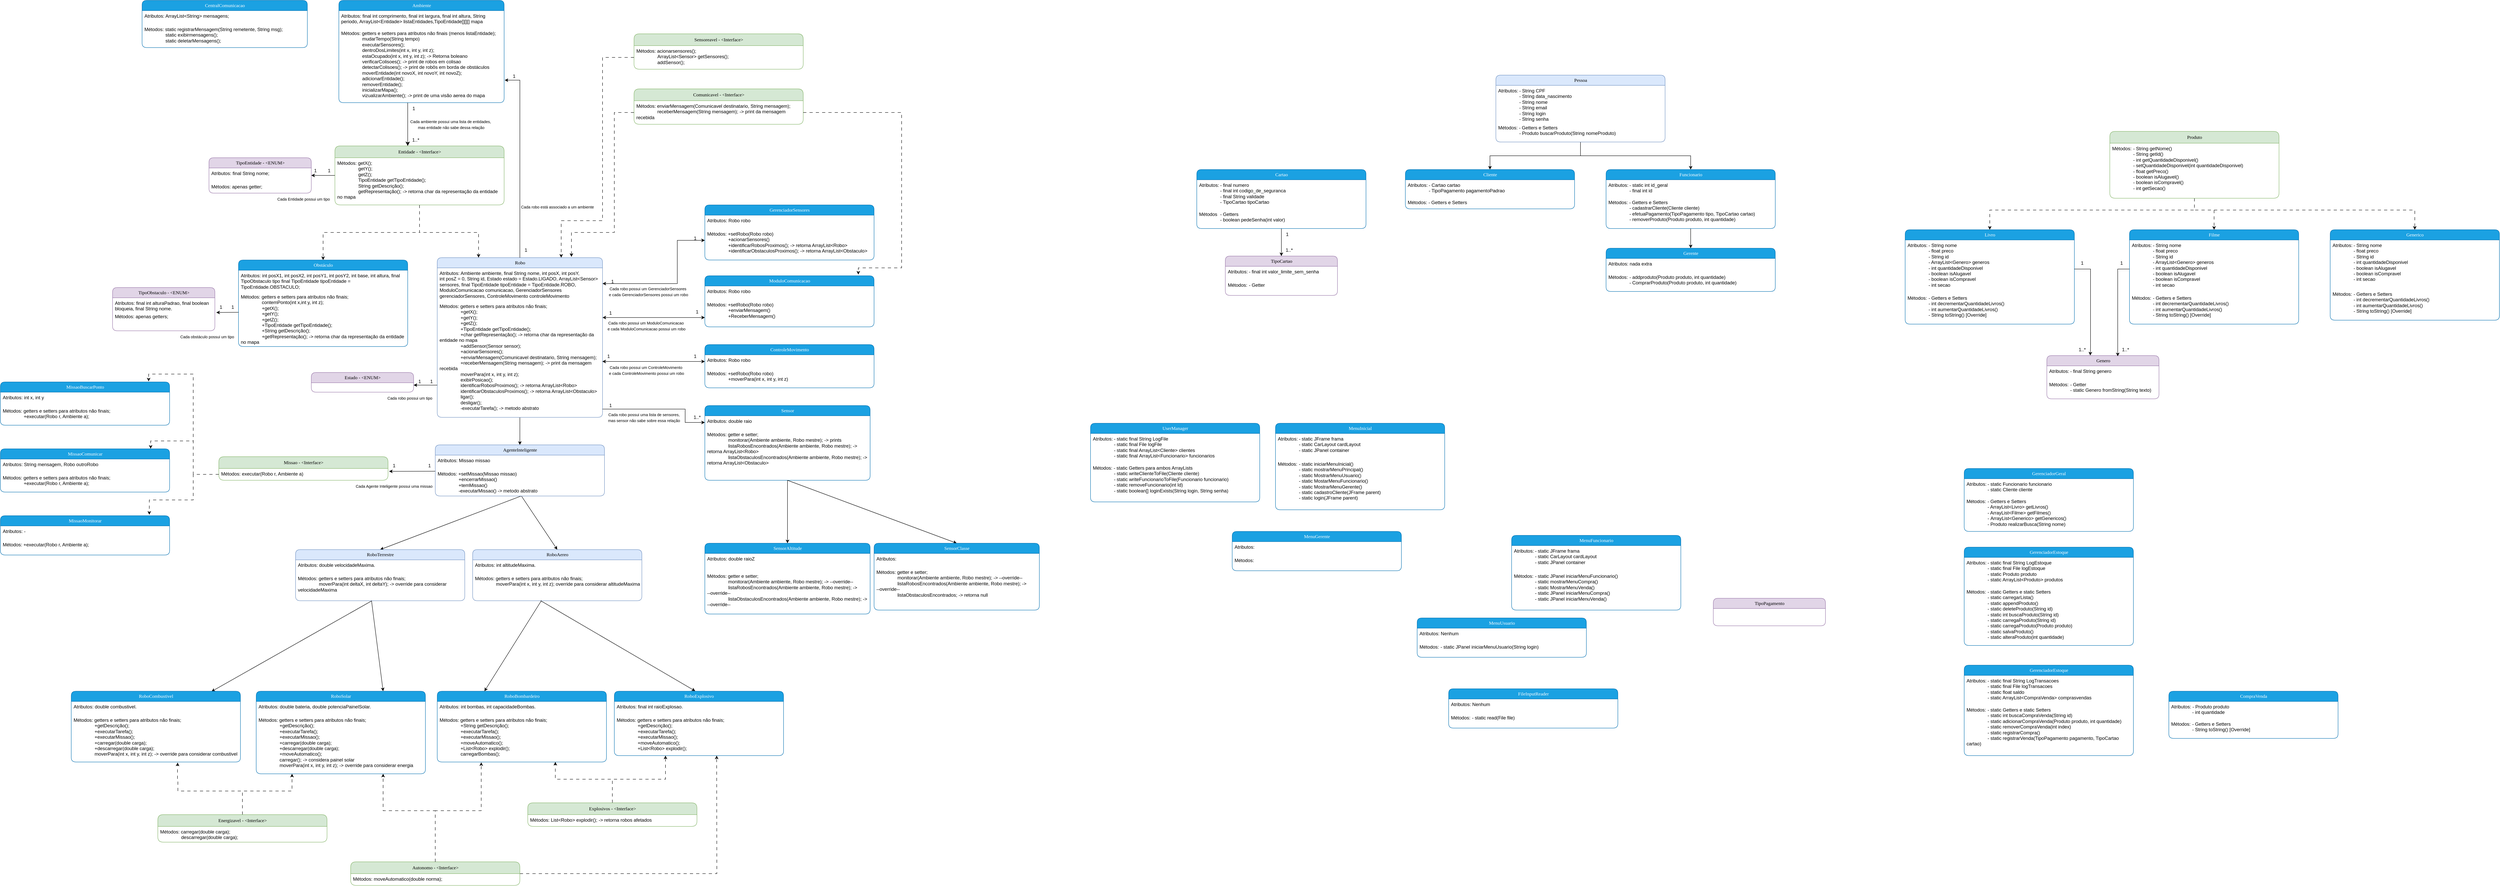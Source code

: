 <mxfile version="27.1.6">
  <diagram name="Page-1" id="b520641d-4fe3-3701-9064-5fc419738815">
    <mxGraphModel dx="2466" dy="1593" grid="1" gridSize="10" guides="1" tooltips="1" connect="1" arrows="1" fold="1" page="1" pageScale="1" pageWidth="1100" pageHeight="850" background="none" math="0" shadow="0">
      <root>
        <mxCell id="0" />
        <mxCell id="1" parent="0" />
        <mxCell id="dNHoELZW--Q6Ao4yXNse-4" style="edgeStyle=orthogonalEdgeStyle;rounded=0;orthogonalLoop=1;jettySize=auto;html=1;exitX=0.5;exitY=1;exitDx=0;exitDy=0;entryX=0.5;entryY=0;entryDx=0;entryDy=0;" parent="1" source="21ea969265ad0168-6" target="dNHoELZW--Q6Ao4yXNse-1" edge="1">
          <mxGeometry relative="1" as="geometry" />
        </mxCell>
        <mxCell id="21ea969265ad0168-6" value="Robo" style="swimlane;html=1;fontStyle=0;childLayout=stackLayout;horizontal=1;startSize=26;fillColor=#dae8fc;horizontalStack=0;resizeParent=1;resizeLast=0;collapsible=1;marginBottom=0;swimlaneFillColor=#ffffff;align=center;rounded=1;shadow=0;comic=0;labelBackgroundColor=none;strokeWidth=1;fontFamily=Verdana;fontSize=12;strokeColor=#6c8ebf;" parent="1" vertex="1">
          <mxGeometry x="350" y="64" width="420" height="406" as="geometry" />
        </mxCell>
        <mxCell id="21ea969265ad0168-7" value="Atributos: Ambiente ambiente, final String nome, int posX, int posY,&amp;nbsp;&lt;div&gt;int posZ = 0, String id, Estado estado = Estado.LIGADO, ArrayList&amp;lt;Sensor&amp;gt; sensores, final TipoEntidade tipoEntidade = TipoEntidade.ROBO, ModuloComunicacao comunicacao, GerenciadorSensores gerenciadorSensores, ControleMovimento controleMovimento&lt;/div&gt;" style="text;html=1;strokeColor=none;fillColor=none;spacingLeft=4;spacingRight=4;whiteSpace=wrap;overflow=hidden;rotatable=0;points=[[0,0.5],[1,0.5]];portConstraint=eastwest;" parent="21ea969265ad0168-6" vertex="1">
          <mxGeometry y="26" width="420" height="84" as="geometry" />
        </mxCell>
        <mxCell id="21ea969265ad0168-8" value="Métodos: getters e setters para atributos não finais;&lt;div&gt;&lt;span style=&quot;white-space: pre;&quot;&gt;&#x9;&lt;/span&gt;&lt;span style=&quot;white-space: pre;&quot;&gt;&#x9;&lt;/span&gt;+&lt;span style=&quot;background-color: transparent; color: light-dark(rgb(0, 0, 0), rgb(255, 255, 255));&quot;&gt;getX();&lt;/span&gt;&lt;/div&gt;&lt;div&gt;&lt;span style=&quot;white-space: pre;&quot;&gt;&#x9;&lt;/span&gt;&lt;span style=&quot;white-space: pre;&quot;&gt;&#x9;&lt;/span&gt;+getY();&lt;/div&gt;&lt;div&gt;&lt;span style=&quot;white-space: pre;&quot;&gt;&#x9;&lt;/span&gt;&lt;span style=&quot;white-space: pre;&quot;&gt;&#x9;&lt;/span&gt;+getZ();&lt;/div&gt;&lt;div&gt;&lt;span style=&quot;white-space: pre;&quot;&gt;&#x9;&lt;/span&gt;&lt;span style=&quot;white-space: pre;&quot;&gt;&#x9;&lt;/span&gt;+TipoEntidade getTipoEntidade();&lt;br&gt;&lt;/div&gt;&lt;div&gt;&lt;span style=&quot;background-color: transparent; color: light-dark(rgb(0, 0, 0), rgb(255, 255, 255)); white-space: pre;&quot;&gt;&#x9;&lt;/span&gt;&lt;span style=&quot;background-color: transparent; color: light-dark(rgb(0, 0, 0), rgb(255, 255, 255)); white-space: pre;&quot;&gt;&#x9;&lt;/span&gt;&lt;span style=&quot;background-color: transparent; color: light-dark(rgb(0, 0, 0), rgb(255, 255, 255));&quot;&gt;+char getRepresentação(); -&amp;gt; retorna char da representação da entidade no mapa&lt;/span&gt;&lt;/div&gt;&lt;div&gt;&lt;span style=&quot;white-space: pre;&quot;&gt;&#x9;&lt;/span&gt;&lt;span style=&quot;white-space: pre;&quot;&gt;&#x9;&lt;/span&gt;+addSensor(Sensor sensor);&lt;/div&gt;&lt;div&gt;&lt;span style=&quot;white-space: pre;&quot;&gt;&#x9;&lt;/span&gt;&lt;span style=&quot;white-space: pre;&quot;&gt;&#x9;&lt;/span&gt;+acionarSensores();&lt;br&gt;&lt;/div&gt;&lt;div&gt;&lt;span style=&quot;white-space: pre;&quot;&gt;&#x9;&lt;/span&gt;&lt;span style=&quot;white-space: pre;&quot;&gt;&#x9;&lt;/span&gt;+&lt;span style=&quot;background-color: transparent; color: light-dark(rgb(0, 0, 0), rgb(255, 255, 255));&quot;&gt;enviarMensagem(Comunicavel destinatario, String mensagem);&lt;/span&gt;&lt;br&gt;&lt;/div&gt;&lt;div&gt;&lt;span style=&quot;white-space: pre;&quot;&gt;&#x9;&lt;/span&gt;&lt;span style=&quot;white-space: pre;&quot;&gt;&#x9;&lt;/span&gt;+receberMensagem(String mensagem); -&amp;gt; print da mensagem recebida&lt;/div&gt;&lt;div&gt;&lt;span style=&quot;white-space: pre;&quot;&gt;&#x9;&lt;/span&gt;&lt;span style=&quot;white-space: pre;&quot;&gt;&#x9;&lt;/span&gt;moverPara(int x, int y, int z);&lt;/div&gt;&lt;div&gt;&lt;span style=&quot;white-space: pre;&quot;&gt;&#x9;&lt;/span&gt;&lt;span style=&quot;white-space: pre;&quot;&gt;&#x9;&lt;/span&gt;exibirPosicao();&lt;br&gt;&lt;/div&gt;&lt;div&gt;&lt;span style=&quot;white-space: pre;&quot;&gt;&#x9;&lt;/span&gt;&lt;span style=&quot;white-space: pre;&quot;&gt;&#x9;&lt;/span&gt;identificarRobosProximos(); -&amp;gt; retorna ArrayList&amp;lt;Robo&amp;gt;&lt;br&gt;&lt;/div&gt;&lt;div&gt;&lt;span style=&quot;white-space: pre;&quot;&gt;&#x9;&lt;/span&gt;&lt;span style=&quot;white-space: pre;&quot;&gt;&#x9;&lt;/span&gt;identificarObstaculosProximos(); -&amp;gt; retorna ArrayList&amp;lt;Obstaculo&amp;gt;&lt;/div&gt;&lt;div&gt;&lt;span style=&quot;white-space: pre;&quot;&gt;&#x9;&lt;/span&gt;&lt;span style=&quot;white-space: pre;&quot;&gt;&#x9;&lt;/span&gt;ligar();&lt;br&gt;&lt;/div&gt;&lt;div&gt;&lt;span style=&quot;white-space: pre;&quot;&gt;&#x9;&lt;/span&gt;&lt;span style=&quot;white-space: pre;&quot;&gt;&#x9;&lt;/span&gt;desligar();&lt;/div&gt;&lt;div&gt;&lt;span style=&quot;white-space: pre;&quot;&gt;&#x9;&lt;/span&gt;&lt;span style=&quot;white-space: pre;&quot;&gt;&#x9;&lt;/span&gt;-executarTarefa(); -&amp;gt; metodo abstrato&lt;/div&gt;" style="text;html=1;strokeColor=none;fillColor=none;spacingLeft=4;spacingRight=4;whiteSpace=wrap;overflow=hidden;rotatable=0;points=[[0,0.5],[1,0.5]];portConstraint=eastwest;" parent="21ea969265ad0168-6" vertex="1">
          <mxGeometry y="110" width="420" height="290" as="geometry" />
        </mxCell>
        <mxCell id="21ea969265ad0168-38" style="edgeStyle=orthogonalEdgeStyle;html=1;labelBackgroundColor=none;startFill=0;startSize=8;endFill=1;endSize=8;fontFamily=Verdana;fontSize=12;" parent="1" edge="1">
          <mxGeometry relative="1" as="geometry">
            <mxPoint x="275" y="-330" as="sourcePoint" />
            <mxPoint x="275" y="-220" as="targetPoint" />
          </mxGeometry>
        </mxCell>
        <mxCell id="RF-JgACQ2WRHvxZdJGNJ-1" value="Ambiente" style="swimlane;html=1;fontStyle=0;childLayout=stackLayout;horizontal=1;startSize=26;fillColor=#1ba1e2;horizontalStack=0;resizeParent=1;resizeLast=0;collapsible=1;marginBottom=0;swimlaneFillColor=#ffffff;align=center;rounded=1;shadow=0;comic=0;labelBackgroundColor=none;strokeWidth=1;fontFamily=Verdana;fontSize=12;strokeColor=#006EAF;fontColor=#ffffff;" parent="1" vertex="1">
          <mxGeometry x="100" y="-590" width="420" height="260" as="geometry" />
        </mxCell>
        <mxCell id="RF-JgACQ2WRHvxZdJGNJ-2" value="Atributos: final int comprimento, final int largura, final int altura, String periodo, ArrayList&amp;lt;Entidade&amp;gt; listaEntidades,TipoEntidade[][][] mapa" style="text;html=1;strokeColor=none;fillColor=none;spacingLeft=4;spacingRight=4;whiteSpace=wrap;overflow=hidden;rotatable=0;points=[[0,0.5],[1,0.5]];portConstraint=eastwest;" parent="RF-JgACQ2WRHvxZdJGNJ-1" vertex="1">
          <mxGeometry y="26" width="420" height="44" as="geometry" />
        </mxCell>
        <mxCell id="RF-JgACQ2WRHvxZdJGNJ-3" value="Métodos: getters e setters para atributos não finais (menos listaEntidade);&lt;div&gt;&lt;span style=&quot;white-space: pre;&quot;&gt;&#x9;&lt;/span&gt;&lt;span style=&quot;white-space: pre;&quot;&gt;&#x9;&lt;/span&gt;mudarTempo(String tempo)&lt;br&gt;&lt;div&gt;&lt;span style=&quot;white-space: pre;&quot;&gt;&#x9;&lt;/span&gt;&lt;span style=&quot;white-space: pre;&quot;&gt;&#x9;&lt;/span&gt;executarSensores();&lt;/div&gt;&lt;div&gt;&lt;span style=&quot;background-color: transparent; color: light-dark(rgb(0, 0, 0), rgb(255, 255, 255));&quot;&gt;&lt;span style=&quot;white-space: pre;&quot;&gt;&#x9;&lt;/span&gt;&lt;span style=&quot;white-space: pre;&quot;&gt;&#x9;&lt;/span&gt;dentroDosLimites(int x, int y, int z);&lt;/span&gt;&lt;/div&gt;&lt;div&gt;&lt;span style=&quot;background-color: transparent; color: light-dark(rgb(0, 0, 0), rgb(255, 255, 255));&quot;&gt;&lt;span style=&quot;white-space: pre;&quot;&gt;&#x9;&lt;/span&gt;&lt;span style=&quot;white-space: pre;&quot;&gt;&#x9;&lt;/span&gt;estaOcupado(int x, int y, int z); -&amp;gt; Retorna boleano&lt;br&gt;&lt;/span&gt;&lt;/div&gt;&lt;div&gt;&lt;span style=&quot;background-color: transparent; color: light-dark(rgb(0, 0, 0), rgb(255, 255, 255));&quot;&gt;&lt;span style=&quot;white-space: pre;&quot;&gt;&#x9;&lt;/span&gt;&lt;span style=&quot;white-space: pre;&quot;&gt;&#x9;&lt;/span&gt;verificarColisoes(); -&amp;gt; print de robos em colisao&lt;/span&gt;&lt;/div&gt;&lt;div&gt;&lt;span style=&quot;background-color: transparent; color: light-dark(rgb(0, 0, 0), rgb(255, 255, 255));&quot;&gt;&lt;span style=&quot;white-space: pre;&quot;&gt;&#x9;&lt;/span&gt;&lt;span style=&quot;white-space: pre;&quot;&gt;&#x9;&lt;/span&gt;detectarColisoes(); -&amp;gt; print de robôs em borda de obstáculos&lt;/span&gt;&lt;/div&gt;&lt;/div&gt;&lt;div&gt;&lt;span style=&quot;background-color: transparent; color: light-dark(rgb(0, 0, 0), rgb(255, 255, 255));&quot;&gt;&lt;span style=&quot;white-space: pre;&quot;&gt;&#x9;&lt;/span&gt;&lt;span style=&quot;white-space: pre;&quot;&gt;&#x9;&lt;/span&gt;moverEntidade(int novoX, int novoY, int novoZ);&lt;br&gt;&lt;/span&gt;&lt;/div&gt;&lt;div&gt;&lt;span style=&quot;background-color: transparent; color: light-dark(rgb(0, 0, 0), rgb(255, 255, 255));&quot;&gt;&lt;span style=&quot;white-space: pre;&quot;&gt;&#x9;&lt;/span&gt;&lt;span style=&quot;white-space: pre;&quot;&gt;&#x9;&lt;/span&gt;adicionarEntidade();&lt;br&gt;&lt;/span&gt;&lt;/div&gt;&lt;div&gt;&lt;span style=&quot;background-color: transparent; color: light-dark(rgb(0, 0, 0), rgb(255, 255, 255));&quot;&gt;&lt;span style=&quot;white-space: pre;&quot;&gt;&#x9;&lt;/span&gt;&lt;span style=&quot;white-space: pre;&quot;&gt;&#x9;&lt;/span&gt;removerEntidade();&lt;br&gt;&lt;/span&gt;&lt;/div&gt;&lt;div&gt;&lt;span style=&quot;background-color: transparent; color: light-dark(rgb(0, 0, 0), rgb(255, 255, 255));&quot;&gt;&lt;span style=&quot;white-space: pre;&quot;&gt;&#x9;&lt;/span&gt;&lt;span style=&quot;white-space: pre;&quot;&gt;&#x9;&lt;/span&gt;inicializarMapa();&lt;br&gt;&lt;/span&gt;&lt;/div&gt;&lt;div&gt;&lt;span style=&quot;background-color: transparent; color: light-dark(rgb(0, 0, 0), rgb(255, 255, 255));&quot;&gt;&lt;span style=&quot;white-space: pre;&quot;&gt;&#x9;&lt;/span&gt;&lt;span style=&quot;white-space: pre;&quot;&gt;&#x9;&lt;/span&gt;vizualizarAmbiente(); -&amp;gt; print de uma visão aerea do mapa&lt;br&gt;&lt;/span&gt;&lt;/div&gt;" style="text;html=1;strokeColor=none;fillColor=none;spacingLeft=4;spacingRight=4;whiteSpace=wrap;overflow=hidden;rotatable=0;points=[[0,0.5],[1,0.5]];portConstraint=eastwest;" parent="RF-JgACQ2WRHvxZdJGNJ-1" vertex="1">
          <mxGeometry y="70" width="420" height="190" as="geometry" />
        </mxCell>
        <mxCell id="RF-JgACQ2WRHvxZdJGNJ-5" value="Obstáculo" style="swimlane;html=1;fontStyle=0;childLayout=stackLayout;horizontal=1;startSize=26;fillColor=#1ba1e2;horizontalStack=0;resizeParent=1;resizeLast=0;collapsible=1;marginBottom=0;swimlaneFillColor=#ffffff;align=center;rounded=1;shadow=0;comic=0;labelBackgroundColor=none;strokeWidth=1;fontFamily=Verdana;fontSize=12;strokeColor=#006EAF;fontColor=#ffffff;" parent="1" vertex="1">
          <mxGeometry x="-155" y="70" width="430" height="220" as="geometry" />
        </mxCell>
        <mxCell id="RF-JgACQ2WRHvxZdJGNJ-6" value="Atributos: int posX1, int posX2, int posY1, int posY2, int base, int altura, final TipoObstaculo tipo final TipoEntidade tipoEntidade = TipoEntidade.OBSTACULO;" style="text;html=1;strokeColor=none;fillColor=none;spacingLeft=4;spacingRight=4;whiteSpace=wrap;overflow=hidden;rotatable=0;points=[[0,0.5],[1,0.5]];portConstraint=eastwest;" parent="RF-JgACQ2WRHvxZdJGNJ-5" vertex="1">
          <mxGeometry y="26" width="430" height="54" as="geometry" />
        </mxCell>
        <mxCell id="RF-JgACQ2WRHvxZdJGNJ-7" value="Métodos: getters e setters para atributos não finais;&lt;div&gt;&lt;span style=&quot;white-space: pre;&quot;&gt;&#x9;&lt;/span&gt;&lt;span style=&quot;white-space: pre;&quot;&gt;&#x9;&lt;/span&gt;contemPonto(int x,int y, int z);&lt;/div&gt;&lt;div&gt;&lt;span style=&quot;white-space: pre;&quot;&gt;&#x9;&lt;/span&gt;&lt;span style=&quot;white-space: pre;&quot;&gt;&#x9;&lt;/span&gt;+getX();&lt;div&gt;&lt;span style=&quot;white-space: pre;&quot;&gt;&#x9;&lt;/span&gt;&lt;span style=&quot;white-space: pre;&quot;&gt;&#x9;&lt;/span&gt;+getY();&lt;/div&gt;&lt;div&gt;&lt;span style=&quot;white-space: pre;&quot;&gt;&#x9;&lt;/span&gt;&lt;span style=&quot;white-space: pre;&quot;&gt;&#x9;&lt;/span&gt;+getZ();&lt;/div&gt;&lt;div&gt;&lt;span style=&quot;white-space: pre;&quot;&gt;&#x9;&lt;/span&gt;&lt;span style=&quot;white-space: pre;&quot;&gt;&#x9;&lt;/span&gt;+TipoEntidade getTipoEntidade();&lt;br&gt;&lt;/div&gt;&lt;div&gt;&lt;span style=&quot;white-space: pre;&quot;&gt;&#x9;&lt;/span&gt;&lt;span style=&quot;white-space: pre;&quot;&gt;&#x9;&lt;/span&gt;+String getDescrição();&lt;br&gt;&lt;/div&gt;&lt;div&gt;&lt;span style=&quot;white-space: pre;&quot;&gt;&#x9;&lt;/span&gt;&lt;span style=&quot;white-space: pre;&quot;&gt;&#x9;&lt;/span&gt;+getRepresentação(); -&amp;gt; retorna char da representação da entidade no mapa&lt;/div&gt;&lt;div&gt;&lt;br&gt;&lt;/div&gt;&lt;/div&gt;" style="text;html=1;strokeColor=none;fillColor=none;spacingLeft=4;spacingRight=4;whiteSpace=wrap;overflow=hidden;rotatable=0;points=[[0,0.5],[1,0.5]];portConstraint=eastwest;" parent="RF-JgACQ2WRHvxZdJGNJ-5" vertex="1">
          <mxGeometry y="80" width="430" height="140" as="geometry" />
        </mxCell>
        <mxCell id="RF-JgACQ2WRHvxZdJGNJ-11" value="TipoObstaculo - &amp;lt;ENUM&amp;gt;" style="swimlane;html=1;fontStyle=0;childLayout=stackLayout;horizontal=1;startSize=26;fillColor=#e1d5e7;horizontalStack=0;resizeParent=1;resizeLast=0;collapsible=1;marginBottom=0;swimlaneFillColor=#ffffff;align=center;rounded=1;shadow=0;comic=0;labelBackgroundColor=none;strokeWidth=1;fontFamily=Verdana;fontSize=12;strokeColor=#9673a6;" parent="1" vertex="1">
          <mxGeometry x="-475" y="140" width="260" height="110" as="geometry" />
        </mxCell>
        <mxCell id="RF-JgACQ2WRHvxZdJGNJ-12" value="Atributos: final int alturaPadrao, final boolean bloqueia, final String nome." style="text;html=1;strokeColor=none;fillColor=none;spacingLeft=4;spacingRight=4;whiteSpace=wrap;overflow=hidden;rotatable=0;points=[[0,0.5],[1,0.5]];portConstraint=eastwest;" parent="RF-JgACQ2WRHvxZdJGNJ-11" vertex="1">
          <mxGeometry y="26" width="260" height="34" as="geometry" />
        </mxCell>
        <mxCell id="RF-JgACQ2WRHvxZdJGNJ-13" value="Métodos: apenas getters;" style="text;html=1;strokeColor=none;fillColor=none;spacingLeft=4;spacingRight=4;whiteSpace=wrap;overflow=hidden;rotatable=0;points=[[0,0.5],[1,0.5]];portConstraint=eastwest;" parent="RF-JgACQ2WRHvxZdJGNJ-11" vertex="1">
          <mxGeometry y="60" width="260" height="20" as="geometry" />
        </mxCell>
        <mxCell id="RF-JgACQ2WRHvxZdJGNJ-17" value="1&lt;div&gt;&lt;br&gt;&lt;/div&gt;" style="text;html=1;align=center;verticalAlign=middle;resizable=0;points=[];autosize=1;strokeColor=none;fillColor=none;" parent="1" vertex="1">
          <mxGeometry x="-185" y="177" width="30" height="40" as="geometry" />
        </mxCell>
        <mxCell id="RF-JgACQ2WRHvxZdJGNJ-18" value="1&lt;div&gt;&lt;br&gt;&lt;/div&gt;" style="text;html=1;align=center;verticalAlign=middle;resizable=0;points=[];autosize=1;strokeColor=none;fillColor=none;" parent="1" vertex="1">
          <mxGeometry x="-215" y="177" width="30" height="40" as="geometry" />
        </mxCell>
        <mxCell id="RF-JgACQ2WRHvxZdJGNJ-26" value="&lt;font style=&quot;&quot;&gt;&lt;font style=&quot;font-size: 10px;&quot;&gt;Cada ambiente possui uma lista de entidades,&amp;nbsp;&lt;/font&gt;&lt;/font&gt;&lt;div&gt;&lt;font style=&quot;&quot;&gt;&lt;font style=&quot;font-size: 10px;&quot;&gt;mas entidade não sabe dessa relação&lt;/font&gt;&lt;br&gt;&lt;/font&gt;&lt;/div&gt;" style="text;html=1;align=center;verticalAlign=middle;resizable=0;points=[];autosize=1;strokeColor=none;fillColor=none;" parent="1" vertex="1">
          <mxGeometry x="270" y="-295" width="230" height="40" as="geometry" />
        </mxCell>
        <mxCell id="RF-JgACQ2WRHvxZdJGNJ-28" value="&lt;font style=&quot;font-size: 10px;&quot;&gt;Cada obstáculo possui um tipo&lt;/font&gt;" style="text;html=1;align=center;verticalAlign=middle;resizable=0;points=[];autosize=1;strokeColor=none;fillColor=none;" parent="1" vertex="1">
          <mxGeometry x="-315" y="250" width="160" height="30" as="geometry" />
        </mxCell>
        <mxCell id="RF-JgACQ2WRHvxZdJGNJ-29" value="&lt;div&gt;&lt;font style=&quot;font-size: 10px;&quot;&gt;Cada robo está associado a um ambiente&lt;/font&gt;&lt;/div&gt;" style="text;html=1;align=center;verticalAlign=middle;resizable=0;points=[];autosize=1;strokeColor=none;fillColor=none;" parent="1" vertex="1">
          <mxGeometry x="550" y="-80" width="210" height="30" as="geometry" />
        </mxCell>
        <mxCell id="RF-JgACQ2WRHvxZdJGNJ-30" value="1" style="text;html=1;align=center;verticalAlign=middle;resizable=0;points=[];autosize=1;strokeColor=none;fillColor=none;" parent="1" vertex="1">
          <mxGeometry x="275" y="-330" width="30" height="30" as="geometry" />
        </mxCell>
        <mxCell id="RF-JgACQ2WRHvxZdJGNJ-31" value="1..*" style="text;html=1;align=center;verticalAlign=middle;resizable=0;points=[];autosize=1;strokeColor=none;fillColor=none;" parent="1" vertex="1">
          <mxGeometry x="275" y="-250" width="40" height="30" as="geometry" />
        </mxCell>
        <mxCell id="RF-JgACQ2WRHvxZdJGNJ-32" value="1&lt;div&gt;&lt;br&gt;&lt;/div&gt;" style="text;html=1;align=center;verticalAlign=middle;resizable=0;points=[];autosize=1;strokeColor=none;fillColor=none;" parent="1" vertex="1">
          <mxGeometry x="530" y="-410" width="30" height="40" as="geometry" />
        </mxCell>
        <mxCell id="RF-JgACQ2WRHvxZdJGNJ-33" value="1" style="text;html=1;align=center;verticalAlign=middle;resizable=0;points=[];autosize=1;strokeColor=none;fillColor=none;" parent="1" vertex="1">
          <mxGeometry x="560" y="30" width="30" height="30" as="geometry" />
        </mxCell>
        <mxCell id="RF-JgACQ2WRHvxZdJGNJ-34" value="Sensor" style="swimlane;html=1;fontStyle=0;childLayout=stackLayout;horizontal=1;startSize=26;fillColor=#1ba1e2;horizontalStack=0;resizeParent=1;resizeLast=0;collapsible=1;marginBottom=0;swimlaneFillColor=#ffffff;align=center;rounded=1;shadow=0;comic=0;labelBackgroundColor=none;strokeWidth=1;fontFamily=Verdana;fontSize=12;fontColor=#ffffff;strokeColor=#006EAF;" parent="1" vertex="1">
          <mxGeometry x="1030" y="440" width="420" height="190" as="geometry" />
        </mxCell>
        <mxCell id="RF-JgACQ2WRHvxZdJGNJ-35" value="Atributos: double raio" style="text;html=1;strokeColor=none;fillColor=none;spacingLeft=4;spacingRight=4;whiteSpace=wrap;overflow=hidden;rotatable=0;points=[[0,0.5],[1,0.5]];portConstraint=eastwest;" parent="RF-JgACQ2WRHvxZdJGNJ-34" vertex="1">
          <mxGeometry y="26" width="420" height="34" as="geometry" />
        </mxCell>
        <mxCell id="RF-JgACQ2WRHvxZdJGNJ-36" value="Métodos: getter e setter;&lt;div&gt;&lt;span style=&quot;white-space: pre;&quot;&gt;&#x9;&lt;/span&gt;&lt;span style=&quot;white-space: pre;&quot;&gt;&#x9;&lt;/span&gt;monitorar(Ambiente ambiente, Robo mestre); -&amp;gt; prints&lt;/div&gt;&lt;div&gt;&lt;span style=&quot;background-color: transparent; color: light-dark(rgb(0, 0, 0), rgb(255, 255, 255));&quot;&gt;&lt;span style=&quot;white-space: pre;&quot;&gt;&#x9;&lt;/span&gt;&lt;span style=&quot;white-space: pre;&quot;&gt;&#x9;&lt;/span&gt;listaRobosEncontrados&lt;/span&gt;&lt;span style=&quot;background-color: transparent; color: light-dark(rgb(0, 0, 0), rgb(255, 255, 255));&quot;&gt;(Ambiente ambiente, Robo mestre)&lt;/span&gt;&lt;span style=&quot;background-color: transparent; color: light-dark(rgb(0, 0, 0), rgb(255, 255, 255));&quot;&gt;; -&amp;gt; retorna ArrayList&amp;lt;Robo&amp;gt;&lt;/span&gt;&lt;/div&gt;&lt;div&gt;&lt;span style=&quot;background-color: transparent; color: light-dark(rgb(0, 0, 0), rgb(255, 255, 255));&quot;&gt;&lt;span style=&quot;white-space: pre;&quot;&gt;&#x9;&lt;/span&gt;&lt;span style=&quot;white-space: pre;&quot;&gt;&#x9;&lt;/span&gt;listaObstaculosEncontrados&lt;/span&gt;&lt;span style=&quot;background-color: transparent; color: light-dark(rgb(0, 0, 0), rgb(255, 255, 255));&quot;&gt;(Ambiente ambiente, Robo mestre)&lt;/span&gt;&lt;span style=&quot;background-color: transparent; color: light-dark(rgb(0, 0, 0), rgb(255, 255, 255));&quot;&gt;; -&amp;gt; retorna ArrayList&amp;lt;Obstaculo&amp;gt;&lt;/span&gt;&lt;/div&gt;&lt;div&gt;&lt;span style=&quot;white-space: pre;&quot;&gt;&#x9;&lt;/span&gt;&lt;span style=&quot;white-space: pre;&quot;&gt;&#x9;&lt;/span&gt;&lt;br&gt;&lt;/div&gt;&lt;div&gt;&lt;br&gt;&lt;div&gt;&lt;br&gt;&lt;/div&gt;&lt;/div&gt;" style="text;html=1;strokeColor=none;fillColor=none;spacingLeft=4;spacingRight=4;whiteSpace=wrap;overflow=hidden;rotatable=0;points=[[0,0.5],[1,0.5]];portConstraint=eastwest;" parent="RF-JgACQ2WRHvxZdJGNJ-34" vertex="1">
          <mxGeometry y="60" width="420" height="120" as="geometry" />
        </mxCell>
        <mxCell id="RF-JgACQ2WRHvxZdJGNJ-37" value="1" style="text;html=1;align=center;verticalAlign=middle;resizable=0;points=[];autosize=1;strokeColor=none;fillColor=none;" parent="1" vertex="1">
          <mxGeometry x="775" y="425" width="30" height="30" as="geometry" />
        </mxCell>
        <mxCell id="RF-JgACQ2WRHvxZdJGNJ-38" value="1..*" style="text;html=1;align=center;verticalAlign=middle;resizable=0;points=[];autosize=1;strokeColor=none;fillColor=none;" parent="1" vertex="1">
          <mxGeometry x="990" y="455" width="40" height="30" as="geometry" />
        </mxCell>
        <mxCell id="RF-JgACQ2WRHvxZdJGNJ-40" value="&lt;font style=&quot;font-size: 10px;&quot;&gt;Cada robo possui uma lista de sensores,&lt;/font&gt;&lt;div&gt;&lt;font style=&quot;font-size: 10px;&quot;&gt;mas sensor não sabe sobre essa relação&lt;/font&gt;&lt;/div&gt;" style="text;html=1;align=center;verticalAlign=middle;resizable=0;points=[];autosize=1;strokeColor=none;fillColor=none;" parent="1" vertex="1">
          <mxGeometry x="770" y="450" width="210" height="40" as="geometry" />
        </mxCell>
        <mxCell id="RF-JgACQ2WRHvxZdJGNJ-41" value="" style="endArrow=classic;html=1;rounded=0;exitX=0.5;exitY=1;exitDx=0;exitDy=0;entryX=0.5;entryY=0;entryDx=0;entryDy=0;" parent="1" source="RF-JgACQ2WRHvxZdJGNJ-34" target="RF-JgACQ2WRHvxZdJGNJ-42" edge="1">
          <mxGeometry width="50" height="50" relative="1" as="geometry">
            <mxPoint x="990" y="656" as="sourcePoint" />
            <mxPoint x="1450" y="806" as="targetPoint" />
          </mxGeometry>
        </mxCell>
        <mxCell id="RF-JgACQ2WRHvxZdJGNJ-42" value="SensorClasse" style="swimlane;html=1;fontStyle=0;childLayout=stackLayout;horizontal=1;startSize=26;fillColor=#1ba1e2;horizontalStack=0;resizeParent=1;resizeLast=0;collapsible=1;marginBottom=0;swimlaneFillColor=#ffffff;align=center;rounded=1;shadow=0;comic=0;labelBackgroundColor=none;strokeWidth=1;fontFamily=Verdana;fontSize=12;fontColor=#ffffff;strokeColor=#006EAF;" parent="1" vertex="1">
          <mxGeometry x="1460" y="790" width="420" height="170" as="geometry" />
        </mxCell>
        <mxCell id="RF-JgACQ2WRHvxZdJGNJ-43" value="Atributos:" style="text;html=1;strokeColor=none;fillColor=none;spacingLeft=4;spacingRight=4;whiteSpace=wrap;overflow=hidden;rotatable=0;points=[[0,0.5],[1,0.5]];portConstraint=eastwest;" parent="RF-JgACQ2WRHvxZdJGNJ-42" vertex="1">
          <mxGeometry y="26" width="420" height="34" as="geometry" />
        </mxCell>
        <mxCell id="RF-JgACQ2WRHvxZdJGNJ-44" value="Métodos: getter e setter;&lt;div&gt;&lt;span style=&quot;white-space: pre;&quot;&gt;&#x9;&lt;/span&gt;&lt;span style=&quot;white-space: pre;&quot;&gt;&#x9;&lt;/span&gt;monitorar(Ambiente ambiente, Robo mestre); -&amp;gt; --override--&lt;/div&gt;&lt;div&gt;&lt;span style=&quot;background-color: transparent; color: light-dark(rgb(0, 0, 0), rgb(255, 255, 255));&quot;&gt;&lt;span style=&quot;white-space: pre;&quot;&gt;&#x9;&lt;/span&gt;&lt;span style=&quot;white-space: pre;&quot;&gt;&#x9;&lt;/span&gt;listaRobosEncontrados&lt;/span&gt;&lt;span style=&quot;background-color: transparent; color: light-dark(rgb(0, 0, 0), rgb(255, 255, 255));&quot;&gt;(Ambiente ambiente, Robo mestre)&lt;/span&gt;&lt;span style=&quot;background-color: transparent; color: light-dark(rgb(0, 0, 0), rgb(255, 255, 255));&quot;&gt;; -&amp;gt;&amp;nbsp; &amp;nbsp; &amp;nbsp; &amp;nbsp; --override--&lt;/span&gt;&lt;/div&gt;&lt;div&gt;&lt;span style=&quot;background-color: transparent; color: light-dark(rgb(0, 0, 0), rgb(255, 255, 255));&quot;&gt;&lt;span style=&quot;white-space: pre;&quot;&gt;&#x9;&lt;/span&gt;&lt;span style=&quot;white-space: pre;&quot;&gt;&#x9;&lt;/span&gt;listaObstaculosEncontrados; -&amp;gt; retorna null&lt;/span&gt;&lt;/div&gt;&lt;div&gt;&lt;span style=&quot;white-space: pre;&quot;&gt;&#x9;&lt;/span&gt;&lt;span style=&quot;white-space: pre;&quot;&gt;&#x9;&lt;/span&gt;&lt;br&gt;&lt;/div&gt;&lt;div&gt;&lt;br&gt;&lt;div&gt;&lt;br&gt;&lt;/div&gt;&lt;/div&gt;" style="text;html=1;strokeColor=none;fillColor=none;spacingLeft=4;spacingRight=4;whiteSpace=wrap;overflow=hidden;rotatable=0;points=[[0,0.5],[1,0.5]];portConstraint=eastwest;" parent="RF-JgACQ2WRHvxZdJGNJ-42" vertex="1">
          <mxGeometry y="60" width="420" height="100" as="geometry" />
        </mxCell>
        <mxCell id="RF-JgACQ2WRHvxZdJGNJ-45" value="SensorAltitude" style="swimlane;html=1;fontStyle=0;childLayout=stackLayout;horizontal=1;startSize=26;fillColor=#1ba1e2;horizontalStack=0;resizeParent=1;resizeLast=0;collapsible=1;marginBottom=0;swimlaneFillColor=#ffffff;align=center;rounded=1;shadow=0;comic=0;labelBackgroundColor=none;strokeWidth=1;fontFamily=Verdana;fontSize=12;fontColor=#ffffff;strokeColor=#006EAF;" parent="1" vertex="1">
          <mxGeometry x="1030" y="790" width="420" height="180" as="geometry" />
        </mxCell>
        <mxCell id="RF-JgACQ2WRHvxZdJGNJ-46" value="Atributos: double raioZ" style="text;html=1;strokeColor=none;fillColor=none;spacingLeft=4;spacingRight=4;whiteSpace=wrap;overflow=hidden;rotatable=0;points=[[0,0.5],[1,0.5]];portConstraint=eastwest;" parent="RF-JgACQ2WRHvxZdJGNJ-45" vertex="1">
          <mxGeometry y="26" width="420" height="44" as="geometry" />
        </mxCell>
        <mxCell id="RF-JgACQ2WRHvxZdJGNJ-47" value="Métodos: getter e setter;&lt;div&gt;&lt;span style=&quot;white-space: pre;&quot;&gt;&#x9;&lt;/span&gt;&lt;span style=&quot;white-space: pre;&quot;&gt;&#x9;&lt;/span&gt;monitorar(Ambiente ambiente, Robo mestre); -&amp;gt; --override--&lt;div&gt;&lt;span style=&quot;background-color: transparent; color: light-dark(rgb(0, 0, 0), rgb(255, 255, 255));&quot;&gt;&lt;span style=&quot;white-space: pre;&quot;&gt;&#x9;&lt;/span&gt;&lt;span style=&quot;white-space: pre;&quot;&gt;&#x9;&lt;/span&gt;listaRobosEncontrados&lt;/span&gt;&lt;span style=&quot;background-color: transparent; color: light-dark(rgb(0, 0, 0), rgb(255, 255, 255));&quot;&gt;(Ambiente ambiente, Robo mestre)&lt;/span&gt;&lt;span style=&quot;background-color: transparent; color: light-dark(rgb(0, 0, 0), rgb(255, 255, 255));&quot;&gt;; -&amp;gt;&amp;nbsp; &amp;nbsp; &amp;nbsp; &amp;nbsp; --override--&lt;/span&gt;&lt;/div&gt;&lt;div&gt;&lt;span style=&quot;background-color: transparent; color: light-dark(rgb(0, 0, 0), rgb(255, 255, 255));&quot;&gt;&lt;span style=&quot;white-space: pre;&quot;&gt;&#x9;&lt;/span&gt;&lt;span style=&quot;white-space: pre;&quot;&gt;&#x9;&lt;/span&gt;listaObstaculosEncontrados&lt;/span&gt;&lt;span style=&quot;background-color: transparent; color: light-dark(rgb(0, 0, 0), rgb(255, 255, 255));&quot;&gt;(Ambiente ambiente, Robo mestre)&lt;/span&gt;&lt;span style=&quot;background-color: transparent; color: light-dark(rgb(0, 0, 0), rgb(255, 255, 255));&quot;&gt;; -&amp;gt; --override--&amp;nbsp;&amp;nbsp;&lt;/span&gt;&lt;/div&gt;&lt;div&gt;&lt;span style=&quot;white-space: pre;&quot;&gt;&#x9;&lt;/span&gt;&lt;span style=&quot;white-space: pre;&quot;&gt;&#x9;&lt;/span&gt;&lt;br&gt;&lt;/div&gt;&lt;div&gt;&lt;br&gt;&lt;div&gt;&lt;br&gt;&lt;/div&gt;&lt;/div&gt;&lt;/div&gt;" style="text;html=1;strokeColor=none;fillColor=none;spacingLeft=4;spacingRight=4;whiteSpace=wrap;overflow=hidden;rotatable=0;points=[[0,0.5],[1,0.5]];portConstraint=eastwest;" parent="RF-JgACQ2WRHvxZdJGNJ-45" vertex="1">
          <mxGeometry y="70" width="420" height="110" as="geometry" />
        </mxCell>
        <mxCell id="RF-JgACQ2WRHvxZdJGNJ-48" value="" style="endArrow=classic;html=1;rounded=0;entryX=0.5;entryY=0;entryDx=0;entryDy=0;exitX=0.5;exitY=1;exitDx=0;exitDy=0;" parent="1" source="RF-JgACQ2WRHvxZdJGNJ-34" target="RF-JgACQ2WRHvxZdJGNJ-45" edge="1">
          <mxGeometry width="50" height="50" relative="1" as="geometry">
            <mxPoint x="1250" y="626" as="sourcePoint" />
            <mxPoint x="1370" y="806" as="targetPoint" />
          </mxGeometry>
        </mxCell>
        <mxCell id="RF-JgACQ2WRHvxZdJGNJ-50" value="" style="endArrow=classic;html=1;rounded=0;entryX=0.5;entryY=0;entryDx=0;entryDy=0;exitX=0.507;exitY=1.001;exitDx=0;exitDy=0;exitPerimeter=0;" parent="1" source="dNHoELZW--Q6Ao4yXNse-3" target="RF-JgACQ2WRHvxZdJGNJ-51" edge="1">
          <mxGeometry width="50" height="50" relative="1" as="geometry">
            <mxPoint x="600" y="670.0" as="sourcePoint" />
            <mxPoint x="610" y="736.24" as="targetPoint" />
          </mxGeometry>
        </mxCell>
        <mxCell id="RF-JgACQ2WRHvxZdJGNJ-51" value="RoboTerrestre" style="swimlane;html=1;fontStyle=0;childLayout=stackLayout;horizontal=1;startSize=26;fillColor=#dae8fc;horizontalStack=0;resizeParent=1;resizeLast=0;collapsible=1;marginBottom=0;swimlaneFillColor=#ffffff;align=center;rounded=1;shadow=0;comic=0;labelBackgroundColor=none;strokeWidth=1;fontFamily=Verdana;fontSize=12;strokeColor=#6c8ebf;" parent="1" vertex="1">
          <mxGeometry x="-10" y="806.24" width="430" height="130" as="geometry" />
        </mxCell>
        <mxCell id="RF-JgACQ2WRHvxZdJGNJ-52" value="Atributos: double velocidadeMaxima." style="text;html=1;strokeColor=none;fillColor=none;spacingLeft=4;spacingRight=4;whiteSpace=wrap;overflow=hidden;rotatable=0;points=[[0,0.5],[1,0.5]];portConstraint=eastwest;" parent="RF-JgACQ2WRHvxZdJGNJ-51" vertex="1">
          <mxGeometry y="26" width="430" height="34" as="geometry" />
        </mxCell>
        <mxCell id="RF-JgACQ2WRHvxZdJGNJ-53" value="Métodos: getters e setters para atributos não finais;&lt;div&gt;&lt;span style=&quot;white-space: pre;&quot;&gt;&#x9;&lt;/span&gt;&lt;span style=&quot;white-space: pre;&quot;&gt;&#x9;&lt;/span&gt;moverPara(int deltaX, int deltaY); -&amp;gt; override para considerar velocidadeMaxima&lt;/div&gt;&lt;div&gt;&lt;br&gt;&lt;/div&gt;&lt;div&gt;&lt;div&gt;&lt;br&gt;&lt;/div&gt;&lt;/div&gt;" style="text;html=1;strokeColor=none;fillColor=none;spacingLeft=4;spacingRight=4;whiteSpace=wrap;overflow=hidden;rotatable=0;points=[[0,0.5],[1,0.5]];portConstraint=eastwest;" parent="RF-JgACQ2WRHvxZdJGNJ-51" vertex="1">
          <mxGeometry y="60" width="430" height="70" as="geometry" />
        </mxCell>
        <mxCell id="RF-JgACQ2WRHvxZdJGNJ-54" value="RoboAereo" style="swimlane;html=1;fontStyle=0;childLayout=stackLayout;horizontal=1;startSize=26;fillColor=#dae8fc;horizontalStack=0;resizeParent=1;resizeLast=0;collapsible=1;marginBottom=0;swimlaneFillColor=#ffffff;align=center;rounded=1;shadow=0;comic=0;labelBackgroundColor=none;strokeWidth=1;fontFamily=Verdana;fontSize=12;strokeColor=#6c8ebf;" parent="1" vertex="1">
          <mxGeometry x="440" y="806.24" width="430" height="130" as="geometry" />
        </mxCell>
        <mxCell id="RF-JgACQ2WRHvxZdJGNJ-55" value="Atributos: int altitudeMaxima." style="text;html=1;strokeColor=none;fillColor=none;spacingLeft=4;spacingRight=4;whiteSpace=wrap;overflow=hidden;rotatable=0;points=[[0,0.5],[1,0.5]];portConstraint=eastwest;" parent="RF-JgACQ2WRHvxZdJGNJ-54" vertex="1">
          <mxGeometry y="26" width="430" height="34" as="geometry" />
        </mxCell>
        <mxCell id="RF-JgACQ2WRHvxZdJGNJ-56" value="Métodos: getters e setters para atributos não finais;&lt;div&gt;&lt;span style=&quot;white-space: pre;&quot;&gt;&#x9;&lt;/span&gt;&lt;span style=&quot;white-space: pre;&quot;&gt;&#x9;&lt;/span&gt;moverPara(int x, int y, int z); override para considerar altitudeMaxima&lt;/div&gt;&lt;div&gt;&lt;br&gt;&lt;/div&gt;&lt;div&gt;&lt;br&gt;&lt;/div&gt;&lt;div&gt;&lt;span style=&quot;white-space: pre;&quot;&gt;&#x9;&lt;/span&gt;&lt;span style=&quot;white-space: pre;&quot;&gt;&#x9;&lt;/span&gt;&lt;br&gt;&lt;/div&gt;&lt;div&gt;&lt;br&gt;&lt;div&gt;&lt;br&gt;&lt;/div&gt;&lt;/div&gt;" style="text;html=1;strokeColor=none;fillColor=none;spacingLeft=4;spacingRight=4;whiteSpace=wrap;overflow=hidden;rotatable=0;points=[[0,0.5],[1,0.5]];portConstraint=eastwest;" parent="RF-JgACQ2WRHvxZdJGNJ-54" vertex="1">
          <mxGeometry y="60" width="430" height="70" as="geometry" />
        </mxCell>
        <mxCell id="RF-JgACQ2WRHvxZdJGNJ-63" value="" style="endArrow=classic;html=1;rounded=0;entryX=0.5;entryY=0;entryDx=0;entryDy=0;exitX=0.507;exitY=0.98;exitDx=0;exitDy=0;exitPerimeter=0;" parent="1" source="dNHoELZW--Q6Ao4yXNse-3" target="RF-JgACQ2WRHvxZdJGNJ-54" edge="1">
          <mxGeometry width="50" height="50" relative="1" as="geometry">
            <mxPoint x="600" y="670" as="sourcePoint" />
            <mxPoint x="530" y="736.24" as="targetPoint" />
          </mxGeometry>
        </mxCell>
        <mxCell id="RF-JgACQ2WRHvxZdJGNJ-69" value="" style="endArrow=classic;html=1;rounded=0;exitX=0.45;exitY=1.005;exitDx=0;exitDy=0;exitPerimeter=0;entryX=0.829;entryY=0.004;entryDx=0;entryDy=0;entryPerimeter=0;" parent="1" source="RF-JgACQ2WRHvxZdJGNJ-53" target="RF-JgACQ2WRHvxZdJGNJ-71" edge="1">
          <mxGeometry width="50" height="50" relative="1" as="geometry">
            <mxPoint x="600" y="956.24" as="sourcePoint" />
            <mxPoint x="-10" y="1166.24" as="targetPoint" />
          </mxGeometry>
        </mxCell>
        <mxCell id="RF-JgACQ2WRHvxZdJGNJ-70" value="" style="endArrow=classic;html=1;rounded=0;exitX=0.449;exitY=1.005;exitDx=0;exitDy=0;exitPerimeter=0;entryX=0.75;entryY=0;entryDx=0;entryDy=0;" parent="1" source="RF-JgACQ2WRHvxZdJGNJ-53" target="RF-JgACQ2WRHvxZdJGNJ-74" edge="1">
          <mxGeometry width="50" height="50" relative="1" as="geometry">
            <mxPoint x="230" y="1046.24" as="sourcePoint" />
            <mxPoint x="290" y="1166.24" as="targetPoint" />
          </mxGeometry>
        </mxCell>
        <mxCell id="RF-JgACQ2WRHvxZdJGNJ-71" value="RoboCombustivel" style="swimlane;html=1;fontStyle=0;childLayout=stackLayout;horizontal=1;startSize=26;fillColor=#1ba1e2;horizontalStack=0;resizeParent=1;resizeLast=0;collapsible=1;marginBottom=0;swimlaneFillColor=#ffffff;align=center;rounded=1;shadow=0;comic=0;labelBackgroundColor=none;strokeWidth=1;fontFamily=Verdana;fontSize=12;fontColor=#ffffff;strokeColor=#006EAF;" parent="1" vertex="1">
          <mxGeometry x="-580" y="1166.24" width="430" height="180" as="geometry" />
        </mxCell>
        <mxCell id="RF-JgACQ2WRHvxZdJGNJ-72" value="Atributos: double combustivel." style="text;html=1;strokeColor=none;fillColor=none;spacingLeft=4;spacingRight=4;whiteSpace=wrap;overflow=hidden;rotatable=0;points=[[0,0.5],[1,0.5]];portConstraint=eastwest;" parent="RF-JgACQ2WRHvxZdJGNJ-71" vertex="1">
          <mxGeometry y="26" width="430" height="34" as="geometry" />
        </mxCell>
        <mxCell id="RF-JgACQ2WRHvxZdJGNJ-73" value="Métodos: getters e setters para atributos não finais;&lt;div&gt;&lt;span style=&quot;white-space: pre;&quot;&gt;&#x9;&lt;/span&gt;&lt;span style=&quot;white-space: pre;&quot;&gt;&#x9;&lt;/span&gt;+getDescrição();&lt;/div&gt;&lt;div&gt;&lt;span style=&quot;background-color: transparent; color: light-dark(rgb(0, 0, 0), rgb(255, 255, 255)); white-space: pre;&quot;&gt;&#x9;&lt;/span&gt;&lt;span style=&quot;background-color: transparent; color: light-dark(rgb(0, 0, 0), rgb(255, 255, 255)); white-space: pre;&quot;&gt;&#x9;&lt;/span&gt;&lt;span style=&quot;background-color: transparent; color: light-dark(rgb(0, 0, 0), rgb(255, 255, 255));&quot;&gt;+executarTarefa();&lt;/span&gt;&lt;/div&gt;&lt;div&gt;&lt;span style=&quot;background-color: transparent; color: light-dark(rgb(0, 0, 0), rgb(255, 255, 255));&quot;&gt;&lt;span style=&quot;white-space: pre;&quot;&gt;&#x9;&lt;/span&gt;&lt;span style=&quot;white-space: pre;&quot;&gt;&#x9;&lt;/span&gt;+executarMissao();&lt;br&gt;&lt;/span&gt;&lt;/div&gt;&lt;div&gt;&lt;div&gt;&lt;span style=&quot;white-space: pre;&quot;&gt;&#x9;&lt;/span&gt;&lt;span style=&quot;white-space: pre;&quot;&gt;&#x9;&lt;/span&gt;+carregar(&lt;span style=&quot;background-color: transparent; color: light-dark(rgb(0, 0, 0), rgb(255, 255, 255));&quot;&gt;double carga&lt;/span&gt;&lt;span style=&quot;background-color: transparent; color: light-dark(rgb(0, 0, 0), rgb(255, 255, 255));&quot;&gt;);&lt;/span&gt;&lt;/div&gt;&lt;div&gt;&lt;span style=&quot;white-space: pre;&quot;&gt;&#x9;&lt;/span&gt;&lt;span style=&quot;white-space: pre;&quot;&gt;&#x9;&lt;/span&gt;+descarregar(&lt;span style=&quot;background-color: transparent; color: light-dark(rgb(0, 0, 0), rgb(255, 255, 255));&quot;&gt;double carga&lt;/span&gt;&lt;span style=&quot;background-color: transparent; color: light-dark(rgb(0, 0, 0), rgb(255, 255, 255));&quot;&gt;);&lt;/span&gt;&lt;/div&gt;&lt;/div&gt;&lt;div&gt;&lt;span style=&quot;white-space: pre;&quot;&gt;&#x9;&lt;/span&gt;&lt;span style=&quot;white-space: pre;&quot;&gt;&#x9;&lt;/span&gt;moverPara(int x, int y, int z); -&amp;gt; override para considerar combustivel&lt;/div&gt;" style="text;html=1;strokeColor=none;fillColor=none;spacingLeft=4;spacingRight=4;whiteSpace=wrap;overflow=hidden;rotatable=0;points=[[0,0.5],[1,0.5]];portConstraint=eastwest;" parent="RF-JgACQ2WRHvxZdJGNJ-71" vertex="1">
          <mxGeometry y="60" width="430" height="120" as="geometry" />
        </mxCell>
        <mxCell id="RF-JgACQ2WRHvxZdJGNJ-74" value="RoboSolar" style="swimlane;html=1;fontStyle=0;childLayout=stackLayout;horizontal=1;startSize=26;fillColor=#1ba1e2;horizontalStack=0;resizeParent=1;resizeLast=0;collapsible=1;marginBottom=0;swimlaneFillColor=#ffffff;align=center;rounded=1;shadow=0;comic=0;labelBackgroundColor=none;strokeWidth=1;fontFamily=Verdana;fontSize=12;fontColor=#ffffff;strokeColor=#006EAF;" parent="1" vertex="1">
          <mxGeometry x="-110" y="1166.24" width="430" height="210" as="geometry" />
        </mxCell>
        <mxCell id="RF-JgACQ2WRHvxZdJGNJ-75" value="Atributos:&amp;nbsp;&lt;span style=&quot;background-color: transparent; color: light-dark(rgb(0, 0, 0), rgb(255, 255, 255));&quot;&gt;double bateria, double potenciaPainelSolar.&lt;/span&gt;" style="text;html=1;strokeColor=none;fillColor=none;spacingLeft=4;spacingRight=4;whiteSpace=wrap;overflow=hidden;rotatable=0;points=[[0,0.5],[1,0.5]];portConstraint=eastwest;" parent="RF-JgACQ2WRHvxZdJGNJ-74" vertex="1">
          <mxGeometry y="26" width="430" height="34" as="geometry" />
        </mxCell>
        <mxCell id="RF-JgACQ2WRHvxZdJGNJ-76" value="Métodos: getters e setters para atributos não finais;&lt;div&gt;&lt;span style=&quot;white-space: pre;&quot;&gt;&#x9;&lt;/span&gt;&lt;span style=&quot;white-space: pre;&quot;&gt;&#x9;&lt;/span&gt;&lt;span style=&quot;background-color: transparent; color: light-dark(rgb(0, 0, 0), rgb(255, 255, 255));&quot;&gt;+getDescrição();&lt;/span&gt;&lt;/div&gt;&lt;div&gt;&lt;span style=&quot;white-space: pre;&quot;&gt;&#x9;&lt;/span&gt;&lt;span style=&quot;white-space: pre;&quot;&gt;&#x9;&lt;/span&gt;+executarTarefa();&lt;/div&gt;&lt;div&gt;&lt;span style=&quot;white-space: pre;&quot;&gt;&#x9;&lt;/span&gt;&lt;span style=&quot;white-space: pre;&quot;&gt;&#x9;&lt;/span&gt;+executarMissao();&lt;/div&gt;&lt;div&gt;&lt;div&gt;&lt;span style=&quot;white-space: pre;&quot;&gt;&#x9;&lt;/span&gt;&lt;span style=&quot;white-space: pre;&quot;&gt;&#x9;&lt;/span&gt;+carregar(double carga);&lt;br&gt;&lt;/div&gt;&lt;div&gt;&lt;span style=&quot;white-space: pre;&quot;&gt;&#x9;&lt;/span&gt;&lt;span style=&quot;white-space: pre;&quot;&gt;&#x9;&lt;/span&gt;+descarregar(&lt;span style=&quot;background-color: transparent; color: light-dark(rgb(0, 0, 0), rgb(255, 255, 255));&quot;&gt;double carga&lt;/span&gt;&lt;span style=&quot;background-color: transparent; color: light-dark(rgb(0, 0, 0), rgb(255, 255, 255));&quot;&gt;);&lt;/span&gt;&lt;/div&gt;&lt;/div&gt;&lt;div&gt;&lt;span style=&quot;background-color: transparent; color: light-dark(rgb(0, 0, 0), rgb(255, 255, 255));&quot;&gt;&lt;span style=&quot;white-space: pre;&quot;&gt;&#x9;&lt;/span&gt;&lt;span style=&quot;white-space: pre;&quot;&gt;&#x9;&lt;/span&gt;+moveAutomatico();&lt;/span&gt;&lt;/div&gt;&lt;div&gt;&lt;span style=&quot;background-color: transparent; color: light-dark(rgb(0, 0, 0), rgb(255, 255, 255));&quot;&gt;&lt;span style=&quot;white-space: pre;&quot;&gt;&#x9;&lt;span style=&quot;white-space: pre;&quot;&gt;&#x9;&lt;/span&gt;&lt;/span&gt;carregar(); -&amp;gt; considera painel solar&lt;/span&gt;&lt;/div&gt;&lt;div&gt;&lt;span style=&quot;white-space: pre;&quot;&gt;&#x9;&lt;/span&gt;&lt;span style=&quot;white-space: pre;&quot;&gt;&#x9;&lt;/span&gt;moverPara(int x, int y, int z); -&amp;gt; override para considerar energia&lt;/div&gt;" style="text;html=1;strokeColor=none;fillColor=none;spacingLeft=4;spacingRight=4;whiteSpace=wrap;overflow=hidden;rotatable=0;points=[[0,0.5],[1,0.5]];portConstraint=eastwest;" parent="RF-JgACQ2WRHvxZdJGNJ-74" vertex="1">
          <mxGeometry y="60" width="430" height="150" as="geometry" />
        </mxCell>
        <mxCell id="RF-JgACQ2WRHvxZdJGNJ-77" value="" style="endArrow=classic;html=1;rounded=0;exitX=0.406;exitY=0.998;exitDx=0;exitDy=0;exitPerimeter=0;" parent="1" source="RF-JgACQ2WRHvxZdJGNJ-56" edge="1">
          <mxGeometry width="50" height="50" relative="1" as="geometry">
            <mxPoint x="550" y="1096.24" as="sourcePoint" />
            <mxPoint x="470" y="1166.24" as="targetPoint" />
          </mxGeometry>
        </mxCell>
        <mxCell id="RF-JgACQ2WRHvxZdJGNJ-85" value="RoboBombardeiro" style="swimlane;html=1;fontStyle=0;childLayout=stackLayout;horizontal=1;startSize=26;fillColor=#1ba1e2;horizontalStack=0;resizeParent=1;resizeLast=0;collapsible=1;marginBottom=0;swimlaneFillColor=#ffffff;align=center;rounded=1;shadow=0;comic=0;labelBackgroundColor=none;strokeWidth=1;fontFamily=Verdana;fontSize=12;fontColor=#ffffff;strokeColor=#006EAF;" parent="1" vertex="1">
          <mxGeometry x="350" y="1166.24" width="430" height="180" as="geometry" />
        </mxCell>
        <mxCell id="RF-JgACQ2WRHvxZdJGNJ-86" value="Atributos: int bombas, int capacidadeBombas." style="text;html=1;strokeColor=none;fillColor=none;spacingLeft=4;spacingRight=4;whiteSpace=wrap;overflow=hidden;rotatable=0;points=[[0,0.5],[1,0.5]];portConstraint=eastwest;" parent="RF-JgACQ2WRHvxZdJGNJ-85" vertex="1">
          <mxGeometry y="26" width="430" height="34" as="geometry" />
        </mxCell>
        <mxCell id="RF-JgACQ2WRHvxZdJGNJ-87" value="Métodos: getters e setters para atributos não finais;&lt;div&gt;&lt;span style=&quot;white-space: pre;&quot;&gt;&#x9;&lt;/span&gt;&lt;span style=&quot;white-space: pre;&quot;&gt;&#x9;&lt;/span&gt;&lt;span style=&quot;background-color: transparent; color: light-dark(rgb(0, 0, 0), rgb(255, 255, 255));&quot;&gt;+&lt;/span&gt;&lt;span style=&quot;background-color: transparent; color: light-dark(rgb(0, 0, 0), rgb(255, 255, 255));&quot;&gt;String getDescrição();&lt;/span&gt;&lt;br&gt;&lt;/div&gt;&lt;div&gt;&lt;span style=&quot;white-space: pre;&quot;&gt;&#x9;&lt;/span&gt;&lt;span style=&quot;white-space: pre;&quot;&gt;&#x9;&lt;/span&gt;+executarTarefa();&lt;/div&gt;&lt;div&gt;&lt;span style=&quot;white-space: pre;&quot;&gt;&#x9;&lt;/span&gt;&lt;span style=&quot;white-space: pre;&quot;&gt;&#x9;&lt;/span&gt;&lt;span style=&quot;background-color: transparent; color: light-dark(rgb(0, 0, 0), rgb(255, 255, 255));&quot;&gt;+executarMissao();&lt;/span&gt;&lt;br&gt;&lt;/div&gt;&lt;div&gt;&lt;span style=&quot;background-color: transparent; color: light-dark(rgb(0, 0, 0), rgb(255, 255, 255));&quot;&gt;&lt;span style=&quot;white-space: pre;&quot;&gt;&#x9;&lt;/span&gt;&lt;span style=&quot;white-space: pre;&quot;&gt;&#x9;&lt;/span&gt;+moveAutomatico();&lt;/span&gt;&lt;/div&gt;&lt;div&gt;&lt;span style=&quot;background-color: transparent; color: light-dark(rgb(0, 0, 0), rgb(255, 255, 255));&quot;&gt;&lt;span style=&quot;white-space: pre;&quot;&gt;&#x9;&lt;/span&gt;&lt;span style=&quot;white-space: pre;&quot;&gt;&#x9;&lt;/span&gt;+&lt;/span&gt;&lt;span style=&quot;background-color: transparent; color: light-dark(rgb(0, 0, 0), rgb(255, 255, 255));&quot;&gt;List&amp;lt;Robo&amp;gt;&amp;nbsp;&lt;/span&gt;&lt;span style=&quot;background-color: transparent; color: light-dark(rgb(0, 0, 0), rgb(255, 255, 255));&quot;&gt;explodir();&lt;/span&gt;&lt;/div&gt;&lt;div&gt;&lt;span style=&quot;background-color: transparent; color: light-dark(rgb(0, 0, 0), rgb(255, 255, 255));&quot;&gt;&lt;span style=&quot;white-space: pre;&quot;&gt;&#x9;&lt;/span&gt;&lt;span style=&quot;white-space: pre;&quot;&gt;&#x9;&lt;/span&gt;carregarBombas();&lt;/span&gt;&lt;/div&gt;&lt;div&gt;&lt;span style=&quot;background-color: transparent; color: light-dark(rgb(0, 0, 0), rgb(255, 255, 255));&quot;&gt;&lt;br&gt;&lt;/span&gt;&lt;/div&gt;" style="text;html=1;strokeColor=none;fillColor=none;spacingLeft=4;spacingRight=4;whiteSpace=wrap;overflow=hidden;rotatable=0;points=[[0,0.5],[1,0.5]];portConstraint=eastwest;" parent="RF-JgACQ2WRHvxZdJGNJ-85" vertex="1">
          <mxGeometry y="60" width="430" height="120" as="geometry" />
        </mxCell>
        <mxCell id="RF-JgACQ2WRHvxZdJGNJ-88" value="RoboExplosivo" style="swimlane;html=1;fontStyle=0;childLayout=stackLayout;horizontal=1;startSize=26;fillColor=#1ba1e2;horizontalStack=0;resizeParent=1;resizeLast=0;collapsible=1;marginBottom=0;swimlaneFillColor=#ffffff;align=center;rounded=1;shadow=0;comic=0;labelBackgroundColor=none;strokeWidth=1;fontFamily=Verdana;fontSize=12;fontColor=#ffffff;strokeColor=#006EAF;" parent="1" vertex="1">
          <mxGeometry x="800" y="1166.24" width="430" height="163.76" as="geometry" />
        </mxCell>
        <mxCell id="RF-JgACQ2WRHvxZdJGNJ-89" value="Atributos: final int raioExplosao." style="text;html=1;strokeColor=none;fillColor=none;spacingLeft=4;spacingRight=4;whiteSpace=wrap;overflow=hidden;rotatable=0;points=[[0,0.5],[1,0.5]];portConstraint=eastwest;" parent="RF-JgACQ2WRHvxZdJGNJ-88" vertex="1">
          <mxGeometry y="26" width="430" height="34" as="geometry" />
        </mxCell>
        <mxCell id="RF-JgACQ2WRHvxZdJGNJ-90" value="Métodos: getters e setters para atributos não finais;&lt;div&gt;&lt;div&gt;&lt;span style=&quot;white-space: pre;&quot;&gt;&#x9;&lt;/span&gt;&lt;span style=&quot;white-space: pre;&quot;&gt;&#x9;&lt;/span&gt;&lt;span style=&quot;background-color: transparent; color: light-dark(rgb(0, 0, 0), rgb(255, 255, 255));&quot;&gt;+getDescrição();&lt;/span&gt;&lt;br&gt;&lt;/div&gt;&lt;div&gt;&lt;span style=&quot;white-space: pre;&quot;&gt;&#x9;&lt;/span&gt;&lt;span style=&quot;white-space: pre;&quot;&gt;&#x9;&lt;/span&gt;+executarTarefa();&lt;/div&gt;&lt;div&gt;&lt;span style=&quot;white-space: pre;&quot;&gt;&#x9;&lt;/span&gt;&lt;span style=&quot;white-space: pre;&quot;&gt;&#x9;&lt;/span&gt;+executarMissao();&lt;/div&gt;&lt;div&gt;&lt;span style=&quot;background-color: transparent; color: light-dark(rgb(0, 0, 0), rgb(255, 255, 255));&quot;&gt;&lt;span style=&quot;white-space: pre;&quot;&gt;&#x9;&lt;/span&gt;&lt;span style=&quot;white-space: pre;&quot;&gt;&#x9;&lt;/span&gt;+moveAutomatico();&lt;/span&gt;&lt;/div&gt;&lt;div&gt;&lt;span style=&quot;background-color: transparent; color: light-dark(rgb(0, 0, 0), rgb(255, 255, 255));&quot;&gt;&lt;span style=&quot;white-space: pre;&quot;&gt;&#x9;&lt;/span&gt;&lt;span style=&quot;white-space: pre;&quot;&gt;&#x9;&lt;/span&gt;+&lt;/span&gt;&lt;span style=&quot;background-color: transparent; color: light-dark(rgb(0, 0, 0), rgb(255, 255, 255));&quot;&gt;List&amp;lt;Robo&amp;gt;&amp;nbsp;&lt;/span&gt;&lt;span style=&quot;background-color: transparent; color: light-dark(rgb(0, 0, 0), rgb(255, 255, 255));&quot;&gt;explodir();&lt;/span&gt;&lt;/div&gt;&lt;/div&gt;" style="text;html=1;strokeColor=none;fillColor=none;spacingLeft=4;spacingRight=4;whiteSpace=wrap;overflow=hidden;rotatable=0;points=[[0,0.5],[1,0.5]];portConstraint=eastwest;" parent="RF-JgACQ2WRHvxZdJGNJ-88" vertex="1">
          <mxGeometry y="60" width="430" height="90" as="geometry" />
        </mxCell>
        <mxCell id="RF-JgACQ2WRHvxZdJGNJ-91" value="" style="endArrow=classic;html=1;rounded=0;exitX=0.402;exitY=1;exitDx=0;exitDy=0;exitPerimeter=0;entryX=0.478;entryY=-0.003;entryDx=0;entryDy=0;entryPerimeter=0;" parent="1" source="RF-JgACQ2WRHvxZdJGNJ-56" target="RF-JgACQ2WRHvxZdJGNJ-88" edge="1">
          <mxGeometry width="50" height="50" relative="1" as="geometry">
            <mxPoint x="640" y="1086.24" as="sourcePoint" />
            <mxPoint x="690" y="1036.24" as="targetPoint" />
          </mxGeometry>
        </mxCell>
        <mxCell id="ldNW5yjReMjDBhkRt0U8-47" style="edgeStyle=orthogonalEdgeStyle;rounded=0;orthogonalLoop=1;jettySize=auto;html=1;entryX=0.5;entryY=0;entryDx=0;entryDy=0;dashed=1;dashPattern=8 8;" parent="1" source="ldNW5yjReMjDBhkRt0U8-2" target="RF-JgACQ2WRHvxZdJGNJ-5" edge="1">
          <mxGeometry relative="1" as="geometry" />
        </mxCell>
        <mxCell id="ldNW5yjReMjDBhkRt0U8-48" style="edgeStyle=orthogonalEdgeStyle;rounded=0;orthogonalLoop=1;jettySize=auto;html=1;entryX=0.25;entryY=0;entryDx=0;entryDy=0;dashed=1;dashPattern=8 8;" parent="1" source="ldNW5yjReMjDBhkRt0U8-2" target="21ea969265ad0168-6" edge="1">
          <mxGeometry relative="1" as="geometry">
            <Array as="points">
              <mxPoint x="305" />
              <mxPoint x="455" />
            </Array>
          </mxGeometry>
        </mxCell>
        <mxCell id="ldNW5yjReMjDBhkRt0U8-2" value="&lt;div&gt;&lt;span style=&quot;background-color: transparent; color: light-dark(rgb(0, 0, 0), rgb(255, 255, 255));&quot;&gt;Entidade - &amp;lt;Interface&amp;gt;&lt;/span&gt;&lt;/div&gt;" style="swimlane;html=1;fontStyle=0;childLayout=stackLayout;horizontal=1;startSize=30;fillColor=#d5e8d4;horizontalStack=0;resizeParent=1;resizeLast=0;collapsible=1;marginBottom=0;swimlaneFillColor=#ffffff;align=center;rounded=1;shadow=0;comic=0;labelBackgroundColor=none;strokeWidth=1;fontFamily=Verdana;fontSize=12;strokeColor=#82b366;" parent="1" vertex="1">
          <mxGeometry x="90" y="-220" width="430" height="150" as="geometry" />
        </mxCell>
        <mxCell id="ldNW5yjReMjDBhkRt0U8-4" value="Métodos: getX();&lt;div&gt;&lt;span style=&quot;white-space: pre;&quot;&gt;&#x9;&lt;/span&gt;&lt;span style=&quot;white-space: pre;&quot;&gt;&#x9;&lt;/span&gt;getY();&lt;/div&gt;&lt;div&gt;&lt;span style=&quot;white-space: pre;&quot;&gt;&#x9;&lt;/span&gt;&lt;span style=&quot;white-space: pre;&quot;&gt;&#x9;&lt;/span&gt;getZ();&lt;/div&gt;&lt;div&gt;&lt;span style=&quot;white-space: pre;&quot;&gt;&#x9;&lt;/span&gt;&lt;span style=&quot;white-space: pre;&quot;&gt;&#x9;&lt;/span&gt;TipoEntidade getTipoEntidade();&lt;br&gt;&lt;/div&gt;&lt;div&gt;&lt;span style=&quot;white-space: pre;&quot;&gt;&#x9;&lt;/span&gt;&lt;span style=&quot;white-space: pre;&quot;&gt;&#x9;&lt;/span&gt;String getDescrição();&lt;br&gt;&lt;/div&gt;&lt;div&gt;&lt;span style=&quot;white-space: pre;&quot;&gt;&#x9;&lt;/span&gt;&lt;span style=&quot;white-space: pre;&quot;&gt;&#x9;&lt;/span&gt;getRepresentação(); -&amp;gt; retorna char da representação da entidade no mapa&lt;br&gt;&lt;/div&gt;&lt;div&gt;&lt;div&gt;&lt;div&gt;&lt;br&gt;&lt;/div&gt;&lt;/div&gt;&lt;/div&gt;" style="text;html=1;strokeColor=none;fillColor=none;spacingLeft=4;spacingRight=4;whiteSpace=wrap;overflow=hidden;rotatable=0;points=[[0,0.5],[1,0.5]];portConstraint=eastwest;" parent="ldNW5yjReMjDBhkRt0U8-2" vertex="1">
          <mxGeometry y="30" width="430" height="120" as="geometry" />
        </mxCell>
        <mxCell id="ldNW5yjReMjDBhkRt0U8-5" value="&lt;div&gt;&lt;span style=&quot;background-color: transparent; color: light-dark(rgb(0, 0, 0), rgb(255, 255, 255));&quot;&gt;Sensoreavel&amp;nbsp;&lt;/span&gt;&lt;span style=&quot;background-color: transparent; color: light-dark(rgb(0, 0, 0), rgb(255, 255, 255));&quot;&gt;- &amp;lt;Interface&amp;gt;&lt;/span&gt;&lt;/div&gt;" style="swimlane;html=1;fontStyle=0;childLayout=stackLayout;horizontal=1;startSize=30;fillColor=#d5e8d4;horizontalStack=0;resizeParent=1;resizeLast=0;collapsible=1;marginBottom=0;swimlaneFillColor=#ffffff;align=center;rounded=1;shadow=0;comic=0;labelBackgroundColor=none;strokeWidth=1;fontFamily=Verdana;fontSize=12;strokeColor=#82b366;" parent="1" vertex="1">
          <mxGeometry x="850" y="-505" width="430" height="90" as="geometry" />
        </mxCell>
        <mxCell id="ldNW5yjReMjDBhkRt0U8-6" value="Métodos: acionarsensores();&lt;div&gt;&lt;span style=&quot;white-space: pre;&quot;&gt;&#x9;&lt;/span&gt;&lt;span style=&quot;white-space: pre;&quot;&gt;&#x9;&lt;/span&gt;ArrayList&amp;lt;Sensor&amp;gt; getSensores();&lt;/div&gt;&lt;div&gt;&lt;span style=&quot;white-space: pre;&quot;&gt;&#x9;&lt;/span&gt;&lt;span style=&quot;white-space: pre;&quot;&gt;&#x9;&lt;/span&gt;addSensor();&lt;/div&gt;&lt;div&gt;&lt;div&gt;&lt;div&gt;&lt;br&gt;&lt;/div&gt;&lt;/div&gt;&lt;/div&gt;" style="text;html=1;strokeColor=none;fillColor=none;spacingLeft=4;spacingRight=4;whiteSpace=wrap;overflow=hidden;rotatable=0;points=[[0,0.5],[1,0.5]];portConstraint=eastwest;" parent="ldNW5yjReMjDBhkRt0U8-5" vertex="1">
          <mxGeometry y="30" width="430" height="60" as="geometry" />
        </mxCell>
        <mxCell id="ldNW5yjReMjDBhkRt0U8-7" value="&lt;div&gt;&lt;span style=&quot;background-color: transparent; color: light-dark(rgb(0, 0, 0), rgb(255, 255, 255));&quot;&gt;Comunicavel&amp;nbsp;&lt;/span&gt;&lt;span style=&quot;background-color: transparent; color: light-dark(rgb(0, 0, 0), rgb(255, 255, 255));&quot;&gt;- &amp;lt;Interface&amp;gt;&lt;/span&gt;&lt;/div&gt;" style="swimlane;html=1;fontStyle=0;childLayout=stackLayout;horizontal=1;startSize=30;fillColor=#d5e8d4;horizontalStack=0;resizeParent=1;resizeLast=0;collapsible=1;marginBottom=0;swimlaneFillColor=#ffffff;align=center;rounded=1;shadow=0;comic=0;labelBackgroundColor=none;strokeWidth=1;fontFamily=Verdana;fontSize=12;strokeColor=#82b366;" parent="1" vertex="1">
          <mxGeometry x="850" y="-365" width="430" height="90" as="geometry" />
        </mxCell>
        <mxCell id="ldNW5yjReMjDBhkRt0U8-8" value="Métodos: enviarMensagem(Comunicavel destinatario, String mensagem);&lt;div&gt;&lt;span style=&quot;white-space: pre;&quot;&gt;&#x9;&lt;/span&gt;&lt;span style=&quot;white-space: pre;&quot;&gt;&#x9;&lt;/span&gt;receberMensagem(String mensagem); -&amp;gt; print da mensagem recebida&lt;/div&gt;&lt;div&gt;&lt;div&gt;&lt;div&gt;&lt;br&gt;&lt;/div&gt;&lt;/div&gt;&lt;/div&gt;" style="text;html=1;strokeColor=none;fillColor=none;spacingLeft=4;spacingRight=4;whiteSpace=wrap;overflow=hidden;rotatable=0;points=[[0,0.5],[1,0.5]];portConstraint=eastwest;" parent="ldNW5yjReMjDBhkRt0U8-7" vertex="1">
          <mxGeometry y="30" width="430" height="60" as="geometry" />
        </mxCell>
        <mxCell id="ldNW5yjReMjDBhkRt0U8-57" style="edgeStyle=orthogonalEdgeStyle;rounded=0;orthogonalLoop=1;jettySize=auto;html=1;entryX=0.75;entryY=1;entryDx=0;entryDy=0;dashed=1;dashPattern=8 8;" parent="1" source="ldNW5yjReMjDBhkRt0U8-9" target="RF-JgACQ2WRHvxZdJGNJ-74" edge="1">
          <mxGeometry relative="1" as="geometry">
            <Array as="points">
              <mxPoint x="345" y="1470" />
              <mxPoint x="213" y="1470" />
            </Array>
          </mxGeometry>
        </mxCell>
        <mxCell id="ldNW5yjReMjDBhkRt0U8-59" style="edgeStyle=orthogonalEdgeStyle;rounded=0;orthogonalLoop=1;jettySize=auto;html=1;dashed=1;dashPattern=8 8;" parent="1" source="ldNW5yjReMjDBhkRt0U8-9" edge="1">
          <mxGeometry relative="1" as="geometry">
            <mxPoint x="1060" y="1330" as="targetPoint" />
          </mxGeometry>
        </mxCell>
        <mxCell id="ldNW5yjReMjDBhkRt0U8-9" value="&lt;div&gt;&lt;span style=&quot;background-color: transparent; color: light-dark(rgb(0, 0, 0), rgb(255, 255, 255));&quot;&gt;Autonomo&amp;nbsp;&lt;/span&gt;&lt;span style=&quot;background-color: transparent; color: light-dark(rgb(0, 0, 0), rgb(255, 255, 255));&quot;&gt;- &amp;lt;Interface&amp;gt;&lt;/span&gt;&lt;/div&gt;" style="swimlane;html=1;fontStyle=0;childLayout=stackLayout;horizontal=1;startSize=30;fillColor=#d5e8d4;horizontalStack=0;resizeParent=1;resizeLast=0;collapsible=1;marginBottom=0;swimlaneFillColor=#ffffff;align=center;rounded=1;shadow=0;comic=0;labelBackgroundColor=none;strokeWidth=1;fontFamily=Verdana;fontSize=12;strokeColor=#82b366;" parent="1" vertex="1">
          <mxGeometry x="130" y="1600" width="430" height="60" as="geometry" />
        </mxCell>
        <mxCell id="ldNW5yjReMjDBhkRt0U8-10" value="Métodos: moveAutomatico(double norma);" style="text;html=1;spacingLeft=4;spacingRight=4;whiteSpace=wrap;overflow=hidden;rotatable=0;points=[[0,0.5],[1,0.5]];portConstraint=eastwest;" parent="ldNW5yjReMjDBhkRt0U8-9" vertex="1">
          <mxGeometry y="30" width="430" height="30" as="geometry" />
        </mxCell>
        <mxCell id="ldNW5yjReMjDBhkRt0U8-53" style="edgeStyle=orthogonalEdgeStyle;rounded=0;orthogonalLoop=1;jettySize=auto;html=1;entryX=0.698;entryY=0.998;entryDx=0;entryDy=0;entryPerimeter=0;dashed=1;dashPattern=8 8;" parent="1" source="ldNW5yjReMjDBhkRt0U8-11" target="RF-JgACQ2WRHvxZdJGNJ-87" edge="1">
          <mxGeometry relative="1" as="geometry">
            <mxPoint x="650" y="1350" as="targetPoint" />
            <Array as="points">
              <mxPoint x="795" y="1390" />
              <mxPoint x="650" y="1390" />
            </Array>
          </mxGeometry>
        </mxCell>
        <mxCell id="ldNW5yjReMjDBhkRt0U8-54" style="edgeStyle=orthogonalEdgeStyle;rounded=0;orthogonalLoop=1;jettySize=auto;html=1;dashed=1;dashPattern=8 8;" parent="1" source="ldNW5yjReMjDBhkRt0U8-11" edge="1">
          <mxGeometry relative="1" as="geometry">
            <mxPoint x="930" y="1330" as="targetPoint" />
            <Array as="points">
              <mxPoint x="795" y="1390" />
              <mxPoint x="930" y="1390" />
            </Array>
          </mxGeometry>
        </mxCell>
        <mxCell id="ldNW5yjReMjDBhkRt0U8-11" value="&lt;div&gt;&lt;span style=&quot;background-color: transparent; color: light-dark(rgb(0, 0, 0), rgb(255, 255, 255));&quot;&gt;Explosivos&amp;nbsp;&lt;/span&gt;&lt;span style=&quot;background-color: transparent; color: light-dark(rgb(0, 0, 0), rgb(255, 255, 255));&quot;&gt;- &amp;lt;Interface&amp;gt;&lt;/span&gt;&lt;/div&gt;" style="swimlane;html=1;fontStyle=0;childLayout=stackLayout;horizontal=1;startSize=30;fillColor=#d5e8d4;horizontalStack=0;resizeParent=1;resizeLast=0;collapsible=1;marginBottom=0;swimlaneFillColor=#ffffff;align=center;rounded=1;shadow=0;comic=0;labelBackgroundColor=none;strokeWidth=1;fontFamily=Verdana;fontSize=12;strokeColor=#82b366;" parent="1" vertex="1">
          <mxGeometry x="580" y="1450" width="430" height="60" as="geometry" />
        </mxCell>
        <mxCell id="ldNW5yjReMjDBhkRt0U8-12" value="Métodos: List&amp;lt;Robo&amp;gt; explodir(); -&amp;gt; retorna robos afetados" style="text;html=1;strokeColor=none;fillColor=none;spacingLeft=4;spacingRight=4;whiteSpace=wrap;overflow=hidden;rotatable=0;points=[[0,0.5],[1,0.5]];portConstraint=eastwest;" parent="ldNW5yjReMjDBhkRt0U8-11" vertex="1">
          <mxGeometry y="30" width="430" height="30" as="geometry" />
        </mxCell>
        <mxCell id="ldNW5yjReMjDBhkRt0U8-55" style="edgeStyle=orthogonalEdgeStyle;rounded=0;orthogonalLoop=1;jettySize=auto;html=1;dashed=1;dashPattern=8 8;" parent="1" source="ldNW5yjReMjDBhkRt0U8-13" target="RF-JgACQ2WRHvxZdJGNJ-76" edge="1">
          <mxGeometry relative="1" as="geometry">
            <mxPoint x="-19" y="1380" as="targetPoint" />
            <Array as="points">
              <mxPoint x="-145" y="1420" />
              <mxPoint x="-19" y="1420" />
            </Array>
          </mxGeometry>
        </mxCell>
        <mxCell id="ldNW5yjReMjDBhkRt0U8-56" style="edgeStyle=orthogonalEdgeStyle;rounded=0;orthogonalLoop=1;jettySize=auto;html=1;dashed=1;dashPattern=8 8;entryX=0.629;entryY=1.012;entryDx=0;entryDy=0;entryPerimeter=0;" parent="1" source="ldNW5yjReMjDBhkRt0U8-13" target="RF-JgACQ2WRHvxZdJGNJ-73" edge="1">
          <mxGeometry relative="1" as="geometry">
            <mxPoint x="-330" y="1360" as="targetPoint" />
            <Array as="points">
              <mxPoint x="-145" y="1420" />
              <mxPoint x="-309" y="1420" />
              <mxPoint x="-309" y="1390" />
              <mxPoint x="-310" y="1390" />
              <mxPoint x="-310" y="1360" />
              <mxPoint x="-309" y="1360" />
            </Array>
          </mxGeometry>
        </mxCell>
        <mxCell id="ldNW5yjReMjDBhkRt0U8-13" value="&lt;div&gt;&lt;span style=&quot;background-color: transparent; color: light-dark(rgb(0, 0, 0), rgb(255, 255, 255));&quot;&gt;Energizavel&amp;nbsp;&lt;/span&gt;&lt;span style=&quot;background-color: transparent; color: light-dark(rgb(0, 0, 0), rgb(255, 255, 255));&quot;&gt;- &amp;lt;Interface&amp;gt;&lt;/span&gt;&lt;/div&gt;" style="swimlane;html=1;fontStyle=0;childLayout=stackLayout;horizontal=1;startSize=30;fillColor=#d5e8d4;horizontalStack=0;resizeParent=1;resizeLast=0;collapsible=1;marginBottom=0;swimlaneFillColor=#ffffff;align=center;rounded=1;shadow=0;comic=0;labelBackgroundColor=none;strokeWidth=1;fontFamily=Verdana;fontSize=12;strokeColor=#82b366;" parent="1" vertex="1">
          <mxGeometry x="-360" y="1480" width="430" height="70" as="geometry" />
        </mxCell>
        <mxCell id="ldNW5yjReMjDBhkRt0U8-14" value="Métodos: carregar(double carga);&lt;div&gt;&lt;span style=&quot;white-space: pre;&quot;&gt;&#x9;&lt;/span&gt;&lt;span style=&quot;white-space: pre;&quot;&gt;&#x9;&lt;/span&gt;descarregar(double carga);&lt;br&gt;&lt;/div&gt;" style="text;html=1;strokeColor=none;fillColor=none;spacingLeft=4;spacingRight=4;whiteSpace=wrap;overflow=hidden;rotatable=0;points=[[0,0.5],[1,0.5]];portConstraint=eastwest;" parent="ldNW5yjReMjDBhkRt0U8-13" vertex="1">
          <mxGeometry y="30" width="430" height="40" as="geometry" />
        </mxCell>
        <mxCell id="ldNW5yjReMjDBhkRt0U8-16" value="TipoEntidade - &amp;lt;ENUM&amp;gt;" style="swimlane;html=1;fontStyle=0;childLayout=stackLayout;horizontal=1;startSize=26;fillColor=#e1d5e7;horizontalStack=0;resizeParent=1;resizeLast=0;collapsible=1;marginBottom=0;swimlaneFillColor=#ffffff;align=center;rounded=1;shadow=0;comic=0;labelBackgroundColor=none;strokeWidth=1;fontFamily=Verdana;fontSize=12;strokeColor=#9673a6;" parent="1" vertex="1">
          <mxGeometry x="-230" y="-190" width="260" height="90" as="geometry" />
        </mxCell>
        <mxCell id="ldNW5yjReMjDBhkRt0U8-17" value="Atributos: final String nome;" style="text;html=1;strokeColor=none;fillColor=none;spacingLeft=4;spacingRight=4;whiteSpace=wrap;overflow=hidden;rotatable=0;points=[[0,0.5],[1,0.5]];portConstraint=eastwest;" parent="ldNW5yjReMjDBhkRt0U8-16" vertex="1">
          <mxGeometry y="26" width="260" height="34" as="geometry" />
        </mxCell>
        <mxCell id="ldNW5yjReMjDBhkRt0U8-19" value="Métodos: apenas getter;" style="text;html=1;strokeColor=none;fillColor=none;spacingLeft=4;spacingRight=4;whiteSpace=wrap;overflow=hidden;rotatable=0;points=[[0,0.5],[1,0.5]];portConstraint=eastwest;" parent="ldNW5yjReMjDBhkRt0U8-16" vertex="1">
          <mxGeometry y="60" width="260" height="30" as="geometry" />
        </mxCell>
        <mxCell id="ldNW5yjReMjDBhkRt0U8-20" value="1&lt;div&gt;&lt;br&gt;&lt;/div&gt;" style="text;html=1;align=center;verticalAlign=middle;resizable=0;points=[];autosize=1;strokeColor=none;fillColor=none;" parent="1" vertex="1">
          <mxGeometry x="60" y="-170" width="30" height="40" as="geometry" />
        </mxCell>
        <mxCell id="ldNW5yjReMjDBhkRt0U8-21" value="1&lt;div&gt;&lt;br&gt;&lt;/div&gt;" style="text;html=1;align=center;verticalAlign=middle;resizable=0;points=[];autosize=1;strokeColor=none;fillColor=none;" parent="1" vertex="1">
          <mxGeometry x="25" y="-170" width="30" height="40" as="geometry" />
        </mxCell>
        <mxCell id="ldNW5yjReMjDBhkRt0U8-24" value="&lt;font style=&quot;font-size: 10px;&quot;&gt;Cada Entidade possui um tipo&lt;/font&gt;" style="text;html=1;align=center;verticalAlign=middle;resizable=0;points=[];autosize=1;strokeColor=none;fillColor=none;" parent="1" vertex="1">
          <mxGeometry x="-70" y="-100" width="160" height="30" as="geometry" />
        </mxCell>
        <mxCell id="ldNW5yjReMjDBhkRt0U8-31" value="Estado - &amp;lt;ENUM&amp;gt;" style="swimlane;html=1;fontStyle=0;childLayout=stackLayout;horizontal=1;startSize=26;fillColor=#e1d5e7;horizontalStack=0;resizeParent=1;resizeLast=0;collapsible=1;marginBottom=0;swimlaneFillColor=#ffffff;align=center;rounded=1;shadow=0;comic=0;labelBackgroundColor=none;strokeWidth=1;fontFamily=Verdana;fontSize=12;strokeColor=#9673a6;" parent="1" vertex="1">
          <mxGeometry x="30" y="356" width="260" height="50" as="geometry" />
        </mxCell>
        <mxCell id="ldNW5yjReMjDBhkRt0U8-34" value="1&lt;div&gt;&lt;br&gt;&lt;/div&gt;" style="text;html=1;align=center;verticalAlign=middle;resizable=0;points=[];autosize=1;strokeColor=none;fillColor=none;" parent="1" vertex="1">
          <mxGeometry x="320" y="366" width="30" height="40" as="geometry" />
        </mxCell>
        <mxCell id="ldNW5yjReMjDBhkRt0U8-35" value="1&lt;div&gt;&lt;br&gt;&lt;/div&gt;" style="text;html=1;align=center;verticalAlign=middle;resizable=0;points=[];autosize=1;strokeColor=none;fillColor=none;" parent="1" vertex="1">
          <mxGeometry x="290" y="366" width="30" height="40" as="geometry" />
        </mxCell>
        <mxCell id="ldNW5yjReMjDBhkRt0U8-36" value="&lt;font style=&quot;font-size: 10px;&quot;&gt;Cada robo possui um tipo&lt;/font&gt;" style="text;html=1;align=center;verticalAlign=middle;resizable=0;points=[];autosize=1;strokeColor=none;fillColor=none;" parent="1" vertex="1">
          <mxGeometry x="210" y="406" width="140" height="30" as="geometry" />
        </mxCell>
        <mxCell id="ldNW5yjReMjDBhkRt0U8-39" style="edgeStyle=orthogonalEdgeStyle;rounded=0;orthogonalLoop=1;jettySize=auto;html=1;" parent="1" edge="1">
          <mxGeometry relative="1" as="geometry">
            <mxPoint x="350.0" y="388.091" as="sourcePoint" />
            <mxPoint x="290" y="388.03" as="targetPoint" />
            <Array as="points">
              <mxPoint x="330" y="388" />
              <mxPoint x="330" y="388" />
            </Array>
          </mxGeometry>
        </mxCell>
        <mxCell id="ldNW5yjReMjDBhkRt0U8-41" style="edgeStyle=orthogonalEdgeStyle;rounded=0;orthogonalLoop=1;jettySize=auto;html=1;entryX=1.014;entryY=0.174;entryDx=0;entryDy=0;entryPerimeter=0;" parent="1" target="RF-JgACQ2WRHvxZdJGNJ-13" edge="1">
          <mxGeometry relative="1" as="geometry">
            <mxPoint x="-155.0" y="203.021" as="sourcePoint" />
            <Array as="points">
              <mxPoint x="-165" y="203" />
              <mxPoint x="-165" y="203" />
            </Array>
          </mxGeometry>
        </mxCell>
        <mxCell id="ldNW5yjReMjDBhkRt0U8-43" style="edgeStyle=orthogonalEdgeStyle;rounded=0;orthogonalLoop=1;jettySize=auto;html=1;" parent="1" source="ldNW5yjReMjDBhkRt0U8-4" target="ldNW5yjReMjDBhkRt0U8-16" edge="1">
          <mxGeometry relative="1" as="geometry">
            <Array as="points">
              <mxPoint x="70" y="-145" />
              <mxPoint x="70" y="-145" />
            </Array>
          </mxGeometry>
        </mxCell>
        <mxCell id="ldNW5yjReMjDBhkRt0U8-46" style="edgeStyle=orthogonalEdgeStyle;rounded=0;orthogonalLoop=1;jettySize=auto;html=1;entryX=1.003;entryY=0.699;entryDx=0;entryDy=0;entryPerimeter=0;" parent="1" source="21ea969265ad0168-6" target="RF-JgACQ2WRHvxZdJGNJ-3" edge="1">
          <mxGeometry relative="1" as="geometry" />
        </mxCell>
        <mxCell id="ldNW5yjReMjDBhkRt0U8-51" style="edgeStyle=orthogonalEdgeStyle;rounded=0;orthogonalLoop=1;jettySize=auto;html=1;entryX=0.812;entryY=-0.005;entryDx=0;entryDy=0;entryPerimeter=0;dashed=1;dashPattern=8 8;" parent="1" source="ldNW5yjReMjDBhkRt0U8-8" target="21ea969265ad0168-6" edge="1">
          <mxGeometry relative="1" as="geometry">
            <Array as="points">
              <mxPoint x="800" y="-305" />
              <mxPoint x="800" />
              <mxPoint x="691" />
            </Array>
          </mxGeometry>
        </mxCell>
        <mxCell id="ldNW5yjReMjDBhkRt0U8-52" style="edgeStyle=orthogonalEdgeStyle;rounded=0;orthogonalLoop=1;jettySize=auto;html=1;entryX=0.75;entryY=0;entryDx=0;entryDy=0;dashed=1;dashPattern=8 8;" parent="1" source="ldNW5yjReMjDBhkRt0U8-6" target="21ea969265ad0168-6" edge="1">
          <mxGeometry relative="1" as="geometry">
            <Array as="points">
              <mxPoint x="770" y="-445" />
              <mxPoint x="770" y="-30" />
              <mxPoint x="665" y="-30" />
            </Array>
          </mxGeometry>
        </mxCell>
        <mxCell id="ldNW5yjReMjDBhkRt0U8-58" style="edgeStyle=orthogonalEdgeStyle;rounded=0;orthogonalLoop=1;jettySize=auto;html=1;entryX=0.26;entryY=1.007;entryDx=0;entryDy=0;entryPerimeter=0;dashed=1;dashPattern=8 8;" parent="1" source="ldNW5yjReMjDBhkRt0U8-9" target="RF-JgACQ2WRHvxZdJGNJ-87" edge="1">
          <mxGeometry relative="1" as="geometry">
            <Array as="points">
              <mxPoint x="345" y="1470" />
              <mxPoint x="462" y="1470" />
            </Array>
          </mxGeometry>
        </mxCell>
        <mxCell id="ldNW5yjReMjDBhkRt0U8-60" value="CentralComunicacao" style="swimlane;html=1;fontStyle=0;childLayout=stackLayout;horizontal=1;startSize=26;fillColor=#1ba1e2;horizontalStack=0;resizeParent=1;resizeLast=0;collapsible=1;marginBottom=0;swimlaneFillColor=#ffffff;align=center;rounded=1;shadow=0;comic=0;labelBackgroundColor=none;strokeWidth=1;fontFamily=Verdana;fontSize=12;fontColor=#ffffff;strokeColor=#006EAF;" parent="1" vertex="1">
          <mxGeometry x="-400" y="-590" width="420" height="120" as="geometry" />
        </mxCell>
        <mxCell id="ldNW5yjReMjDBhkRt0U8-61" value="Atributos: ArrayList&amp;lt;String&amp;gt; mensagens;" style="text;html=1;strokeColor=none;fillColor=none;spacingLeft=4;spacingRight=4;whiteSpace=wrap;overflow=hidden;rotatable=0;points=[[0,0.5],[1,0.5]];portConstraint=eastwest;" parent="ldNW5yjReMjDBhkRt0U8-60" vertex="1">
          <mxGeometry y="26" width="420" height="34" as="geometry" />
        </mxCell>
        <mxCell id="ldNW5yjReMjDBhkRt0U8-62" value="Métodos: static registrarMensagem(String remetente, String msg);&lt;div&gt;&lt;span style=&quot;white-space: pre;&quot;&gt;&#x9;&lt;/span&gt;&lt;span style=&quot;white-space: pre;&quot;&gt;&#x9;&lt;/span&gt;static exibirmensagens();&lt;/div&gt;&lt;div&gt;&lt;span style=&quot;white-space: pre;&quot;&gt;&#x9;&lt;/span&gt;&lt;span style=&quot;white-space: pre;&quot;&gt;&#x9;&lt;/span&gt;static deletarMensagens();&lt;br&gt;&lt;div&gt;&lt;span style=&quot;white-space: pre;&quot;&gt;&#x9;&lt;/span&gt;&lt;span style=&quot;white-space: pre;&quot;&gt;&#x9;&lt;/span&gt;&lt;br&gt;&lt;/div&gt;&lt;div&gt;&lt;br&gt;&lt;div&gt;&lt;br&gt;&lt;/div&gt;&lt;/div&gt;&lt;/div&gt;" style="text;html=1;strokeColor=none;fillColor=none;spacingLeft=4;spacingRight=4;whiteSpace=wrap;overflow=hidden;rotatable=0;points=[[0,0.5],[1,0.5]];portConstraint=eastwest;" parent="ldNW5yjReMjDBhkRt0U8-60" vertex="1">
          <mxGeometry y="60" width="420" height="60" as="geometry" />
        </mxCell>
        <mxCell id="dNHoELZW--Q6Ao4yXNse-1" value="AgenteInteligente" style="swimlane;html=1;fontStyle=0;childLayout=stackLayout;horizontal=1;startSize=26;fillColor=#dae8fc;horizontalStack=0;resizeParent=1;resizeLast=0;collapsible=1;marginBottom=0;swimlaneFillColor=#ffffff;align=center;rounded=1;shadow=0;comic=0;labelBackgroundColor=none;strokeWidth=1;fontFamily=Verdana;fontSize=12;strokeColor=#6c8ebf;" parent="1" vertex="1">
          <mxGeometry x="345" y="540" width="430" height="130" as="geometry" />
        </mxCell>
        <mxCell id="dNHoELZW--Q6Ao4yXNse-2" value="Atributos: Missao missao" style="text;html=1;strokeColor=none;fillColor=none;spacingLeft=4;spacingRight=4;whiteSpace=wrap;overflow=hidden;rotatable=0;points=[[0,0.5],[1,0.5]];portConstraint=eastwest;" parent="dNHoELZW--Q6Ao4yXNse-1" vertex="1">
          <mxGeometry y="26" width="430" height="34" as="geometry" />
        </mxCell>
        <mxCell id="dNHoELZW--Q6Ao4yXNse-3" value="Métodos: +setMissao(Missao missao)&lt;div&gt;&lt;span style=&quot;white-space: pre;&quot;&gt;&#x9;&lt;/span&gt;&lt;span style=&quot;white-space: pre;&quot;&gt;&#x9;&lt;/span&gt;+encerrarMissao()&lt;br&gt;&lt;/div&gt;&lt;div&gt;&lt;span style=&quot;white-space: pre;&quot;&gt;&#x9;&lt;/span&gt;&lt;span style=&quot;white-space: pre;&quot;&gt;&#x9;&lt;/span&gt;+temMissao()&lt;br&gt;&lt;/div&gt;&lt;div&gt;&lt;span style=&quot;white-space: pre;&quot;&gt;&#x9;&lt;/span&gt;&lt;span style=&quot;white-space: pre;&quot;&gt;&#x9;&lt;/span&gt;-executarMissao() -&amp;gt; metodo abstrato&lt;br&gt;&lt;/div&gt;" style="text;html=1;strokeColor=none;fillColor=none;spacingLeft=4;spacingRight=4;whiteSpace=wrap;overflow=hidden;rotatable=0;points=[[0,0.5],[1,0.5]];portConstraint=eastwest;" parent="dNHoELZW--Q6Ao4yXNse-1" vertex="1">
          <mxGeometry y="60" width="430" height="70" as="geometry" />
        </mxCell>
        <mxCell id="dNHoELZW--Q6Ao4yXNse-5" value="&lt;div&gt;&lt;span style=&quot;background-color: transparent; color: light-dark(rgb(0, 0, 0), rgb(255, 255, 255));&quot;&gt;Missao&amp;nbsp;&lt;/span&gt;&lt;span style=&quot;background-color: transparent; color: light-dark(rgb(0, 0, 0), rgb(255, 255, 255));&quot;&gt;- &amp;lt;Interface&amp;gt;&lt;/span&gt;&lt;/div&gt;" style="swimlane;html=1;fontStyle=0;childLayout=stackLayout;horizontal=1;startSize=30;fillColor=#d5e8d4;horizontalStack=0;resizeParent=1;resizeLast=0;collapsible=1;marginBottom=0;swimlaneFillColor=#ffffff;align=center;rounded=1;shadow=0;comic=0;labelBackgroundColor=none;strokeWidth=1;fontFamily=Verdana;fontSize=12;strokeColor=#82b366;" parent="1" vertex="1">
          <mxGeometry x="-205" y="570" width="430" height="60" as="geometry" />
        </mxCell>
        <mxCell id="dNHoELZW--Q6Ao4yXNse-6" value="Métodos: executar(Robo r, Ambiente a)" style="text;html=1;spacingLeft=4;spacingRight=4;whiteSpace=wrap;overflow=hidden;rotatable=0;points=[[0,0.5],[1,0.5]];portConstraint=eastwest;" parent="dNHoELZW--Q6Ao4yXNse-5" vertex="1">
          <mxGeometry y="30" width="430" height="30" as="geometry" />
        </mxCell>
        <mxCell id="dNHoELZW--Q6Ao4yXNse-7" value="1&lt;div&gt;&lt;br&gt;&lt;/div&gt;" style="text;html=1;align=center;verticalAlign=middle;resizable=0;points=[];autosize=1;strokeColor=none;fillColor=none;" parent="1" vertex="1">
          <mxGeometry x="315" y="580" width="30" height="40" as="geometry" />
        </mxCell>
        <mxCell id="dNHoELZW--Q6Ao4yXNse-8" value="1&lt;div&gt;&lt;br&gt;&lt;/div&gt;" style="text;html=1;align=center;verticalAlign=middle;resizable=0;points=[];autosize=1;strokeColor=none;fillColor=none;" parent="1" vertex="1">
          <mxGeometry x="225" y="580" width="30" height="40" as="geometry" />
        </mxCell>
        <mxCell id="dNHoELZW--Q6Ao4yXNse-9" value="&lt;font style=&quot;font-size: 10px;&quot;&gt;Cada Agente Inteligente possui uma missao&lt;/font&gt;" style="text;html=1;align=center;verticalAlign=middle;resizable=0;points=[];autosize=1;strokeColor=none;fillColor=none;" parent="1" vertex="1">
          <mxGeometry x="130" y="630" width="220" height="30" as="geometry" />
        </mxCell>
        <mxCell id="dNHoELZW--Q6Ao4yXNse-11" style="edgeStyle=orthogonalEdgeStyle;rounded=0;orthogonalLoop=1;jettySize=auto;html=1;entryX=1.006;entryY=0.243;entryDx=0;entryDy=0;entryPerimeter=0;" parent="1" target="dNHoELZW--Q6Ao4yXNse-6" edge="1">
          <mxGeometry relative="1" as="geometry">
            <mxPoint x="345" y="607" as="sourcePoint" />
            <Array as="points">
              <mxPoint x="345" y="607" />
            </Array>
          </mxGeometry>
        </mxCell>
        <mxCell id="dNHoELZW--Q6Ao4yXNse-12" value="MissaoBuscarPonto" style="swimlane;html=1;fontStyle=0;childLayout=stackLayout;horizontal=1;startSize=26;fillColor=#1ba1e2;horizontalStack=0;resizeParent=1;resizeLast=0;collapsible=1;marginBottom=0;swimlaneFillColor=#ffffff;align=center;rounded=1;shadow=0;comic=0;labelBackgroundColor=none;strokeWidth=1;fontFamily=Verdana;fontSize=12;strokeColor=#006EAF;fontColor=#ffffff;" parent="1" vertex="1">
          <mxGeometry x="-760" y="380" width="430" height="110" as="geometry" />
        </mxCell>
        <mxCell id="dNHoELZW--Q6Ao4yXNse-13" value="Atributos: int x, int y" style="text;html=1;strokeColor=none;fillColor=none;spacingLeft=4;spacingRight=4;whiteSpace=wrap;overflow=hidden;rotatable=0;points=[[0,0.5],[1,0.5]];portConstraint=eastwest;" parent="dNHoELZW--Q6Ao4yXNse-12" vertex="1">
          <mxGeometry y="26" width="430" height="34" as="geometry" />
        </mxCell>
        <mxCell id="dNHoELZW--Q6Ao4yXNse-14" value="Métodos: getters e setters para atributos não finais;&lt;div&gt;&lt;span style=&quot;white-space: pre;&quot;&gt;&#x9;&lt;/span&gt;&lt;span style=&quot;white-space: pre;&quot;&gt;&#x9;&lt;/span&gt;+executar(Robo r, Ambiente a);&lt;/div&gt;" style="text;html=1;strokeColor=none;fillColor=none;spacingLeft=4;spacingRight=4;whiteSpace=wrap;overflow=hidden;rotatable=0;points=[[0,0.5],[1,0.5]];portConstraint=eastwest;" parent="dNHoELZW--Q6Ao4yXNse-12" vertex="1">
          <mxGeometry y="60" width="430" height="50" as="geometry" />
        </mxCell>
        <mxCell id="dNHoELZW--Q6Ao4yXNse-15" value="MissaoComunicar" style="swimlane;html=1;fontStyle=0;childLayout=stackLayout;horizontal=1;startSize=26;fillColor=#1ba1e2;horizontalStack=0;resizeParent=1;resizeLast=0;collapsible=1;marginBottom=0;swimlaneFillColor=#ffffff;align=center;rounded=1;shadow=0;comic=0;labelBackgroundColor=none;strokeWidth=1;fontFamily=Verdana;fontSize=12;strokeColor=#006EAF;fontColor=#ffffff;" parent="1" vertex="1">
          <mxGeometry x="-760" y="550" width="430" height="110" as="geometry" />
        </mxCell>
        <mxCell id="dNHoELZW--Q6Ao4yXNse-16" value="Atributos: String mensagem, Robo outroRobo" style="text;html=1;strokeColor=none;fillColor=none;spacingLeft=4;spacingRight=4;whiteSpace=wrap;overflow=hidden;rotatable=0;points=[[0,0.5],[1,0.5]];portConstraint=eastwest;" parent="dNHoELZW--Q6Ao4yXNse-15" vertex="1">
          <mxGeometry y="26" width="430" height="34" as="geometry" />
        </mxCell>
        <mxCell id="dNHoELZW--Q6Ao4yXNse-17" value="&lt;div&gt;&lt;div&gt;Métodos: getters e setters para atributos não finais;&lt;div&gt;&lt;span style=&quot;white-space: pre;&quot;&gt;&#x9;&lt;/span&gt;&lt;span style=&quot;white-space: pre;&quot;&gt;&#x9;&lt;/span&gt;+executar(Robo r, Ambiente a);&lt;/div&gt;&lt;/div&gt;&lt;/div&gt;" style="text;html=1;strokeColor=none;fillColor=none;spacingLeft=4;spacingRight=4;whiteSpace=wrap;overflow=hidden;rotatable=0;points=[[0,0.5],[1,0.5]];portConstraint=eastwest;" parent="dNHoELZW--Q6Ao4yXNse-15" vertex="1">
          <mxGeometry y="60" width="430" height="50" as="geometry" />
        </mxCell>
        <mxCell id="dNHoELZW--Q6Ao4yXNse-18" value="MissaoMonitorar" style="swimlane;html=1;fontStyle=0;childLayout=stackLayout;horizontal=1;startSize=26;fillColor=#1ba1e2;horizontalStack=0;resizeParent=1;resizeLast=0;collapsible=1;marginBottom=0;swimlaneFillColor=#ffffff;align=center;rounded=1;shadow=0;comic=0;labelBackgroundColor=none;strokeWidth=1;fontFamily=Verdana;fontSize=12;strokeColor=#006EAF;fontColor=#ffffff;" parent="1" vertex="1">
          <mxGeometry x="-760" y="720" width="430" height="100" as="geometry" />
        </mxCell>
        <mxCell id="dNHoELZW--Q6Ao4yXNse-19" value="Atributos: -" style="text;html=1;strokeColor=none;fillColor=none;spacingLeft=4;spacingRight=4;whiteSpace=wrap;overflow=hidden;rotatable=0;points=[[0,0.5],[1,0.5]];portConstraint=eastwest;" parent="dNHoELZW--Q6Ao4yXNse-18" vertex="1">
          <mxGeometry y="26" width="430" height="34" as="geometry" />
        </mxCell>
        <mxCell id="dNHoELZW--Q6Ao4yXNse-20" value="Métodos: +executar(Robo r, Ambiente a);" style="text;html=1;strokeColor=none;fillColor=none;spacingLeft=4;spacingRight=4;whiteSpace=wrap;overflow=hidden;rotatable=0;points=[[0,0.5],[1,0.5]];portConstraint=eastwest;" parent="dNHoELZW--Q6Ao4yXNse-18" vertex="1">
          <mxGeometry y="60" width="430" height="40" as="geometry" />
        </mxCell>
        <mxCell id="dNHoELZW--Q6Ao4yXNse-21" style="edgeStyle=orthogonalEdgeStyle;rounded=0;orthogonalLoop=1;jettySize=auto;html=1;exitX=0;exitY=0.5;exitDx=0;exitDy=0;entryX=0.876;entryY=-0.014;entryDx=0;entryDy=0;entryPerimeter=0;dashed=1;dashPattern=8 8;" parent="1" source="dNHoELZW--Q6Ao4yXNse-6" target="dNHoELZW--Q6Ao4yXNse-12" edge="1">
          <mxGeometry relative="1" as="geometry">
            <Array as="points">
              <mxPoint x="-270" y="615" />
              <mxPoint x="-270" y="360" />
              <mxPoint x="-383" y="360" />
            </Array>
          </mxGeometry>
        </mxCell>
        <mxCell id="dNHoELZW--Q6Ao4yXNse-22" style="edgeStyle=orthogonalEdgeStyle;rounded=0;orthogonalLoop=1;jettySize=auto;html=1;exitX=0;exitY=0.5;exitDx=0;exitDy=0;entryX=0.888;entryY=-0.003;entryDx=0;entryDy=0;entryPerimeter=0;dashed=1;dashPattern=8 8;" parent="1" source="dNHoELZW--Q6Ao4yXNse-6" target="dNHoELZW--Q6Ao4yXNse-15" edge="1">
          <mxGeometry relative="1" as="geometry">
            <Array as="points">
              <mxPoint x="-270" y="615" />
              <mxPoint x="-270" y="530" />
              <mxPoint x="-378" y="530" />
            </Array>
          </mxGeometry>
        </mxCell>
        <mxCell id="dNHoELZW--Q6Ao4yXNse-23" style="edgeStyle=orthogonalEdgeStyle;rounded=0;orthogonalLoop=1;jettySize=auto;html=1;exitX=0;exitY=0.5;exitDx=0;exitDy=0;entryX=0.88;entryY=-0.025;entryDx=0;entryDy=0;entryPerimeter=0;dashed=1;dashPattern=8 8;" parent="1" source="dNHoELZW--Q6Ao4yXNse-6" target="dNHoELZW--Q6Ao4yXNse-18" edge="1">
          <mxGeometry relative="1" as="geometry">
            <Array as="points">
              <mxPoint x="-270" y="615" />
              <mxPoint x="-270" y="680" />
              <mxPoint x="-382" y="680" />
            </Array>
          </mxGeometry>
        </mxCell>
        <mxCell id="dNHoELZW--Q6Ao4yXNse-26" value="GerenciadorSensores" style="swimlane;html=1;fontStyle=0;childLayout=stackLayout;horizontal=1;startSize=26;fillColor=#1ba1e2;horizontalStack=0;resizeParent=1;resizeLast=0;collapsible=1;marginBottom=0;swimlaneFillColor=#ffffff;align=center;rounded=1;shadow=0;comic=0;labelBackgroundColor=none;strokeWidth=1;fontFamily=Verdana;fontSize=12;strokeColor=#006EAF;fontColor=#ffffff;" parent="1" vertex="1">
          <mxGeometry x="1030" y="-70" width="430" height="140" as="geometry" />
        </mxCell>
        <mxCell id="dNHoELZW--Q6Ao4yXNse-27" value="Atributos: Robo robo" style="text;html=1;strokeColor=none;fillColor=none;spacingLeft=4;spacingRight=4;whiteSpace=wrap;overflow=hidden;rotatable=0;points=[[0,0.5],[1,0.5]];portConstraint=eastwest;" parent="dNHoELZW--Q6Ao4yXNse-26" vertex="1">
          <mxGeometry y="26" width="430" height="34" as="geometry" />
        </mxCell>
        <mxCell id="dNHoELZW--Q6Ao4yXNse-28" value="Métodos: +setRobo(Robo robo)&lt;div&gt;&lt;span style=&quot;white-space: pre;&quot;&gt;&#x9;&lt;/span&gt;&lt;span style=&quot;white-space: pre;&quot;&gt;&#x9;&lt;/span&gt;+acionarSensores()&lt;/div&gt;&lt;div&gt;&lt;span style=&quot;white-space: pre;&quot;&gt;&#x9;&lt;/span&gt;&lt;span style=&quot;white-space: pre;&quot;&gt;&#x9;&lt;/span&gt;+&lt;span style=&quot;background-color: transparent; color: light-dark(rgb(0, 0, 0), rgb(255, 255, 255));&quot;&gt;identificarRobosProximos(); -&amp;gt; retorna ArrayList&amp;lt;Robo&amp;gt;&lt;/span&gt;&lt;/div&gt;&lt;div&gt;&lt;span style=&quot;white-space: pre;&quot;&gt;&#x9;&lt;/span&gt;&lt;span style=&quot;white-space: pre;&quot;&gt;&#x9;&lt;/span&gt;+identificarObstaculosProximos(); -&amp;gt; retorna ArrayList&amp;lt;Obstaculo&amp;gt;&lt;/div&gt;" style="text;html=1;strokeColor=none;fillColor=none;spacingLeft=4;spacingRight=4;whiteSpace=wrap;overflow=hidden;rotatable=0;points=[[0,0.5],[1,0.5]];portConstraint=eastwest;" parent="dNHoELZW--Q6Ao4yXNse-26" vertex="1">
          <mxGeometry y="60" width="430" height="80" as="geometry" />
        </mxCell>
        <mxCell id="dNHoELZW--Q6Ao4yXNse-29" value="ModuloComunicacao" style="swimlane;html=1;fontStyle=0;childLayout=stackLayout;horizontal=1;startSize=26;fillColor=#1ba1e2;horizontalStack=0;resizeParent=1;resizeLast=0;collapsible=1;marginBottom=0;swimlaneFillColor=#ffffff;align=center;rounded=1;shadow=0;comic=0;labelBackgroundColor=none;strokeWidth=1;fontFamily=Verdana;fontSize=12;strokeColor=#006EAF;fontColor=#ffffff;" parent="1" vertex="1">
          <mxGeometry x="1030" y="110" width="430" height="130" as="geometry" />
        </mxCell>
        <mxCell id="dNHoELZW--Q6Ao4yXNse-30" value="Atributos: Robo robo" style="text;html=1;strokeColor=none;fillColor=none;spacingLeft=4;spacingRight=4;whiteSpace=wrap;overflow=hidden;rotatable=0;points=[[0,0.5],[1,0.5]];portConstraint=eastwest;" parent="dNHoELZW--Q6Ao4yXNse-29" vertex="1">
          <mxGeometry y="26" width="430" height="34" as="geometry" />
        </mxCell>
        <mxCell id="dNHoELZW--Q6Ao4yXNse-31" value="Métodos:&amp;nbsp;&lt;span style=&quot;background-color: transparent; color: light-dark(rgb(0, 0, 0), rgb(255, 255, 255));&quot;&gt;+setRobo(Robo robo)&lt;/span&gt;&lt;div&gt;&lt;div&gt;&lt;span style=&quot;white-space: pre;&quot;&gt;&#x9;&lt;/span&gt;&lt;span style=&quot;white-space: pre;&quot;&gt;&#x9;&lt;/span&gt;+enviarMensagem()&lt;/div&gt;&lt;div&gt;&lt;span style=&quot;white-space: pre;&quot;&gt;&#x9;&lt;/span&gt;&lt;span style=&quot;white-space: pre;&quot;&gt;&#x9;&lt;/span&gt;+&lt;span style=&quot;background-color: transparent; color: light-dark(rgb(0, 0, 0), rgb(255, 255, 255));&quot;&gt;ReceberMensagem()&lt;/span&gt;&lt;/div&gt;&lt;div&gt;&lt;span style=&quot;white-space: pre;&quot;&gt;&#x9;&lt;/span&gt;&lt;span style=&quot;white-space: pre;&quot;&gt;&#x9;&lt;/span&gt;&lt;/div&gt;&lt;/div&gt;" style="text;html=1;strokeColor=none;fillColor=none;spacingLeft=4;spacingRight=4;whiteSpace=wrap;overflow=hidden;rotatable=0;points=[[0,0.5],[1,0.5]];portConstraint=eastwest;" parent="dNHoELZW--Q6Ao4yXNse-29" vertex="1">
          <mxGeometry y="60" width="430" height="60" as="geometry" />
        </mxCell>
        <mxCell id="dNHoELZW--Q6Ao4yXNse-32" value="ControleMovimento" style="swimlane;html=1;fontStyle=0;childLayout=stackLayout;horizontal=1;startSize=26;fillColor=#1ba1e2;horizontalStack=0;resizeParent=1;resizeLast=0;collapsible=1;marginBottom=0;swimlaneFillColor=#ffffff;align=center;rounded=1;shadow=0;comic=0;labelBackgroundColor=none;strokeWidth=1;fontFamily=Verdana;fontSize=12;strokeColor=#006EAF;fontColor=#ffffff;" parent="1" vertex="1">
          <mxGeometry x="1030" y="285" width="430" height="110" as="geometry" />
        </mxCell>
        <mxCell id="dNHoELZW--Q6Ao4yXNse-33" value="Atributos: Robo robo" style="text;html=1;strokeColor=none;fillColor=none;spacingLeft=4;spacingRight=4;whiteSpace=wrap;overflow=hidden;rotatable=0;points=[[0,0.5],[1,0.5]];portConstraint=eastwest;" parent="dNHoELZW--Q6Ao4yXNse-32" vertex="1">
          <mxGeometry y="26" width="430" height="34" as="geometry" />
        </mxCell>
        <mxCell id="dNHoELZW--Q6Ao4yXNse-34" value="Métodos: +setRobo(Robo robo)&lt;div&gt;&lt;span style=&quot;white-space: pre;&quot;&gt;&#x9;&lt;/span&gt;&lt;span style=&quot;white-space: pre;&quot;&gt;&#x9;&lt;/span&gt;+moverPara(int x, int y, int z)&lt;/div&gt;" style="text;html=1;strokeColor=none;fillColor=none;spacingLeft=4;spacingRight=4;whiteSpace=wrap;overflow=hidden;rotatable=0;points=[[0,0.5],[1,0.5]];portConstraint=eastwest;" parent="dNHoELZW--Q6Ao4yXNse-32" vertex="1">
          <mxGeometry y="60" width="430" height="50" as="geometry" />
        </mxCell>
        <mxCell id="dNHoELZW--Q6Ao4yXNse-37" style="edgeStyle=orthogonalEdgeStyle;rounded=0;orthogonalLoop=1;jettySize=auto;html=1;entryX=0;entryY=0.5;entryDx=0;entryDy=0;" parent="1" target="RF-JgACQ2WRHvxZdJGNJ-35" edge="1">
          <mxGeometry relative="1" as="geometry">
            <mxPoint x="770" y="449" as="sourcePoint" />
            <Array as="points">
              <mxPoint x="980" y="449" />
              <mxPoint x="980" y="483" />
            </Array>
          </mxGeometry>
        </mxCell>
        <mxCell id="dNHoELZW--Q6Ao4yXNse-51" value="" style="endArrow=classic;startArrow=classic;html=1;rounded=0;entryX=0;entryY=0.5;entryDx=0;entryDy=0;exitX=0.999;exitY=0.531;exitDx=0;exitDy=0;exitPerimeter=0;" parent="1" source="21ea969265ad0168-8" target="dNHoELZW--Q6Ao4yXNse-33" edge="1">
          <mxGeometry width="50" height="50" relative="1" as="geometry">
            <mxPoint x="860" y="400" as="sourcePoint" />
            <mxPoint x="910" y="350" as="targetPoint" />
          </mxGeometry>
        </mxCell>
        <mxCell id="dNHoELZW--Q6Ao4yXNse-52" value="" style="endArrow=classic;startArrow=classic;html=1;rounded=0;entryX=0;entryY=0.5;entryDx=0;entryDy=0;exitX=0.999;exitY=0.531;exitDx=0;exitDy=0;exitPerimeter=0;" parent="1" edge="1">
          <mxGeometry width="50" height="50" relative="1" as="geometry">
            <mxPoint x="770" y="216.26" as="sourcePoint" />
            <mxPoint x="1030" y="216.26" as="targetPoint" />
          </mxGeometry>
        </mxCell>
        <mxCell id="dNHoELZW--Q6Ao4yXNse-53" value="" style="endArrow=classic;startArrow=classic;html=1;rounded=0;entryX=0;entryY=0.375;entryDx=0;entryDy=0;exitX=0.999;exitY=0.531;exitDx=0;exitDy=0;exitPerimeter=0;entryPerimeter=0;" parent="1" target="dNHoELZW--Q6Ao4yXNse-28" edge="1">
          <mxGeometry width="50" height="50" relative="1" as="geometry">
            <mxPoint x="770" y="130" as="sourcePoint" />
            <mxPoint x="1030" y="130" as="targetPoint" />
            <Array as="points">
              <mxPoint x="960" y="130" />
              <mxPoint x="960" y="20" />
            </Array>
          </mxGeometry>
        </mxCell>
        <mxCell id="dNHoELZW--Q6Ao4yXNse-55" value="1" style="text;html=1;align=center;verticalAlign=middle;resizable=0;points=[];autosize=1;strokeColor=none;fillColor=none;" parent="1" vertex="1">
          <mxGeometry x="780" y="110" width="30" height="30" as="geometry" />
        </mxCell>
        <mxCell id="dNHoELZW--Q6Ao4yXNse-57" value="1" style="text;html=1;align=center;verticalAlign=middle;resizable=0;points=[];autosize=1;strokeColor=none;fillColor=none;" parent="1" vertex="1">
          <mxGeometry x="990" width="30" height="30" as="geometry" />
        </mxCell>
        <mxCell id="dNHoELZW--Q6Ao4yXNse-58" value="1" style="text;html=1;align=center;verticalAlign=middle;resizable=0;points=[];autosize=1;strokeColor=none;fillColor=none;" parent="1" vertex="1">
          <mxGeometry x="995" y="187" width="30" height="30" as="geometry" />
        </mxCell>
        <mxCell id="dNHoELZW--Q6Ao4yXNse-59" value="1" style="text;html=1;align=center;verticalAlign=middle;resizable=0;points=[];autosize=1;strokeColor=none;fillColor=none;" parent="1" vertex="1">
          <mxGeometry x="775" y="190" width="30" height="30" as="geometry" />
        </mxCell>
        <mxCell id="dNHoELZW--Q6Ao4yXNse-60" value="1" style="text;html=1;align=center;verticalAlign=middle;resizable=0;points=[];autosize=1;strokeColor=none;fillColor=none;" parent="1" vertex="1">
          <mxGeometry x="770" y="300" width="30" height="30" as="geometry" />
        </mxCell>
        <mxCell id="dNHoELZW--Q6Ao4yXNse-61" value="1" style="text;html=1;align=center;verticalAlign=middle;resizable=0;points=[];autosize=1;strokeColor=none;fillColor=none;" parent="1" vertex="1">
          <mxGeometry x="990" y="300" width="30" height="30" as="geometry" />
        </mxCell>
        <mxCell id="dNHoELZW--Q6Ao4yXNse-62" value="&lt;span style=&quot;font-size: 10px;&quot;&gt;Cada robo possui um GerenciadorSensores&lt;/span&gt;&lt;div&gt;&lt;span style=&quot;font-size: 10px;&quot;&gt;&amp;nbsp;e cada GerenciadorSensores possui um robo&lt;/span&gt;&lt;/div&gt;" style="text;html=1;align=center;verticalAlign=middle;resizable=0;points=[];autosize=1;strokeColor=none;fillColor=none;" parent="1" vertex="1">
          <mxGeometry x="770" y="130" width="230" height="40" as="geometry" />
        </mxCell>
        <mxCell id="dNHoELZW--Q6Ao4yXNse-63" value="&lt;span style=&quot;font-size: 10px;&quot;&gt;Cada robo possui um ModuloComunicacao&lt;/span&gt;&lt;div&gt;&lt;span style=&quot;font-size: 10px;&quot;&gt;&amp;nbsp;e cada&amp;nbsp;&lt;/span&gt;&lt;span style=&quot;font-size: 10px;&quot;&gt;ModuloComunicacao&lt;/span&gt;&lt;span style=&quot;font-size: 10px;&quot;&gt;&amp;nbsp;possui um robo&lt;/span&gt;&lt;/div&gt;" style="text;html=1;align=center;verticalAlign=middle;resizable=0;points=[];autosize=1;strokeColor=none;fillColor=none;" parent="1" vertex="1">
          <mxGeometry x="770" y="217" width="220" height="40" as="geometry" />
        </mxCell>
        <mxCell id="dNHoELZW--Q6Ao4yXNse-64" value="&lt;span style=&quot;font-size: 10px;&quot;&gt;Cada robo possui um ControleMovimento&lt;/span&gt;&lt;div&gt;&lt;span style=&quot;font-size: 10px;&quot;&gt;&amp;nbsp;e cada&amp;nbsp;&lt;/span&gt;&lt;span style=&quot;font-size: 10px;&quot;&gt;ControleMovimento&lt;/span&gt;&lt;span style=&quot;font-size: 10px;&quot;&gt;&amp;nbsp;possui um robo&lt;/span&gt;&lt;/div&gt;" style="text;html=1;align=center;verticalAlign=middle;resizable=0;points=[];autosize=1;strokeColor=none;fillColor=none;" parent="1" vertex="1">
          <mxGeometry x="770" y="330" width="220" height="40" as="geometry" />
        </mxCell>
        <mxCell id="dNHoELZW--Q6Ao4yXNse-66" style="edgeStyle=orthogonalEdgeStyle;rounded=0;orthogonalLoop=1;jettySize=auto;html=1;exitX=1;exitY=0.5;exitDx=0;exitDy=0;dashed=1;dashPattern=8 8;" parent="1" source="ldNW5yjReMjDBhkRt0U8-8" edge="1">
          <mxGeometry relative="1" as="geometry">
            <mxPoint x="1420" y="107" as="targetPoint" />
            <Array as="points">
              <mxPoint x="1530" y="-305" />
              <mxPoint x="1530" y="90" />
              <mxPoint x="1420" y="90" />
              <mxPoint x="1420" y="107" />
            </Array>
          </mxGeometry>
        </mxCell>
        <mxCell id="ZfW2Em-M_eBguEsWXBFq-1" value="Cliente" style="swimlane;html=1;fontStyle=0;childLayout=stackLayout;horizontal=1;startSize=26;fillColor=#1ba1e2;horizontalStack=0;resizeParent=1;resizeLast=0;collapsible=1;marginBottom=0;swimlaneFillColor=#ffffff;align=center;rounded=1;shadow=0;comic=0;labelBackgroundColor=none;strokeWidth=1;fontFamily=Verdana;fontSize=12;strokeColor=#006EAF;fontColor=#ffffff;" vertex="1" parent="1">
          <mxGeometry x="2810" y="-160" width="430" height="100" as="geometry" />
        </mxCell>
        <mxCell id="ZfW2Em-M_eBguEsWXBFq-2" value="Atributos:&lt;span style=&quot;white-space: pre;&quot;&gt;&#x9;&lt;/span&gt;- Cartao cartao&lt;div&gt;&lt;span style=&quot;white-space: pre;&quot;&gt;&#x9;&lt;/span&gt;&lt;span style=&quot;white-space: pre;&quot;&gt;&#x9;&lt;/span&gt;- TipoPagamento pagamentoPadrao&lt;br&gt;&lt;/div&gt;" style="text;html=1;strokeColor=none;fillColor=none;spacingLeft=4;spacingRight=4;whiteSpace=wrap;overflow=hidden;rotatable=0;points=[[0,0.5],[1,0.5]];portConstraint=eastwest;" vertex="1" parent="ZfW2Em-M_eBguEsWXBFq-1">
          <mxGeometry y="26" width="430" height="44" as="geometry" />
        </mxCell>
        <mxCell id="ZfW2Em-M_eBguEsWXBFq-3" value="Métodos: - Getters e Setters" style="text;html=1;strokeColor=none;fillColor=none;spacingLeft=4;spacingRight=4;whiteSpace=wrap;overflow=hidden;rotatable=0;points=[[0,0.5],[1,0.5]];portConstraint=eastwest;" vertex="1" parent="ZfW2Em-M_eBguEsWXBFq-1">
          <mxGeometry y="70" width="430" height="20" as="geometry" />
        </mxCell>
        <mxCell id="ZfW2Em-M_eBguEsWXBFq-16" style="edgeStyle=orthogonalEdgeStyle;rounded=0;orthogonalLoop=1;jettySize=auto;html=1;entryX=0.5;entryY=0;entryDx=0;entryDy=0;" edge="1" parent="1" source="ZfW2Em-M_eBguEsWXBFq-4" target="ZfW2Em-M_eBguEsWXBFq-1">
          <mxGeometry relative="1" as="geometry" />
        </mxCell>
        <mxCell id="ZfW2Em-M_eBguEsWXBFq-17" style="edgeStyle=orthogonalEdgeStyle;rounded=0;orthogonalLoop=1;jettySize=auto;html=1;entryX=0.5;entryY=0;entryDx=0;entryDy=0;" edge="1" parent="1" source="ZfW2Em-M_eBguEsWXBFq-4" target="ZfW2Em-M_eBguEsWXBFq-8">
          <mxGeometry relative="1" as="geometry" />
        </mxCell>
        <mxCell id="ZfW2Em-M_eBguEsWXBFq-4" value="Pessoa" style="swimlane;html=1;fontStyle=0;childLayout=stackLayout;horizontal=1;startSize=26;fillColor=#dae8fc;horizontalStack=0;resizeParent=1;resizeLast=0;collapsible=1;marginBottom=0;swimlaneFillColor=#ffffff;align=center;rounded=1;shadow=0;comic=0;labelBackgroundColor=none;strokeWidth=1;fontFamily=Verdana;fontSize=12;strokeColor=#6c8ebf;" vertex="1" parent="1">
          <mxGeometry x="3040" y="-400" width="430" height="170" as="geometry" />
        </mxCell>
        <mxCell id="ZfW2Em-M_eBguEsWXBFq-5" value="Atributos:&lt;span style=&quot;white-space: pre;&quot;&gt;&#x9;&lt;/span&gt;- String CPF&lt;br&gt;&lt;span style=&quot;white-space: pre;&quot;&gt;&#x9;&lt;/span&gt;&lt;span style=&quot;white-space: pre;&quot;&gt;&#x9;&lt;/span&gt;- String data_nascimento&lt;br&gt;&lt;div&gt;&lt;span style=&quot;white-space: pre;&quot;&gt;&#x9;&lt;/span&gt;&lt;span style=&quot;white-space: pre;&quot;&gt;&#x9;&lt;/span&gt;- String nome&lt;br&gt;&lt;/div&gt;&lt;div&gt;&lt;span style=&quot;white-space: pre;&quot;&gt;&#x9;&lt;/span&gt;&lt;span style=&quot;white-space: pre;&quot;&gt;&#x9;&lt;/span&gt;- String email&lt;br&gt;&lt;/div&gt;&lt;div&gt;&lt;span style=&quot;white-space: pre;&quot;&gt;&#x9;&lt;/span&gt;&lt;span style=&quot;white-space: pre;&quot;&gt;&#x9;&lt;/span&gt;- String login&lt;br&gt;&lt;/div&gt;&lt;div&gt;&lt;span style=&quot;white-space: pre;&quot;&gt;&#x9;&lt;/span&gt;&lt;span style=&quot;white-space: pre;&quot;&gt;&#x9;&lt;/span&gt;- String senha&lt;br&gt;&lt;/div&gt;" style="text;html=1;strokeColor=none;fillColor=none;spacingLeft=4;spacingRight=4;whiteSpace=wrap;overflow=hidden;rotatable=0;points=[[0,0.5],[1,0.5]];portConstraint=eastwest;" vertex="1" parent="ZfW2Em-M_eBguEsWXBFq-4">
          <mxGeometry y="26" width="430" height="94" as="geometry" />
        </mxCell>
        <mxCell id="ZfW2Em-M_eBguEsWXBFq-6" value="Métodos: - Getters e Setters&lt;div&gt;&lt;span style=&quot;white-space: pre;&quot;&gt;&#x9;&lt;/span&gt;&lt;span style=&quot;white-space: pre;&quot;&gt;&#x9;&lt;/span&gt;- Produto buscarProduto(String nomeProduto)&lt;br&gt;&lt;/div&gt;" style="text;html=1;strokeColor=none;fillColor=none;spacingLeft=4;spacingRight=4;whiteSpace=wrap;overflow=hidden;rotatable=0;points=[[0,0.5],[1,0.5]];portConstraint=eastwest;" vertex="1" parent="ZfW2Em-M_eBguEsWXBFq-4">
          <mxGeometry y="120" width="430" height="50" as="geometry" />
        </mxCell>
        <mxCell id="ZfW2Em-M_eBguEsWXBFq-15" style="edgeStyle=orthogonalEdgeStyle;rounded=0;orthogonalLoop=1;jettySize=auto;html=1;entryX=0.5;entryY=0;entryDx=0;entryDy=0;" edge="1" parent="1" source="ZfW2Em-M_eBguEsWXBFq-8" target="ZfW2Em-M_eBguEsWXBFq-12">
          <mxGeometry relative="1" as="geometry" />
        </mxCell>
        <mxCell id="ZfW2Em-M_eBguEsWXBFq-8" value="Funcionario" style="swimlane;html=1;fontStyle=0;childLayout=stackLayout;horizontal=1;startSize=26;fillColor=#1ba1e2;horizontalStack=0;resizeParent=1;resizeLast=0;collapsible=1;marginBottom=0;swimlaneFillColor=#ffffff;align=center;rounded=1;shadow=0;comic=0;labelBackgroundColor=none;strokeWidth=1;fontFamily=Verdana;fontSize=12;strokeColor=#006EAF;fontColor=#ffffff;" vertex="1" parent="1">
          <mxGeometry x="3320" y="-160" width="430" height="150" as="geometry" />
        </mxCell>
        <mxCell id="ZfW2Em-M_eBguEsWXBFq-9" value="Atributos:&lt;span style=&quot;white-space: pre;&quot;&gt;&#x9;&lt;/span&gt;- static int id_geral&lt;div&gt;&lt;span style=&quot;white-space: pre;&quot;&gt;&#x9;&lt;/span&gt;&lt;span style=&quot;white-space: pre;&quot;&gt;&#x9;&lt;/span&gt;- final int id&lt;br&gt;&lt;/div&gt;" style="text;html=1;strokeColor=none;fillColor=none;spacingLeft=4;spacingRight=4;whiteSpace=wrap;overflow=hidden;rotatable=0;points=[[0,0.5],[1,0.5]];portConstraint=eastwest;" vertex="1" parent="ZfW2Em-M_eBguEsWXBFq-8">
          <mxGeometry y="26" width="430" height="44" as="geometry" />
        </mxCell>
        <mxCell id="ZfW2Em-M_eBguEsWXBFq-10" value="Métodos: - Getters e Setters&lt;div&gt;&lt;span style=&quot;white-space: pre;&quot;&gt;&#x9;&lt;/span&gt;&lt;span style=&quot;white-space: pre;&quot;&gt;&#x9;&lt;/span&gt;- cadastrarCliente(Cliente cliente)&lt;br&gt;&lt;/div&gt;&lt;div&gt;&lt;span style=&quot;white-space: pre;&quot;&gt;&#x9;&lt;/span&gt;&lt;span style=&quot;white-space: pre;&quot;&gt;&#x9;&lt;/span&gt;- efetuaPagamento(TipoPagamento tipo, TipoCartao cartao)&lt;br&gt;&lt;/div&gt;&lt;div&gt;&lt;span style=&quot;white-space: pre;&quot;&gt;&#x9;&lt;/span&gt;&lt;span style=&quot;white-space: pre;&quot;&gt;&#x9;&lt;/span&gt;- removerProduto(Produto produto, int quantidade)&lt;br&gt;&lt;/div&gt;" style="text;html=1;strokeColor=none;fillColor=none;spacingLeft=4;spacingRight=4;whiteSpace=wrap;overflow=hidden;rotatable=0;points=[[0,0.5],[1,0.5]];portConstraint=eastwest;" vertex="1" parent="ZfW2Em-M_eBguEsWXBFq-8">
          <mxGeometry y="70" width="430" height="80" as="geometry" />
        </mxCell>
        <mxCell id="ZfW2Em-M_eBguEsWXBFq-12" value="Gerente" style="swimlane;html=1;fontStyle=0;childLayout=stackLayout;horizontal=1;startSize=26;fillColor=#1ba1e2;horizontalStack=0;resizeParent=1;resizeLast=0;collapsible=1;marginBottom=0;swimlaneFillColor=#ffffff;align=center;rounded=1;shadow=0;comic=0;labelBackgroundColor=none;strokeWidth=1;fontFamily=Verdana;fontSize=12;strokeColor=#006EAF;fontColor=#ffffff;" vertex="1" parent="1">
          <mxGeometry x="3320" y="40" width="430" height="110" as="geometry" />
        </mxCell>
        <mxCell id="ZfW2Em-M_eBguEsWXBFq-13" value="Atributos: nada extra" style="text;html=1;strokeColor=none;fillColor=none;spacingLeft=4;spacingRight=4;whiteSpace=wrap;overflow=hidden;rotatable=0;points=[[0,0.5],[1,0.5]];portConstraint=eastwest;" vertex="1" parent="ZfW2Em-M_eBguEsWXBFq-12">
          <mxGeometry y="26" width="430" height="34" as="geometry" />
        </mxCell>
        <mxCell id="ZfW2Em-M_eBguEsWXBFq-14" value="Métodos:&lt;span style=&quot;white-space: pre;&quot;&gt;&#x9;&lt;/span&gt;- addproduto(Produto produto, int quantidade)&lt;div&gt;&lt;span style=&quot;white-space: pre;&quot;&gt;&#x9;&lt;/span&gt;&lt;span style=&quot;white-space: pre;&quot;&gt;&#x9;&lt;/span&gt;- ComprarProduto(Produto produto, int quantidade)&lt;br&gt;&lt;/div&gt;" style="text;html=1;strokeColor=none;fillColor=none;spacingLeft=4;spacingRight=4;whiteSpace=wrap;overflow=hidden;rotatable=0;points=[[0,0.5],[1,0.5]];portConstraint=eastwest;" vertex="1" parent="ZfW2Em-M_eBguEsWXBFq-12">
          <mxGeometry y="60" width="430" height="50" as="geometry" />
        </mxCell>
        <mxCell id="ZfW2Em-M_eBguEsWXBFq-36" style="edgeStyle=orthogonalEdgeStyle;rounded=0;orthogonalLoop=1;jettySize=auto;html=1;entryX=0.5;entryY=0;entryDx=0;entryDy=0;dashed=1;dashPattern=8 8;" edge="1" parent="1" source="ZfW2Em-M_eBguEsWXBFq-18" target="ZfW2Em-M_eBguEsWXBFq-27">
          <mxGeometry relative="1" as="geometry">
            <Array as="points">
              <mxPoint x="4815" y="-57" />
              <mxPoint x="4295" y="-57" />
            </Array>
          </mxGeometry>
        </mxCell>
        <mxCell id="ZfW2Em-M_eBguEsWXBFq-37" style="edgeStyle=orthogonalEdgeStyle;rounded=0;orthogonalLoop=1;jettySize=auto;html=1;entryX=0.5;entryY=0;entryDx=0;entryDy=0;dashed=1;dashPattern=8 8;" edge="1" parent="1" source="ZfW2Em-M_eBguEsWXBFq-18" target="ZfW2Em-M_eBguEsWXBFq-30">
          <mxGeometry relative="1" as="geometry">
            <Array as="points">
              <mxPoint x="4815" y="-57" />
              <mxPoint x="4865" y="-57" />
            </Array>
          </mxGeometry>
        </mxCell>
        <mxCell id="ZfW2Em-M_eBguEsWXBFq-38" style="edgeStyle=orthogonalEdgeStyle;rounded=0;orthogonalLoop=1;jettySize=auto;html=1;dashed=1;dashPattern=8 8;" edge="1" parent="1" source="ZfW2Em-M_eBguEsWXBFq-18" target="ZfW2Em-M_eBguEsWXBFq-33">
          <mxGeometry relative="1" as="geometry">
            <Array as="points">
              <mxPoint x="4815" y="-57" />
              <mxPoint x="5375" y="-57" />
            </Array>
          </mxGeometry>
        </mxCell>
        <mxCell id="ZfW2Em-M_eBguEsWXBFq-18" value="Produto" style="swimlane;html=1;fontStyle=0;childLayout=stackLayout;horizontal=1;startSize=30;fillColor=#d5e8d4;horizontalStack=0;resizeParent=1;resizeLast=0;collapsible=1;marginBottom=0;swimlaneFillColor=#ffffff;align=center;rounded=1;shadow=0;comic=0;labelBackgroundColor=none;strokeWidth=1;fontFamily=Verdana;fontSize=12;strokeColor=#82b366;" vertex="1" parent="1">
          <mxGeometry x="4600" y="-257" width="430" height="170" as="geometry" />
        </mxCell>
        <mxCell id="ZfW2Em-M_eBguEsWXBFq-19" value="Métodos:&lt;span style=&quot;white-space: pre;&quot;&gt;&#x9;&lt;/span&gt;- String getNome()&lt;div&gt;&lt;span style=&quot;white-space: pre;&quot;&gt;&#x9;&lt;/span&gt;&lt;span style=&quot;white-space: pre;&quot;&gt;&#x9;&lt;/span&gt;- String getId()&lt;br&gt;&lt;/div&gt;&lt;div&gt;&lt;span style=&quot;white-space: pre;&quot;&gt;&#x9;&lt;/span&gt;&lt;span style=&quot;white-space: pre;&quot;&gt;&#x9;&lt;/span&gt;- int getQuantidadeDisponivel()&lt;br&gt;&lt;/div&gt;&lt;div&gt;&lt;span style=&quot;white-space: pre;&quot;&gt;&#x9;&lt;/span&gt;&lt;span style=&quot;white-space: pre;&quot;&gt;&#x9;&lt;/span&gt;-&amp;nbsp;setQuantidadeDisponivel(int quantidadeDisponivel)&lt;br&gt;&lt;/div&gt;&lt;div&gt;&lt;span style=&quot;white-space: pre;&quot;&gt;&#x9;&lt;/span&gt;&lt;span style=&quot;white-space: pre;&quot;&gt;&#x9;&lt;/span&gt;- float getPreco()&lt;br&gt;&lt;/div&gt;&lt;div&gt;&lt;span style=&quot;white-space: pre;&quot;&gt;&#x9;&lt;/span&gt;&lt;span style=&quot;white-space: pre;&quot;&gt;&#x9;&lt;/span&gt;- boolean isAlugavel()&lt;br&gt;&lt;/div&gt;&lt;div&gt;&lt;span style=&quot;white-space: pre;&quot;&gt;&#x9;&lt;/span&gt;&lt;span style=&quot;white-space: pre;&quot;&gt;&#x9;&lt;/span&gt;- boolean isCompravel()&lt;br&gt;&lt;/div&gt;&lt;div&gt;&lt;span style=&quot;white-space: pre;&quot;&gt;&#x9;&lt;/span&gt;&lt;span style=&quot;white-space: pre;&quot;&gt;&#x9;&lt;/span&gt;- int getSecao()&lt;br&gt;&lt;/div&gt;" style="text;html=1;strokeColor=none;fillColor=none;spacingLeft=4;spacingRight=4;whiteSpace=wrap;overflow=hidden;rotatable=0;points=[[0,0.5],[1,0.5]];portConstraint=eastwest;" vertex="1" parent="ZfW2Em-M_eBguEsWXBFq-18">
          <mxGeometry y="30" width="430" height="140" as="geometry" />
        </mxCell>
        <mxCell id="ZfW2Em-M_eBguEsWXBFq-20" value="UserManager" style="swimlane;html=1;fontStyle=0;childLayout=stackLayout;horizontal=1;startSize=26;fillColor=#1ba1e2;horizontalStack=0;resizeParent=1;resizeLast=0;collapsible=1;marginBottom=0;swimlaneFillColor=#ffffff;align=center;rounded=1;shadow=0;comic=0;labelBackgroundColor=none;strokeWidth=1;fontFamily=Verdana;fontSize=12;strokeColor=#006EAF;fontColor=#ffffff;" vertex="1" parent="1">
          <mxGeometry x="2010" y="485" width="430" height="200" as="geometry" />
        </mxCell>
        <mxCell id="ZfW2Em-M_eBguEsWXBFq-21" value="Atributos:&lt;span style=&quot;white-space: pre;&quot;&gt;&#x9;&lt;/span&gt;- static final String LogFile&lt;div&gt;&lt;span style=&quot;white-space: pre;&quot;&gt;&#x9;&lt;/span&gt;&lt;span style=&quot;white-space: pre;&quot;&gt;&#x9;&lt;/span&gt;&lt;span style=&quot;background-color: transparent; color: light-dark(rgb(0, 0, 0), rgb(255, 255, 255));&quot;&gt;- static final File logFile&lt;/span&gt;&lt;/div&gt;&lt;div&gt;&lt;span style=&quot;background-color: transparent; color: light-dark(rgb(0, 0, 0), rgb(255, 255, 255));&quot;&gt;&lt;span style=&quot;white-space: pre;&quot;&gt;&#x9;&lt;/span&gt;&lt;span style=&quot;white-space: pre;&quot;&gt;&#x9;&lt;/span&gt;- static final ArrayList&amp;lt;Cliente&amp;gt; clientes&lt;/span&gt;&lt;/div&gt;&lt;div&gt;&lt;span style=&quot;white-space: pre;&quot;&gt;&#x9;&lt;/span&gt;&lt;span style=&quot;white-space: pre;&quot;&gt;&#x9;&lt;/span&gt;&lt;span style=&quot;background-color: transparent; color: light-dark(rgb(0, 0, 0), rgb(255, 255, 255));&quot;&gt;- static final&amp;nbsp;&lt;/span&gt;&lt;span style=&quot;background-color: transparent; color: light-dark(rgb(0, 0, 0), rgb(255, 255, 255));&quot;&gt;ArrayList&amp;lt;Funcionario&amp;gt; funcionarios&lt;/span&gt;&lt;/div&gt;" style="text;html=1;strokeColor=none;fillColor=none;spacingLeft=4;spacingRight=4;whiteSpace=wrap;overflow=hidden;rotatable=0;points=[[0,0.5],[1,0.5]];portConstraint=eastwest;" vertex="1" parent="ZfW2Em-M_eBguEsWXBFq-20">
          <mxGeometry y="26" width="430" height="74" as="geometry" />
        </mxCell>
        <mxCell id="ZfW2Em-M_eBguEsWXBFq-22" value="Métodos: - static Getters para ambos ArrayLists&lt;div&gt;&lt;span style=&quot;white-space: pre;&quot;&gt;&#x9;&lt;/span&gt;&lt;span style=&quot;white-space: pre;&quot;&gt;&#x9;&lt;/span&gt;- static writeClienteToFile(Cliente cliente)&lt;br&gt;&lt;/div&gt;&lt;div&gt;&lt;span style=&quot;white-space: pre;&quot;&gt;&#x9;&lt;/span&gt;&lt;span style=&quot;white-space: pre;&quot;&gt;&#x9;&lt;/span&gt;- static writeFuncionarioToFile(Funcionario funcionario)&lt;br&gt;&lt;/div&gt;&lt;div&gt;&lt;span style=&quot;white-space: pre;&quot;&gt;&#x9;&lt;/span&gt;&lt;span style=&quot;white-space: pre;&quot;&gt;&#x9;&lt;/span&gt;- static removeFuncionario(int Id)&lt;br&gt;&lt;/div&gt;&lt;div&gt;&lt;span style=&quot;white-space: pre;&quot;&gt;&#x9;&lt;/span&gt;&lt;span style=&quot;white-space: pre;&quot;&gt;&#x9;&lt;/span&gt;- static boolean[] loginExists(String login, String senha)&lt;/div&gt;" style="text;html=1;strokeColor=none;fillColor=none;spacingLeft=4;spacingRight=4;whiteSpace=wrap;overflow=hidden;rotatable=0;points=[[0,0.5],[1,0.5]];portConstraint=eastwest;" vertex="1" parent="ZfW2Em-M_eBguEsWXBFq-20">
          <mxGeometry y="100" width="430" height="100" as="geometry" />
        </mxCell>
        <mxCell id="ZfW2Em-M_eBguEsWXBFq-23" value="Genero" style="swimlane;html=1;fontStyle=0;childLayout=stackLayout;horizontal=1;startSize=26;fillColor=#e1d5e7;horizontalStack=0;resizeParent=1;resizeLast=0;collapsible=1;marginBottom=0;swimlaneFillColor=#ffffff;align=center;rounded=1;shadow=0;comic=0;labelBackgroundColor=none;strokeWidth=1;fontFamily=Verdana;fontSize=12;strokeColor=#9673a6;" vertex="1" parent="1">
          <mxGeometry x="4440" y="313" width="285" height="110" as="geometry" />
        </mxCell>
        <mxCell id="ZfW2Em-M_eBguEsWXBFq-24" value="Atributos:&lt;span style=&quot;white-space: pre;&quot;&gt;&#x9;&lt;/span&gt;- final String genero" style="text;html=1;strokeColor=none;fillColor=none;spacingLeft=4;spacingRight=4;whiteSpace=wrap;overflow=hidden;rotatable=0;points=[[0,0.5],[1,0.5]];portConstraint=eastwest;" vertex="1" parent="ZfW2Em-M_eBguEsWXBFq-23">
          <mxGeometry y="26" width="285" height="34" as="geometry" />
        </mxCell>
        <mxCell id="ZfW2Em-M_eBguEsWXBFq-25" value="Métodos:&lt;span style=&quot;white-space: pre;&quot;&gt;&#x9;&lt;/span&gt;- Getter&lt;div&gt;&lt;span style=&quot;white-space: pre;&quot;&gt;&#x9;&lt;/span&gt;&lt;span style=&quot;white-space: pre;&quot;&gt;&#x9;&lt;/span&gt;- static Genero fromString(String texto)&lt;br&gt;&lt;/div&gt;" style="text;html=1;strokeColor=none;fillColor=none;spacingLeft=4;spacingRight=4;whiteSpace=wrap;overflow=hidden;rotatable=0;points=[[0,0.5],[1,0.5]];portConstraint=eastwest;" vertex="1" parent="ZfW2Em-M_eBguEsWXBFq-23">
          <mxGeometry y="60" width="285" height="50" as="geometry" />
        </mxCell>
        <mxCell id="ZfW2Em-M_eBguEsWXBFq-27" value="Livro" style="swimlane;html=1;fontStyle=0;childLayout=stackLayout;horizontal=1;startSize=26;fillColor=#1ba1e2;horizontalStack=0;resizeParent=1;resizeLast=0;collapsible=1;marginBottom=0;swimlaneFillColor=#ffffff;align=center;rounded=1;shadow=0;comic=0;labelBackgroundColor=none;strokeWidth=1;fontFamily=Verdana;fontSize=12;strokeColor=#006EAF;fontColor=#ffffff;" vertex="1" parent="1">
          <mxGeometry x="4080" y="-7" width="430" height="240" as="geometry" />
        </mxCell>
        <mxCell id="ZfW2Em-M_eBguEsWXBFq-28" value="Atributos:&lt;span style=&quot;white-space: pre;&quot;&gt;&#x9;&lt;/span&gt;- String nome&lt;div&gt;&lt;span style=&quot;white-space: pre;&quot;&gt;&#x9;&lt;/span&gt;&lt;span style=&quot;white-space: pre;&quot;&gt;&#x9;&lt;/span&gt;- float preco&lt;br&gt;&lt;/div&gt;&lt;div&gt;&lt;span style=&quot;white-space: pre;&quot;&gt;&#x9;&lt;/span&gt;&lt;span style=&quot;white-space: pre;&quot;&gt;&#x9;&lt;/span&gt;- String id&lt;br&gt;&lt;/div&gt;&lt;div&gt;&lt;span style=&quot;white-space: pre;&quot;&gt;&#x9;&lt;/span&gt;&lt;span style=&quot;white-space: pre;&quot;&gt;&#x9;&lt;/span&gt;- ArrayList&amp;lt;Genero&amp;gt; generos&lt;br&gt;&lt;/div&gt;&lt;div&gt;&lt;span style=&quot;white-space: pre;&quot;&gt;&#x9;&lt;/span&gt;&lt;span style=&quot;white-space: pre;&quot;&gt;&#x9;&lt;/span&gt;- int quantidadeDisponivel&lt;br&gt;&lt;/div&gt;&lt;div&gt;&lt;span style=&quot;white-space: pre;&quot;&gt;&#x9;&lt;/span&gt;&lt;span style=&quot;white-space: pre;&quot;&gt;&#x9;&lt;/span&gt;- boolean isAlugavel&lt;br&gt;&lt;/div&gt;&lt;div&gt;&lt;span style=&quot;white-space: pre;&quot;&gt;&#x9;&lt;/span&gt;&lt;span style=&quot;white-space: pre;&quot;&gt;&#x9;&lt;/span&gt;- boolean isCompravel&lt;br&gt;&lt;/div&gt;&lt;div&gt;&lt;span style=&quot;white-space: pre;&quot;&gt;&#x9;&lt;/span&gt;&lt;span style=&quot;white-space: pre;&quot;&gt;&#x9;&lt;/span&gt;- int secao&lt;br&gt;&lt;/div&gt;" style="text;html=1;strokeColor=none;fillColor=none;spacingLeft=4;spacingRight=4;whiteSpace=wrap;overflow=hidden;rotatable=0;points=[[0,0.5],[1,0.5]];portConstraint=eastwest;" vertex="1" parent="ZfW2Em-M_eBguEsWXBFq-27">
          <mxGeometry y="26" width="430" height="134" as="geometry" />
        </mxCell>
        <mxCell id="ZfW2Em-M_eBguEsWXBFq-29" value="Métodos:&lt;span style=&quot;white-space: pre;&quot;&gt;&#x9;&lt;/span&gt;- Getters e Setters&lt;span style=&quot;white-space: pre;&quot;&gt;&lt;/span&gt;&lt;div&gt;&lt;span style=&quot;white-space: pre;&quot;&gt;&#x9;&lt;/span&gt;&lt;span style=&quot;white-space: pre;&quot;&gt;&#x9;&lt;/span&gt;- int decrementarQuantidadeLivros()&lt;br&gt;&lt;/div&gt;&lt;div&gt;&lt;span style=&quot;white-space: pre;&quot;&gt;&#x9;&lt;/span&gt;&lt;span style=&quot;white-space: pre;&quot;&gt;&#x9;&lt;/span&gt;- int aumentarQuantidadeLivros()&lt;br&gt;&lt;/div&gt;&lt;div&gt;&lt;span style=&quot;white-space: pre;&quot;&gt;&#x9;&lt;/span&gt;&lt;span style=&quot;white-space: pre;&quot;&gt;&#x9;&lt;/span&gt;- String toString() [&lt;span style=&quot;background-color: transparent; color: light-dark(rgb(0, 0, 0), rgb(255, 255, 255));&quot;&gt;Override]&lt;/span&gt;&lt;/div&gt;" style="text;html=1;strokeColor=none;fillColor=none;spacingLeft=4;spacingRight=4;whiteSpace=wrap;overflow=hidden;rotatable=0;points=[[0,0.5],[1,0.5]];portConstraint=eastwest;" vertex="1" parent="ZfW2Em-M_eBguEsWXBFq-27">
          <mxGeometry y="160" width="430" height="80" as="geometry" />
        </mxCell>
        <mxCell id="ZfW2Em-M_eBguEsWXBFq-30" value="Filme" style="swimlane;html=1;fontStyle=0;childLayout=stackLayout;horizontal=1;startSize=26;fillColor=#1ba1e2;horizontalStack=0;resizeParent=1;resizeLast=0;collapsible=1;marginBottom=0;swimlaneFillColor=#ffffff;align=center;rounded=1;shadow=0;comic=0;labelBackgroundColor=none;strokeWidth=1;fontFamily=Verdana;fontSize=12;strokeColor=#006EAF;fontColor=#ffffff;" vertex="1" parent="1">
          <mxGeometry x="4650" y="-7" width="430" height="240" as="geometry" />
        </mxCell>
        <mxCell id="ZfW2Em-M_eBguEsWXBFq-31" value="Atributos:&lt;span style=&quot;white-space: pre;&quot;&gt;&#x9;&lt;/span&gt;- String nome&lt;div&gt;&lt;span style=&quot;white-space: pre;&quot;&gt;&#x9;&lt;/span&gt;&lt;span style=&quot;white-space: pre;&quot;&gt;&#x9;&lt;/span&gt;- float preco&lt;br&gt;&lt;/div&gt;&lt;div&gt;&lt;span style=&quot;white-space: pre;&quot;&gt;&#x9;&lt;/span&gt;&lt;span style=&quot;white-space: pre;&quot;&gt;&#x9;&lt;/span&gt;- String id&lt;br&gt;&lt;/div&gt;&lt;div&gt;&lt;span style=&quot;white-space: pre;&quot;&gt;&#x9;&lt;/span&gt;&lt;span style=&quot;white-space: pre;&quot;&gt;&#x9;&lt;/span&gt;- ArrayList&amp;lt;Genero&amp;gt; generos&lt;br&gt;&lt;/div&gt;&lt;div&gt;&lt;span style=&quot;white-space: pre;&quot;&gt;&#x9;&lt;/span&gt;&lt;span style=&quot;white-space: pre;&quot;&gt;&#x9;&lt;/span&gt;- int quantidadeDisponivel&lt;br&gt;&lt;/div&gt;&lt;div&gt;&lt;span style=&quot;white-space: pre;&quot;&gt;&#x9;&lt;/span&gt;&lt;span style=&quot;white-space: pre;&quot;&gt;&#x9;&lt;/span&gt;- boolean isAlugavel&lt;br&gt;&lt;/div&gt;&lt;div&gt;&lt;span style=&quot;white-space: pre;&quot;&gt;&#x9;&lt;/span&gt;&lt;span style=&quot;white-space: pre;&quot;&gt;&#x9;&lt;/span&gt;- boolean isCompravel&lt;br&gt;&lt;/div&gt;&lt;div&gt;&lt;span style=&quot;white-space: pre;&quot;&gt;&#x9;&lt;/span&gt;&lt;span style=&quot;white-space: pre;&quot;&gt;&#x9;&lt;/span&gt;- int secao&lt;br&gt;&lt;/div&gt;" style="text;html=1;strokeColor=none;fillColor=none;spacingLeft=4;spacingRight=4;whiteSpace=wrap;overflow=hidden;rotatable=0;points=[[0,0.5],[1,0.5]];portConstraint=eastwest;" vertex="1" parent="ZfW2Em-M_eBguEsWXBFq-30">
          <mxGeometry y="26" width="430" height="134" as="geometry" />
        </mxCell>
        <mxCell id="ZfW2Em-M_eBguEsWXBFq-32" value="Métodos:&lt;span style=&quot;white-space: pre;&quot;&gt;&#x9;&lt;/span&gt;- Getters e Setters&lt;span style=&quot;white-space: pre;&quot;&gt;&lt;/span&gt;&lt;div&gt;&lt;span style=&quot;white-space: pre;&quot;&gt;&#x9;&lt;/span&gt;&lt;span style=&quot;white-space: pre;&quot;&gt;&#x9;&lt;/span&gt;- int decrementarQuantidadeLivros()&lt;br&gt;&lt;/div&gt;&lt;div&gt;&lt;span style=&quot;white-space: pre;&quot;&gt;&#x9;&lt;/span&gt;&lt;span style=&quot;white-space: pre;&quot;&gt;&#x9;&lt;/span&gt;- int aumentarQuantidadeLivros()&lt;br&gt;&lt;/div&gt;&lt;div&gt;&lt;span style=&quot;white-space: pre;&quot;&gt;&#x9;&lt;/span&gt;&lt;span style=&quot;white-space: pre;&quot;&gt;&#x9;&lt;/span&gt;- String toString() [&lt;span style=&quot;background-color: transparent; color: light-dark(rgb(0, 0, 0), rgb(255, 255, 255));&quot;&gt;Override]&lt;/span&gt;&lt;/div&gt;" style="text;html=1;strokeColor=none;fillColor=none;spacingLeft=4;spacingRight=4;whiteSpace=wrap;overflow=hidden;rotatable=0;points=[[0,0.5],[1,0.5]];portConstraint=eastwest;" vertex="1" parent="ZfW2Em-M_eBguEsWXBFq-30">
          <mxGeometry y="160" width="430" height="80" as="geometry" />
        </mxCell>
        <mxCell id="ZfW2Em-M_eBguEsWXBFq-33" value="Generico" style="swimlane;html=1;fontStyle=0;childLayout=stackLayout;horizontal=1;startSize=26;fillColor=#1ba1e2;horizontalStack=0;resizeParent=1;resizeLast=0;collapsible=1;marginBottom=0;swimlaneFillColor=#ffffff;align=center;rounded=1;shadow=0;comic=0;labelBackgroundColor=none;strokeWidth=1;fontFamily=Verdana;fontSize=12;strokeColor=#006EAF;fontColor=#ffffff;" vertex="1" parent="1">
          <mxGeometry x="5160" y="-7" width="430" height="230" as="geometry" />
        </mxCell>
        <mxCell id="ZfW2Em-M_eBguEsWXBFq-34" value="Atributos:&lt;span style=&quot;white-space: pre;&quot;&gt;&#x9;&lt;/span&gt;- String nome&lt;div&gt;&lt;span style=&quot;white-space: pre;&quot;&gt;&#x9;&lt;/span&gt;&lt;span style=&quot;white-space: pre;&quot;&gt;&#x9;&lt;/span&gt;- float preco&lt;br&gt;&lt;/div&gt;&lt;div&gt;&lt;span style=&quot;white-space: pre;&quot;&gt;&#x9;&lt;/span&gt;&lt;span style=&quot;white-space: pre;&quot;&gt;&#x9;&lt;/span&gt;- String id&lt;/div&gt;&lt;div&gt;&lt;span style=&quot;background-color: transparent; color: light-dark(rgb(0, 0, 0), rgb(255, 255, 255)); white-space: pre;&quot;&gt;&#x9;&lt;/span&gt;&lt;span style=&quot;background-color: transparent; color: light-dark(rgb(0, 0, 0), rgb(255, 255, 255)); white-space: pre;&quot;&gt;&#x9;&lt;/span&gt;&lt;span style=&quot;background-color: transparent; color: light-dark(rgb(0, 0, 0), rgb(255, 255, 255));&quot;&gt;- int quantidadeDisponivel&lt;/span&gt;&lt;/div&gt;&lt;div&gt;&lt;span style=&quot;white-space: pre;&quot;&gt;&#x9;&lt;/span&gt;&lt;span style=&quot;white-space: pre;&quot;&gt;&#x9;&lt;/span&gt;- boolean isAlugavel&lt;br&gt;&lt;/div&gt;&lt;div&gt;&lt;span style=&quot;white-space: pre;&quot;&gt;&#x9;&lt;/span&gt;&lt;span style=&quot;white-space: pre;&quot;&gt;&#x9;&lt;/span&gt;- boolean isCompravel&lt;br&gt;&lt;/div&gt;&lt;div&gt;&lt;span style=&quot;white-space: pre;&quot;&gt;&#x9;&lt;/span&gt;&lt;span style=&quot;white-space: pre;&quot;&gt;&#x9;&lt;/span&gt;- int secao&lt;br&gt;&lt;/div&gt;" style="text;html=1;strokeColor=none;fillColor=none;spacingLeft=4;spacingRight=4;whiteSpace=wrap;overflow=hidden;rotatable=0;points=[[0,0.5],[1,0.5]];portConstraint=eastwest;" vertex="1" parent="ZfW2Em-M_eBguEsWXBFq-33">
          <mxGeometry y="26" width="430" height="124" as="geometry" />
        </mxCell>
        <mxCell id="ZfW2Em-M_eBguEsWXBFq-35" value="Métodos:&lt;span style=&quot;white-space: pre;&quot;&gt;&#x9;&lt;/span&gt;- Getters e Setters&lt;span style=&quot;white-space: pre;&quot;&gt;&lt;/span&gt;&lt;div&gt;&lt;span style=&quot;white-space: pre;&quot;&gt;&#x9;&lt;/span&gt;&lt;span style=&quot;white-space: pre;&quot;&gt;&#x9;&lt;/span&gt;- int decrementarQuantidadeLivros()&lt;br&gt;&lt;/div&gt;&lt;div&gt;&lt;span style=&quot;white-space: pre;&quot;&gt;&#x9;&lt;/span&gt;&lt;span style=&quot;white-space: pre;&quot;&gt;&#x9;&lt;/span&gt;- int aumentarQuantidadeLivros()&lt;br&gt;&lt;/div&gt;&lt;div&gt;&lt;span style=&quot;white-space: pre;&quot;&gt;&#x9;&lt;/span&gt;&lt;span style=&quot;white-space: pre;&quot;&gt;&#x9;&lt;/span&gt;- String toString() [&lt;span style=&quot;background-color: transparent; color: light-dark(rgb(0, 0, 0), rgb(255, 255, 255));&quot;&gt;Override]&lt;/span&gt;&lt;/div&gt;" style="text;html=1;strokeColor=none;fillColor=none;spacingLeft=4;spacingRight=4;whiteSpace=wrap;overflow=hidden;rotatable=0;points=[[0,0.5],[1,0.5]];portConstraint=eastwest;" vertex="1" parent="ZfW2Em-M_eBguEsWXBFq-33">
          <mxGeometry y="150" width="430" height="80" as="geometry" />
        </mxCell>
        <mxCell id="ZfW2Em-M_eBguEsWXBFq-41" value="1" style="text;html=1;align=center;verticalAlign=middle;whiteSpace=wrap;rounded=0;" vertex="1" parent="1">
          <mxGeometry x="4500" y="63" width="60" height="30" as="geometry" />
        </mxCell>
        <mxCell id="ZfW2Em-M_eBguEsWXBFq-42" style="edgeStyle=orthogonalEdgeStyle;rounded=0;orthogonalLoop=1;jettySize=auto;html=1;entryX=0.387;entryY=-0.003;entryDx=0;entryDy=0;entryPerimeter=0;" edge="1" parent="1" source="ZfW2Em-M_eBguEsWXBFq-27" target="ZfW2Em-M_eBguEsWXBFq-23">
          <mxGeometry relative="1" as="geometry">
            <mxPoint x="4550" y="303" as="targetPoint" />
            <Array as="points">
              <mxPoint x="4551" y="93" />
              <mxPoint x="4551" y="293" />
              <mxPoint x="4550" y="293" />
            </Array>
          </mxGeometry>
        </mxCell>
        <mxCell id="ZfW2Em-M_eBguEsWXBFq-43" style="edgeStyle=orthogonalEdgeStyle;rounded=0;orthogonalLoop=1;jettySize=auto;html=1;entryX=0.632;entryY=0.015;entryDx=0;entryDy=0;entryPerimeter=0;" edge="1" parent="1" source="ZfW2Em-M_eBguEsWXBFq-31" target="ZfW2Em-M_eBguEsWXBFq-23">
          <mxGeometry relative="1" as="geometry">
            <Array as="points">
              <mxPoint x="4620" y="93" />
            </Array>
          </mxGeometry>
        </mxCell>
        <mxCell id="ZfW2Em-M_eBguEsWXBFq-44" value="1" style="text;html=1;align=center;verticalAlign=middle;whiteSpace=wrap;rounded=0;" vertex="1" parent="1">
          <mxGeometry x="4600" y="63" width="60" height="30" as="geometry" />
        </mxCell>
        <mxCell id="ZfW2Em-M_eBguEsWXBFq-45" value="1..*" style="text;html=1;align=center;verticalAlign=middle;whiteSpace=wrap;rounded=0;" vertex="1" parent="1">
          <mxGeometry x="4610" y="283" width="60" height="30" as="geometry" />
        </mxCell>
        <mxCell id="ZfW2Em-M_eBguEsWXBFq-46" value="1..*" style="text;html=1;align=center;verticalAlign=middle;whiteSpace=wrap;rounded=0;" vertex="1" parent="1">
          <mxGeometry x="4500" y="283" width="60" height="30" as="geometry" />
        </mxCell>
        <mxCell id="ZfW2Em-M_eBguEsWXBFq-61" style="edgeStyle=orthogonalEdgeStyle;rounded=0;orthogonalLoop=1;jettySize=auto;html=1;entryX=0.5;entryY=0;entryDx=0;entryDy=0;" edge="1" parent="1" source="ZfW2Em-M_eBguEsWXBFq-51" target="ZfW2Em-M_eBguEsWXBFq-54">
          <mxGeometry relative="1" as="geometry" />
        </mxCell>
        <mxCell id="ZfW2Em-M_eBguEsWXBFq-51" value="Cartao" style="swimlane;html=1;fontStyle=0;childLayout=stackLayout;horizontal=1;startSize=26;fillColor=#1ba1e2;horizontalStack=0;resizeParent=1;resizeLast=0;collapsible=1;marginBottom=0;swimlaneFillColor=#ffffff;align=center;rounded=1;shadow=0;comic=0;labelBackgroundColor=none;strokeWidth=1;fontFamily=Verdana;fontSize=12;strokeColor=#006EAF;fontColor=#ffffff;" vertex="1" parent="1">
          <mxGeometry x="2280" y="-160" width="430" height="150" as="geometry" />
        </mxCell>
        <mxCell id="ZfW2Em-M_eBguEsWXBFq-52" value="Atributos:&lt;span style=&quot;white-space: pre;&quot;&gt;&#x9;&lt;/span&gt;- final numero&lt;div&gt;&lt;span style=&quot;white-space: pre;&quot;&gt;&#x9;&lt;/span&gt;&lt;span style=&quot;white-space: pre;&quot;&gt;&#x9;&lt;/span&gt;- final int codigo_de_seguranca&lt;/div&gt;&lt;div&gt;&lt;span style=&quot;white-space: pre;&quot;&gt;&#x9;&lt;/span&gt;&lt;span style=&quot;white-space: pre;&quot;&gt;&#x9;&lt;/span&gt;- final String validade&lt;/div&gt;&lt;div&gt;&lt;span style=&quot;white-space: pre;&quot;&gt;&#x9;&lt;/span&gt;&lt;span style=&quot;white-space: pre;&quot;&gt;&#x9;&lt;/span&gt;- TipoCartao tipoCartao&lt;/div&gt;" style="text;html=1;strokeColor=none;fillColor=none;spacingLeft=4;spacingRight=4;whiteSpace=wrap;overflow=hidden;rotatable=0;points=[[0,0.5],[1,0.5]];portConstraint=eastwest;" vertex="1" parent="ZfW2Em-M_eBguEsWXBFq-51">
          <mxGeometry y="26" width="430" height="74" as="geometry" />
        </mxCell>
        <mxCell id="ZfW2Em-M_eBguEsWXBFq-53" value="Métodos&lt;span style=&quot;white-space: pre;&quot;&gt;&#x9;&lt;/span&gt;- Getters&lt;div&gt;&lt;span style=&quot;white-space: pre;&quot;&gt;&#x9;&lt;/span&gt;&lt;span style=&quot;white-space: pre;&quot;&gt;&#x9;&lt;/span&gt;- boolean pedeSenha(int valor)&lt;br&gt;&lt;/div&gt;" style="text;html=1;strokeColor=none;fillColor=none;spacingLeft=4;spacingRight=4;whiteSpace=wrap;overflow=hidden;rotatable=0;points=[[0,0.5],[1,0.5]];portConstraint=eastwest;" vertex="1" parent="ZfW2Em-M_eBguEsWXBFq-51">
          <mxGeometry y="100" width="430" height="50" as="geometry" />
        </mxCell>
        <mxCell id="ZfW2Em-M_eBguEsWXBFq-54" value="TipoCartao" style="swimlane;html=1;fontStyle=0;childLayout=stackLayout;horizontal=1;startSize=26;fillColor=#e1d5e7;horizontalStack=0;resizeParent=1;resizeLast=0;collapsible=1;marginBottom=0;swimlaneFillColor=#ffffff;align=center;rounded=1;shadow=0;comic=0;labelBackgroundColor=none;strokeWidth=1;fontFamily=Verdana;fontSize=12;strokeColor=#9673a6;" vertex="1" parent="1">
          <mxGeometry x="2352.5" y="60" width="285" height="100" as="geometry" />
        </mxCell>
        <mxCell id="ZfW2Em-M_eBguEsWXBFq-55" value="Atributos:&lt;span style=&quot;white-space: pre;&quot;&gt;&#x9;&lt;/span&gt;- final int valor_limite_sem_senha" style="text;html=1;strokeColor=none;fillColor=none;spacingLeft=4;spacingRight=4;whiteSpace=wrap;overflow=hidden;rotatable=0;points=[[0,0.5],[1,0.5]];portConstraint=eastwest;" vertex="1" parent="ZfW2Em-M_eBguEsWXBFq-54">
          <mxGeometry y="26" width="285" height="34" as="geometry" />
        </mxCell>
        <mxCell id="ZfW2Em-M_eBguEsWXBFq-56" value="Métodos:&lt;span style=&quot;white-space: pre;&quot;&gt;&#x9;&lt;/span&gt;- Getter" style="text;html=1;strokeColor=none;fillColor=none;spacingLeft=4;spacingRight=4;whiteSpace=wrap;overflow=hidden;rotatable=0;points=[[0,0.5],[1,0.5]];portConstraint=eastwest;" vertex="1" parent="ZfW2Em-M_eBguEsWXBFq-54">
          <mxGeometry y="60" width="285" height="40" as="geometry" />
        </mxCell>
        <mxCell id="ZfW2Em-M_eBguEsWXBFq-57" value="TipoPagamento" style="swimlane;html=1;fontStyle=0;childLayout=stackLayout;horizontal=1;startSize=26;fillColor=#e1d5e7;horizontalStack=0;resizeParent=1;resizeLast=0;collapsible=1;marginBottom=0;swimlaneFillColor=#ffffff;align=center;rounded=1;shadow=0;comic=0;labelBackgroundColor=none;strokeWidth=1;fontFamily=Verdana;fontSize=12;strokeColor=#9673a6;" vertex="1" parent="1">
          <mxGeometry x="3592.5" y="930" width="285" height="70" as="geometry" />
        </mxCell>
        <mxCell id="ZfW2Em-M_eBguEsWXBFq-62" value="1" style="text;html=1;align=center;verticalAlign=middle;whiteSpace=wrap;rounded=0;" vertex="1" parent="1">
          <mxGeometry x="2480" y="-10" width="60" height="30" as="geometry" />
        </mxCell>
        <mxCell id="ZfW2Em-M_eBguEsWXBFq-63" value="1..*" style="text;html=1;align=center;verticalAlign=middle;whiteSpace=wrap;rounded=0;" vertex="1" parent="1">
          <mxGeometry x="2490" y="30" width="50" height="30" as="geometry" />
        </mxCell>
        <mxCell id="ZfW2Em-M_eBguEsWXBFq-64" value="MenuInicial" style="swimlane;html=1;fontStyle=0;childLayout=stackLayout;horizontal=1;startSize=26;fillColor=#1ba1e2;horizontalStack=0;resizeParent=1;resizeLast=0;collapsible=1;marginBottom=0;swimlaneFillColor=#ffffff;align=center;rounded=1;shadow=0;comic=0;labelBackgroundColor=none;strokeWidth=1;fontFamily=Verdana;fontSize=12;strokeColor=#006EAF;fontColor=#ffffff;" vertex="1" parent="1">
          <mxGeometry x="2480" y="485" width="430" height="220" as="geometry" />
        </mxCell>
        <mxCell id="ZfW2Em-M_eBguEsWXBFq-65" value="Atributos:&lt;span style=&quot;white-space: pre;&quot;&gt;&#x9;&lt;/span&gt;- static JFrame frama&lt;br&gt;&lt;div&gt;&lt;span style=&quot;white-space: pre;&quot;&gt;&#x9;&lt;/span&gt;&lt;span style=&quot;white-space: pre;&quot;&gt;&#x9;&lt;/span&gt;- static CarLayout cardLayout&lt;br&gt;&lt;/div&gt;&lt;div&gt;&lt;span style=&quot;white-space: pre;&quot;&gt;&#x9;&lt;/span&gt;&lt;span style=&quot;white-space: pre;&quot;&gt;&#x9;&lt;/span&gt;- static JPanel container&lt;br&gt;&lt;/div&gt;" style="text;html=1;strokeColor=none;fillColor=none;spacingLeft=4;spacingRight=4;whiteSpace=wrap;overflow=hidden;rotatable=0;points=[[0,0.5],[1,0.5]];portConstraint=eastwest;" vertex="1" parent="ZfW2Em-M_eBguEsWXBFq-64">
          <mxGeometry y="26" width="430" height="64" as="geometry" />
        </mxCell>
        <mxCell id="ZfW2Em-M_eBguEsWXBFq-66" value="Métodos:&lt;span style=&quot;white-space: pre;&quot;&gt;&#x9;&lt;/span&gt;- static iniciarMenuInicial()&lt;div&gt;&lt;span style=&quot;white-space: pre;&quot;&gt;&#x9;&lt;/span&gt;&lt;span style=&quot;white-space: pre;&quot;&gt;&#x9;&lt;/span&gt;-&amp;nbsp;&lt;span style=&quot;background-color: transparent; color: light-dark(rgb(0, 0, 0), rgb(255, 255, 255));&quot;&gt;static&lt;/span&gt;&lt;span style=&quot;background-color: transparent; color: light-dark(rgb(0, 0, 0), rgb(255, 255, 255));&quot;&gt;&amp;nbsp;&lt;/span&gt;&lt;span style=&quot;background-color: transparent; color: light-dark(rgb(0, 0, 0), rgb(255, 255, 255));&quot;&gt;mostrarMenuPrincipal()&lt;/span&gt;&lt;/div&gt;&lt;div&gt;&lt;span style=&quot;white-space: pre;&quot;&gt;&#x9;&lt;/span&gt;&lt;span style=&quot;white-space: pre;&quot;&gt;&#x9;&lt;/span&gt;-&amp;nbsp;&lt;span style=&quot;background-color: transparent; color: light-dark(rgb(0, 0, 0), rgb(255, 255, 255));&quot;&gt;static&lt;/span&gt;&lt;span style=&quot;background-color: transparent; color: light-dark(rgb(0, 0, 0), rgb(255, 255, 255));&quot;&gt;&amp;nbsp;&lt;/span&gt;&lt;span style=&quot;background-color: transparent; color: light-dark(rgb(0, 0, 0), rgb(255, 255, 255));&quot;&gt;MostrarMenuUsuario()&lt;/span&gt;&lt;/div&gt;&lt;div&gt;&lt;span style=&quot;white-space: pre;&quot;&gt;&#x9;&lt;/span&gt;&lt;span style=&quot;white-space: pre;&quot;&gt;&#x9;&lt;/span&gt;-&amp;nbsp;&lt;span style=&quot;background-color: transparent; color: light-dark(rgb(0, 0, 0), rgb(255, 255, 255));&quot;&gt;static&lt;/span&gt;&lt;span style=&quot;background-color: transparent; color: light-dark(rgb(0, 0, 0), rgb(255, 255, 255));&quot;&gt;&amp;nbsp;MostarMenuFuncionario()&lt;/span&gt;&lt;br&gt;&lt;/div&gt;&lt;div&gt;&lt;span style=&quot;background-color: transparent; color: light-dark(rgb(0, 0, 0), rgb(255, 255, 255));&quot;&gt;&lt;span style=&quot;white-space: pre;&quot;&gt;&#x9;&lt;/span&gt;&lt;span style=&quot;white-space: pre;&quot;&gt;&#x9;&lt;/span&gt;-&amp;nbsp;&lt;/span&gt;&lt;span style=&quot;background-color: transparent; color: light-dark(rgb(0, 0, 0), rgb(255, 255, 255));&quot;&gt;static&lt;/span&gt;&lt;span style=&quot;background-color: transparent; color: light-dark(rgb(0, 0, 0), rgb(255, 255, 255));&quot;&gt;&amp;nbsp;MostrarMenuGerente()&lt;/span&gt;&lt;span style=&quot;background-color: transparent; color: light-dark(rgb(0, 0, 0), rgb(255, 255, 255));&quot;&gt;&lt;br&gt;&lt;/span&gt;&lt;/div&gt;&lt;div&gt;&lt;span style=&quot;background-color: transparent; color: light-dark(rgb(0, 0, 0), rgb(255, 255, 255));&quot;&gt;&lt;span style=&quot;white-space: pre;&quot;&gt;&#x9;&lt;/span&gt;&lt;span style=&quot;white-space: pre;&quot;&gt;&#x9;&lt;/span&gt;-&amp;nbsp;&lt;/span&gt;&lt;span style=&quot;background-color: transparent; color: light-dark(rgb(0, 0, 0), rgb(255, 255, 255));&quot;&gt;static&lt;/span&gt;&lt;span style=&quot;background-color: transparent; color: light-dark(rgb(0, 0, 0), rgb(255, 255, 255));&quot;&gt;&amp;nbsp;cadastroCliente(JFrame parent)&lt;/span&gt;&lt;span style=&quot;background-color: transparent; color: light-dark(rgb(0, 0, 0), rgb(255, 255, 255));&quot;&gt;&lt;br&gt;&lt;/span&gt;&lt;/div&gt;&lt;div&gt;&lt;span style=&quot;background-color: transparent; color: light-dark(rgb(0, 0, 0), rgb(255, 255, 255));&quot;&gt;&lt;span style=&quot;white-space: pre;&quot;&gt;&#x9;&lt;/span&gt;&lt;span style=&quot;white-space: pre;&quot;&gt;&#x9;&lt;/span&gt;-&amp;nbsp;&lt;/span&gt;&lt;span style=&quot;background-color: transparent; color: light-dark(rgb(0, 0, 0), rgb(255, 255, 255));&quot;&gt;static&lt;/span&gt;&lt;span style=&quot;background-color: transparent; color: light-dark(rgb(0, 0, 0), rgb(255, 255, 255));&quot;&gt;&amp;nbsp;login(JFrame parent)&lt;/span&gt;&lt;span style=&quot;background-color: transparent; color: light-dark(rgb(0, 0, 0), rgb(255, 255, 255));&quot;&gt;&lt;br&gt;&lt;/span&gt;&lt;/div&gt;" style="text;html=1;strokeColor=none;fillColor=none;spacingLeft=4;spacingRight=4;whiteSpace=wrap;overflow=hidden;rotatable=0;points=[[0,0.5],[1,0.5]];portConstraint=eastwest;" vertex="1" parent="ZfW2Em-M_eBguEsWXBFq-64">
          <mxGeometry y="90" width="430" height="130" as="geometry" />
        </mxCell>
        <mxCell id="ZfW2Em-M_eBguEsWXBFq-67" value="MenuFuncionario" style="swimlane;html=1;fontStyle=0;childLayout=stackLayout;horizontal=1;startSize=26;fillColor=#1ba1e2;horizontalStack=0;resizeParent=1;resizeLast=0;collapsible=1;marginBottom=0;swimlaneFillColor=#ffffff;align=center;rounded=1;shadow=0;comic=0;labelBackgroundColor=none;strokeWidth=1;fontFamily=Verdana;fontSize=12;strokeColor=#006EAF;fontColor=#ffffff;" vertex="1" parent="1">
          <mxGeometry x="3080" y="770" width="430" height="190" as="geometry" />
        </mxCell>
        <mxCell id="ZfW2Em-M_eBguEsWXBFq-68" value="Atributos:&lt;span style=&quot;white-space: pre;&quot;&gt;&#x9;&lt;/span&gt;- static JFrame frama&lt;br&gt;&lt;div&gt;&lt;span style=&quot;white-space: pre;&quot;&gt;&#x9;&lt;/span&gt;&lt;span style=&quot;white-space: pre;&quot;&gt;&#x9;&lt;/span&gt;- static CarLayout cardLayout&lt;br&gt;&lt;/div&gt;&lt;div&gt;&lt;span style=&quot;white-space: pre;&quot;&gt;&#x9;&lt;/span&gt;&lt;span style=&quot;white-space: pre;&quot;&gt;&#x9;&lt;/span&gt;- static JPanel container&lt;br&gt;&lt;/div&gt;" style="text;html=1;strokeColor=none;fillColor=none;spacingLeft=4;spacingRight=4;whiteSpace=wrap;overflow=hidden;rotatable=0;points=[[0,0.5],[1,0.5]];portConstraint=eastwest;" vertex="1" parent="ZfW2Em-M_eBguEsWXBFq-67">
          <mxGeometry y="26" width="430" height="64" as="geometry" />
        </mxCell>
        <mxCell id="ZfW2Em-M_eBguEsWXBFq-69" value="Métodos:&lt;span style=&quot;white-space: pre;&quot;&gt;&#x9;&lt;/span&gt;- static JPanel iniciarMenuFuncionario()&lt;div&gt;&lt;span style=&quot;white-space: pre;&quot;&gt;&#x9;&lt;/span&gt;&lt;span style=&quot;white-space: pre;&quot;&gt;&#x9;&lt;/span&gt;-&amp;nbsp;&lt;span style=&quot;background-color: transparent; color: light-dark(rgb(0, 0, 0), rgb(255, 255, 255));&quot;&gt;static&lt;/span&gt;&lt;span style=&quot;background-color: transparent; color: light-dark(rgb(0, 0, 0), rgb(255, 255, 255));&quot;&gt;&amp;nbsp;&lt;/span&gt;&lt;span style=&quot;background-color: transparent; color: light-dark(rgb(0, 0, 0), rgb(255, 255, 255));&quot;&gt;mostrarMenuCompra()&lt;/span&gt;&lt;/div&gt;&lt;div&gt;&lt;span style=&quot;white-space: pre;&quot;&gt;&#x9;&lt;/span&gt;&lt;span style=&quot;white-space: pre;&quot;&gt;&#x9;&lt;/span&gt;-&amp;nbsp;&lt;span style=&quot;background-color: transparent; color: light-dark(rgb(0, 0, 0), rgb(255, 255, 255));&quot;&gt;static&lt;/span&gt;&lt;span style=&quot;background-color: transparent; color: light-dark(rgb(0, 0, 0), rgb(255, 255, 255));&quot;&gt;&amp;nbsp;&lt;/span&gt;&lt;span style=&quot;background-color: transparent; color: light-dark(rgb(0, 0, 0), rgb(255, 255, 255));&quot;&gt;MostrarMenuVenda()&lt;/span&gt;&lt;/div&gt;&lt;div&gt;&lt;span style=&quot;white-space: pre;&quot;&gt;&#x9;&lt;/span&gt;&lt;span style=&quot;white-space: pre;&quot;&gt;&#x9;&lt;/span&gt;-&amp;nbsp;&lt;span style=&quot;background-color: transparent; color: light-dark(rgb(0, 0, 0), rgb(255, 255, 255));&quot;&gt;static&lt;/span&gt;&lt;span style=&quot;background-color: transparent; color: light-dark(rgb(0, 0, 0), rgb(255, 255, 255));&quot;&gt;&amp;nbsp;JPanel iniciarMenuCompra()&lt;/span&gt;&lt;br&gt;&lt;/div&gt;&lt;div&gt;&lt;span style=&quot;background-color: transparent; color: light-dark(rgb(0, 0, 0), rgb(255, 255, 255));&quot;&gt;&lt;span style=&quot;white-space: pre;&quot;&gt;&#x9;&lt;/span&gt;&lt;span style=&quot;white-space: pre;&quot;&gt;&#x9;&lt;/span&gt;-&amp;nbsp;&lt;/span&gt;&lt;span style=&quot;background-color: transparent; color: light-dark(rgb(0, 0, 0), rgb(255, 255, 255));&quot;&gt;static&lt;/span&gt;&lt;span style=&quot;background-color: transparent; color: light-dark(rgb(0, 0, 0), rgb(255, 255, 255));&quot;&gt;&amp;nbsp;JPanel i&lt;/span&gt;niciarMenuVenda&lt;span style=&quot;background-color: transparent; color: light-dark(rgb(0, 0, 0), rgb(255, 255, 255));&quot;&gt;()&lt;/span&gt;&lt;/div&gt;" style="text;html=1;strokeColor=none;fillColor=none;spacingLeft=4;spacingRight=4;whiteSpace=wrap;overflow=hidden;rotatable=0;points=[[0,0.5],[1,0.5]];portConstraint=eastwest;" vertex="1" parent="ZfW2Em-M_eBguEsWXBFq-67">
          <mxGeometry y="90" width="430" height="100" as="geometry" />
        </mxCell>
        <mxCell id="ZfW2Em-M_eBguEsWXBFq-70" value="MenuUsuario" style="swimlane;html=1;fontStyle=0;childLayout=stackLayout;horizontal=1;startSize=26;fillColor=#1ba1e2;horizontalStack=0;resizeParent=1;resizeLast=0;collapsible=1;marginBottom=0;swimlaneFillColor=#ffffff;align=center;rounded=1;shadow=0;comic=0;labelBackgroundColor=none;strokeWidth=1;fontFamily=Verdana;fontSize=12;strokeColor=#006EAF;fontColor=#ffffff;" vertex="1" parent="1">
          <mxGeometry x="2840" y="980" width="430" height="100" as="geometry" />
        </mxCell>
        <mxCell id="ZfW2Em-M_eBguEsWXBFq-71" value="Atributos: Nenhum" style="text;html=1;strokeColor=none;fillColor=none;spacingLeft=4;spacingRight=4;whiteSpace=wrap;overflow=hidden;rotatable=0;points=[[0,0.5],[1,0.5]];portConstraint=eastwest;" vertex="1" parent="ZfW2Em-M_eBguEsWXBFq-70">
          <mxGeometry y="26" width="430" height="34" as="geometry" />
        </mxCell>
        <mxCell id="ZfW2Em-M_eBguEsWXBFq-72" value="Métodos:&lt;span style=&quot;white-space: pre;&quot;&gt;&#x9;&lt;/span&gt;- static JPanel iniciarMenuUsuario(String login)" style="text;html=1;strokeColor=none;fillColor=none;spacingLeft=4;spacingRight=4;whiteSpace=wrap;overflow=hidden;rotatable=0;points=[[0,0.5],[1,0.5]];portConstraint=eastwest;" vertex="1" parent="ZfW2Em-M_eBguEsWXBFq-70">
          <mxGeometry y="60" width="430" height="40" as="geometry" />
        </mxCell>
        <mxCell id="ZfW2Em-M_eBguEsWXBFq-74" value="GerenciadorGeral" style="swimlane;html=1;fontStyle=0;childLayout=stackLayout;horizontal=1;startSize=26;fillColor=#1ba1e2;horizontalStack=0;resizeParent=1;resizeLast=0;collapsible=1;marginBottom=0;swimlaneFillColor=#ffffff;align=center;rounded=1;shadow=0;comic=0;labelBackgroundColor=none;strokeWidth=1;fontFamily=Verdana;fontSize=12;strokeColor=#006EAF;fontColor=#ffffff;" vertex="1" parent="1">
          <mxGeometry x="4230" y="600" width="430" height="160" as="geometry" />
        </mxCell>
        <mxCell id="ZfW2Em-M_eBguEsWXBFq-75" value="Atributos:&lt;span style=&quot;white-space: pre;&quot;&gt;&#x9;&lt;/span&gt;- static Funcionario funcionario&lt;div&gt;&lt;span style=&quot;white-space: pre;&quot;&gt;&#x9;&lt;/span&gt;&lt;span style=&quot;white-space: pre;&quot;&gt;&#x9;&lt;/span&gt;- static Cliente cliente&lt;br&gt;&lt;/div&gt;" style="text;html=1;strokeColor=none;fillColor=none;spacingLeft=4;spacingRight=4;whiteSpace=wrap;overflow=hidden;rotatable=0;points=[[0,0.5],[1,0.5]];portConstraint=eastwest;" vertex="1" parent="ZfW2Em-M_eBguEsWXBFq-74">
          <mxGeometry y="26" width="430" height="44" as="geometry" />
        </mxCell>
        <mxCell id="ZfW2Em-M_eBguEsWXBFq-76" value="Métodos:&lt;span style=&quot;white-space: pre;&quot;&gt;&#x9;&lt;/span&gt;- Getters e Setters&lt;div&gt;&lt;span style=&quot;white-space: pre;&quot;&gt;&#x9;&lt;/span&gt;&lt;span style=&quot;white-space: pre;&quot;&gt;&#x9;&lt;/span&gt;- ArrayList&amp;lt;Livro&amp;gt; getLivros()&lt;br&gt;&lt;/div&gt;&lt;div&gt;&lt;span style=&quot;white-space: pre;&quot;&gt;&#x9;&lt;/span&gt;&lt;span style=&quot;white-space: pre;&quot;&gt;&#x9;&lt;/span&gt;&lt;span style=&quot;background-color: transparent; color: light-dark(rgb(0, 0, 0), rgb(255, 255, 255));&quot;&gt;- ArrayList&amp;lt;Filme&amp;gt; getFilmes()&lt;/span&gt;&lt;br&gt;&lt;/div&gt;&lt;div&gt;&lt;span style=&quot;background-color: transparent; color: light-dark(rgb(0, 0, 0), rgb(255, 255, 255));&quot;&gt;&lt;span style=&quot;white-space: pre;&quot;&gt;&#x9;&lt;/span&gt;&lt;span style=&quot;white-space: pre;&quot;&gt;&#x9;&lt;/span&gt;-&amp;nbsp;&lt;/span&gt;&lt;span style=&quot;background-color: transparent; color: light-dark(rgb(0, 0, 0), rgb(255, 255, 255));&quot;&gt;ArrayList&amp;lt;Generico&amp;gt; getGenericos()&lt;/span&gt;&lt;span style=&quot;background-color: transparent; color: light-dark(rgb(0, 0, 0), rgb(255, 255, 255));&quot;&gt;&lt;br&gt;&lt;/span&gt;&lt;/div&gt;&lt;div&gt;&lt;span style=&quot;background-color: transparent; color: light-dark(rgb(0, 0, 0), rgb(255, 255, 255));&quot;&gt;&lt;span style=&quot;white-space: pre;&quot;&gt;&#x9;&lt;/span&gt;&lt;span style=&quot;white-space: pre;&quot;&gt;&#x9;&lt;/span&gt;- Produto realizarBusca(String nome)&lt;br&gt;&lt;/span&gt;&lt;/div&gt;" style="text;html=1;strokeColor=none;fillColor=none;spacingLeft=4;spacingRight=4;whiteSpace=wrap;overflow=hidden;rotatable=0;points=[[0,0.5],[1,0.5]];portConstraint=eastwest;" vertex="1" parent="ZfW2Em-M_eBguEsWXBFq-74">
          <mxGeometry y="70" width="430" height="90" as="geometry" />
        </mxCell>
        <mxCell id="ZfW2Em-M_eBguEsWXBFq-77" value="GerenciadorEstoque" style="swimlane;html=1;fontStyle=0;childLayout=stackLayout;horizontal=1;startSize=26;fillColor=#1ba1e2;horizontalStack=0;resizeParent=1;resizeLast=0;collapsible=1;marginBottom=0;swimlaneFillColor=#ffffff;align=center;rounded=1;shadow=0;comic=0;labelBackgroundColor=none;strokeWidth=1;fontFamily=Verdana;fontSize=12;strokeColor=#006EAF;fontColor=#ffffff;" vertex="1" parent="1">
          <mxGeometry x="4230" y="800" width="430" height="250" as="geometry" />
        </mxCell>
        <mxCell id="ZfW2Em-M_eBguEsWXBFq-78" value="Atributos:&lt;span style=&quot;white-space: pre;&quot;&gt;&#x9;&lt;/span&gt;- static final String LogEstoque&lt;div&gt;&lt;span style=&quot;white-space: pre;&quot;&gt;&#x9;&lt;/span&gt;&lt;span style=&quot;white-space: pre;&quot;&gt;&#x9;&lt;/span&gt;&lt;span style=&quot;background-color: transparent; color: light-dark(rgb(0, 0, 0), rgb(255, 255, 255));&quot;&gt;- static final File logEstoque&lt;/span&gt;&lt;/div&gt;&lt;div&gt;&lt;span style=&quot;background-color: transparent; color: light-dark(rgb(0, 0, 0), rgb(255, 255, 255));&quot;&gt;&lt;span style=&quot;white-space: pre;&quot;&gt;&#x9;&lt;/span&gt;&lt;span style=&quot;white-space: pre;&quot;&gt;&#x9;&lt;/span&gt;- static Produto produto&lt;/span&gt;&lt;/div&gt;&lt;div&gt;&lt;span style=&quot;background-color: transparent; color: light-dark(rgb(0, 0, 0), rgb(255, 255, 255));&quot;&gt;&lt;span style=&quot;white-space: pre;&quot;&gt;&#x9;&lt;/span&gt;&lt;span style=&quot;white-space: pre;&quot;&gt;&#x9;&lt;/span&gt;- static ArrayList&amp;lt;Produto&amp;gt; produtos&lt;/span&gt;&lt;/div&gt;" style="text;html=1;strokeColor=none;fillColor=none;spacingLeft=4;spacingRight=4;whiteSpace=wrap;overflow=hidden;rotatable=0;points=[[0,0.5],[1,0.5]];portConstraint=eastwest;" vertex="1" parent="ZfW2Em-M_eBguEsWXBFq-77">
          <mxGeometry y="26" width="430" height="74" as="geometry" />
        </mxCell>
        <mxCell id="ZfW2Em-M_eBguEsWXBFq-79" value="Métodos:&lt;span style=&quot;white-space: pre;&quot;&gt;&#x9;&lt;/span&gt;- static Getters e static Setters&lt;div&gt;&lt;span style=&quot;white-space: pre;&quot;&gt;&#x9;&lt;/span&gt;&lt;span style=&quot;white-space: pre;&quot;&gt;&#x9;&lt;/span&gt;- static carregarLista()&lt;br&gt;&lt;/div&gt;&lt;div&gt;&lt;span style=&quot;white-space: pre;&quot;&gt;&#x9;&lt;/span&gt;&lt;span style=&quot;white-space: pre;&quot;&gt;&#x9;&lt;/span&gt;-&amp;nbsp;&lt;span style=&quot;background-color: transparent; color: light-dark(rgb(0, 0, 0), rgb(255, 255, 255));&quot;&gt;static&lt;/span&gt;&lt;span style=&quot;background-color: transparent; color: light-dark(rgb(0, 0, 0), rgb(255, 255, 255));&quot;&gt;&amp;nbsp;appendProduto()&lt;/span&gt;&lt;br&gt;&lt;/div&gt;&lt;div&gt;&lt;span style=&quot;background-color: transparent; color: light-dark(rgb(0, 0, 0), rgb(255, 255, 255));&quot;&gt;&lt;span style=&quot;white-space: pre;&quot;&gt;&#x9;&lt;/span&gt;&lt;span style=&quot;white-space: pre;&quot;&gt;&#x9;&lt;/span&gt;-&amp;nbsp;&lt;/span&gt;&lt;span style=&quot;background-color: transparent; color: light-dark(rgb(0, 0, 0), rgb(255, 255, 255));&quot;&gt;static&lt;/span&gt;&lt;span style=&quot;background-color: transparent; color: light-dark(rgb(0, 0, 0), rgb(255, 255, 255));&quot;&gt;&amp;nbsp;deleteProduto(String id)&lt;/span&gt;&lt;span style=&quot;background-color: transparent; color: light-dark(rgb(0, 0, 0), rgb(255, 255, 255));&quot;&gt;&lt;br&gt;&lt;/span&gt;&lt;/div&gt;&lt;div&gt;&lt;span style=&quot;background-color: transparent; color: light-dark(rgb(0, 0, 0), rgb(255, 255, 255));&quot;&gt;&lt;span style=&quot;white-space: pre;&quot;&gt;&#x9;&lt;/span&gt;&lt;span style=&quot;white-space: pre;&quot;&gt;&#x9;&lt;/span&gt;-&amp;nbsp;&lt;/span&gt;&lt;span style=&quot;background-color: transparent; color: light-dark(rgb(0, 0, 0), rgb(255, 255, 255));&quot;&gt;static&lt;/span&gt;&lt;span style=&quot;background-color: transparent; color: light-dark(rgb(0, 0, 0), rgb(255, 255, 255));&quot;&gt;&amp;nbsp;int buscaProduto(String id)&lt;/span&gt;&lt;span style=&quot;background-color: transparent; color: light-dark(rgb(0, 0, 0), rgb(255, 255, 255));&quot;&gt;&lt;br&gt;&lt;/span&gt;&lt;/div&gt;&lt;div&gt;&lt;span style=&quot;background-color: transparent; color: light-dark(rgb(0, 0, 0), rgb(255, 255, 255));&quot;&gt;&lt;span style=&quot;white-space: pre;&quot;&gt;&#x9;&lt;/span&gt;&lt;span style=&quot;white-space: pre;&quot;&gt;&#x9;&lt;/span&gt;-&amp;nbsp;&lt;/span&gt;&lt;span style=&quot;background-color: transparent; color: light-dark(rgb(0, 0, 0), rgb(255, 255, 255));&quot;&gt;static&lt;/span&gt;&lt;span style=&quot;background-color: transparent; color: light-dark(rgb(0, 0, 0), rgb(255, 255, 255));&quot;&gt;&amp;nbsp;carregaProduto(String id)&lt;/span&gt;&lt;span style=&quot;background-color: transparent; color: light-dark(rgb(0, 0, 0), rgb(255, 255, 255));&quot;&gt;&lt;br&gt;&lt;/span&gt;&lt;/div&gt;&lt;div&gt;&lt;span style=&quot;background-color: transparent; color: light-dark(rgb(0, 0, 0), rgb(255, 255, 255));&quot;&gt;&lt;span style=&quot;white-space: pre;&quot;&gt;&#x9;&lt;/span&gt;&lt;span style=&quot;white-space: pre;&quot;&gt;&#x9;&lt;/span&gt;- static carregaProduto(Produto produto)&lt;br&gt;&lt;/span&gt;&lt;/div&gt;&lt;div&gt;&lt;span style=&quot;background-color: transparent; color: light-dark(rgb(0, 0, 0), rgb(255, 255, 255));&quot;&gt;&lt;span style=&quot;white-space: pre;&quot;&gt;&#x9;&lt;/span&gt;&lt;span style=&quot;white-space: pre;&quot;&gt;&#x9;&lt;/span&gt;-&amp;nbsp;&lt;/span&gt;&lt;span style=&quot;background-color: transparent; color: light-dark(rgb(0, 0, 0), rgb(255, 255, 255));&quot;&gt;static&lt;/span&gt;&lt;span style=&quot;background-color: transparent; color: light-dark(rgb(0, 0, 0), rgb(255, 255, 255));&quot;&gt;&amp;nbsp;salvaProduto()&lt;/span&gt;&lt;span style=&quot;background-color: transparent; color: light-dark(rgb(0, 0, 0), rgb(255, 255, 255));&quot;&gt;&lt;br&gt;&lt;/span&gt;&lt;/div&gt;&lt;div&gt;&lt;span style=&quot;background-color: transparent; color: light-dark(rgb(0, 0, 0), rgb(255, 255, 255));&quot;&gt;&lt;span style=&quot;white-space: pre;&quot;&gt;&#x9;&lt;/span&gt;&lt;span style=&quot;white-space: pre;&quot;&gt;&#x9;&lt;/span&gt;-&amp;nbsp;&lt;/span&gt;&lt;span style=&quot;background-color: transparent; color: light-dark(rgb(0, 0, 0), rgb(255, 255, 255));&quot;&gt;static&lt;/span&gt;&lt;span style=&quot;background-color: transparent; color: light-dark(rgb(0, 0, 0), rgb(255, 255, 255));&quot;&gt;&amp;nbsp;alteraProduto(int quantidade)&lt;/span&gt;&lt;span style=&quot;background-color: transparent; color: light-dark(rgb(0, 0, 0), rgb(255, 255, 255));&quot;&gt;&lt;br&gt;&lt;/span&gt;&lt;/div&gt;" style="text;html=1;strokeColor=none;fillColor=none;spacingLeft=4;spacingRight=4;whiteSpace=wrap;overflow=hidden;rotatable=0;points=[[0,0.5],[1,0.5]];portConstraint=eastwest;" vertex="1" parent="ZfW2Em-M_eBguEsWXBFq-77">
          <mxGeometry y="100" width="430" height="150" as="geometry" />
        </mxCell>
        <mxCell id="ZfW2Em-M_eBguEsWXBFq-80" value="GerenciadorEstoque" style="swimlane;html=1;fontStyle=0;childLayout=stackLayout;horizontal=1;startSize=26;fillColor=#1ba1e2;horizontalStack=0;resizeParent=1;resizeLast=0;collapsible=1;marginBottom=0;swimlaneFillColor=#ffffff;align=center;rounded=1;shadow=0;comic=0;labelBackgroundColor=none;strokeWidth=1;fontFamily=Verdana;fontSize=12;strokeColor=#006EAF;fontColor=#ffffff;" vertex="1" parent="1">
          <mxGeometry x="4230" y="1100" width="430" height="230" as="geometry" />
        </mxCell>
        <mxCell id="ZfW2Em-M_eBguEsWXBFq-81" value="Atributos:&lt;span style=&quot;white-space: pre;&quot;&gt;&#x9;&lt;/span&gt;- static final String LogTransacoes&lt;div&gt;&lt;span style=&quot;white-space: pre;&quot;&gt;&#x9;&lt;/span&gt;&lt;span style=&quot;white-space: pre;&quot;&gt;&#x9;&lt;/span&gt;&lt;span style=&quot;background-color: transparent; color: light-dark(rgb(0, 0, 0), rgb(255, 255, 255));&quot;&gt;- static final File log&lt;/span&gt;&lt;span style=&quot;background-color: transparent; color: light-dark(rgb(0, 0, 0), rgb(255, 255, 255));&quot;&gt;Transacoes&lt;/span&gt;&lt;/div&gt;&lt;div&gt;&lt;span style=&quot;background-color: transparent; color: light-dark(rgb(0, 0, 0), rgb(255, 255, 255));&quot;&gt;&lt;span style=&quot;white-space: pre;&quot;&gt;&#x9;&lt;/span&gt;&lt;span style=&quot;white-space: pre;&quot;&gt;&#x9;&lt;/span&gt;- static float saldo&lt;/span&gt;&lt;/div&gt;&lt;div&gt;&lt;span style=&quot;background-color: transparent; color: light-dark(rgb(0, 0, 0), rgb(255, 255, 255));&quot;&gt;&lt;span style=&quot;white-space: pre;&quot;&gt;&#x9;&lt;/span&gt;&lt;span style=&quot;white-space: pre;&quot;&gt;&#x9;&lt;/span&gt;- static ArrayList&amp;lt;CompraVenda&amp;gt; comprasvendas&lt;/span&gt;&lt;/div&gt;" style="text;html=1;strokeColor=none;fillColor=none;spacingLeft=4;spacingRight=4;whiteSpace=wrap;overflow=hidden;rotatable=0;points=[[0,0.5],[1,0.5]];portConstraint=eastwest;" vertex="1" parent="ZfW2Em-M_eBguEsWXBFq-80">
          <mxGeometry y="26" width="430" height="74" as="geometry" />
        </mxCell>
        <mxCell id="ZfW2Em-M_eBguEsWXBFq-82" value="Métodos:&lt;span style=&quot;white-space: pre;&quot;&gt;&#x9;&lt;/span&gt;- static Getters e static Setters&lt;div&gt;&lt;span style=&quot;background-color: transparent; color: light-dark(rgb(0, 0, 0), rgb(255, 255, 255));&quot;&gt;&lt;span style=&quot;white-space: pre;&quot;&gt;&#x9;&lt;/span&gt;&lt;span style=&quot;white-space: pre;&quot;&gt;&#x9;&lt;/span&gt;-&amp;nbsp;&lt;/span&gt;&lt;span style=&quot;background-color: transparent; color: light-dark(rgb(0, 0, 0), rgb(255, 255, 255));&quot;&gt;static&lt;/span&gt;&lt;span style=&quot;background-color: transparent; color: light-dark(rgb(0, 0, 0), rgb(255, 255, 255));&quot;&gt;&amp;nbsp;int buscaCompraVenda(String id)&lt;/span&gt;&lt;span style=&quot;background-color: transparent; color: light-dark(rgb(0, 0, 0), rgb(255, 255, 255));&quot;&gt;&lt;br&gt;&lt;/span&gt;&lt;/div&gt;&lt;div&gt;&lt;span style=&quot;background-color: transparent; color: light-dark(rgb(0, 0, 0), rgb(255, 255, 255));&quot;&gt;&lt;span style=&quot;white-space: pre;&quot;&gt;&#x9;&lt;/span&gt;&lt;span style=&quot;white-space: pre;&quot;&gt;&#x9;&lt;/span&gt;-&amp;nbsp;&lt;/span&gt;&lt;span style=&quot;background-color: transparent; color: light-dark(rgb(0, 0, 0), rgb(255, 255, 255));&quot;&gt;static&lt;/span&gt;&lt;span style=&quot;background-color: transparent; color: light-dark(rgb(0, 0, 0), rgb(255, 255, 255));&quot;&gt;&amp;nbsp;adicionarCompraVenda(Produto produto, int quantidade)&lt;/span&gt;&lt;span style=&quot;background-color: transparent; color: light-dark(rgb(0, 0, 0), rgb(255, 255, 255));&quot;&gt;&lt;br&gt;&lt;/span&gt;&lt;/div&gt;&lt;div&gt;&lt;span style=&quot;white-space: pre;&quot;&gt;&#x9;&lt;/span&gt;&lt;span style=&quot;white-space: pre;&quot;&gt;&#x9;&lt;/span&gt;- static removerCompraVenda(int index)&lt;br&gt;&lt;/div&gt;&lt;div&gt;&lt;span style=&quot;white-space: pre;&quot;&gt;&#x9;&lt;/span&gt;&lt;span style=&quot;white-space: pre;&quot;&gt;&#x9;&lt;/span&gt;-&amp;nbsp;&lt;span style=&quot;background-color: transparent; color: light-dark(rgb(0, 0, 0), rgb(255, 255, 255));&quot;&gt;static registrarCompra()&lt;/span&gt;&lt;br&gt;&lt;/div&gt;&lt;div&gt;&lt;span style=&quot;background-color: transparent; color: light-dark(rgb(0, 0, 0), rgb(255, 255, 255));&quot;&gt;&lt;span style=&quot;white-space: pre;&quot;&gt;&#x9;&lt;/span&gt;&lt;span style=&quot;white-space: pre;&quot;&gt;&#x9;&lt;/span&gt;-&amp;nbsp;&lt;/span&gt;&lt;span style=&quot;background-color: transparent; color: light-dark(rgb(0, 0, 0), rgb(255, 255, 255));&quot;&gt;static registrarVenda(TipoPagamento pagamento, TipoCartao cartao)&lt;/span&gt;&lt;span style=&quot;background-color: transparent; color: light-dark(rgb(0, 0, 0), rgb(255, 255, 255));&quot;&gt;&lt;br&gt;&lt;/span&gt;&lt;/div&gt;" style="text;html=1;strokeColor=none;fillColor=none;spacingLeft=4;spacingRight=4;whiteSpace=wrap;overflow=hidden;rotatable=0;points=[[0,0.5],[1,0.5]];portConstraint=eastwest;" vertex="1" parent="ZfW2Em-M_eBguEsWXBFq-80">
          <mxGeometry y="100" width="430" height="130" as="geometry" />
        </mxCell>
        <mxCell id="ZfW2Em-M_eBguEsWXBFq-83" value="CompraVenda" style="swimlane;html=1;fontStyle=0;childLayout=stackLayout;horizontal=1;startSize=26;fillColor=#1ba1e2;horizontalStack=0;resizeParent=1;resizeLast=0;collapsible=1;marginBottom=0;swimlaneFillColor=#ffffff;align=center;rounded=1;shadow=0;comic=0;labelBackgroundColor=none;strokeWidth=1;fontFamily=Verdana;fontSize=12;strokeColor=#006EAF;fontColor=#ffffff;" vertex="1" parent="1">
          <mxGeometry x="4750" y="1166.24" width="430" height="120" as="geometry" />
        </mxCell>
        <mxCell id="ZfW2Em-M_eBguEsWXBFq-84" value="Atributos: - Produto produto&lt;div&gt;&lt;span style=&quot;white-space: pre;&quot;&gt;&#x9;&lt;/span&gt;&lt;span style=&quot;white-space: pre;&quot;&gt;&#x9;&lt;/span&gt;- int quantidade&lt;br&gt;&lt;/div&gt;" style="text;html=1;strokeColor=none;fillColor=none;spacingLeft=4;spacingRight=4;whiteSpace=wrap;overflow=hidden;rotatable=0;points=[[0,0.5],[1,0.5]];portConstraint=eastwest;" vertex="1" parent="ZfW2Em-M_eBguEsWXBFq-83">
          <mxGeometry y="26" width="430" height="44" as="geometry" />
        </mxCell>
        <mxCell id="ZfW2Em-M_eBguEsWXBFq-85" value="Métodos:&lt;span style=&quot;white-space: pre;&quot;&gt;&#x9;&lt;/span&gt;- Getters e Setters&lt;div&gt;&lt;span style=&quot;white-space: pre;&quot;&gt;&#x9;&lt;/span&gt;&lt;span style=&quot;white-space: pre;&quot;&gt;&#x9;&lt;/span&gt;- String toString() [Override]&lt;/div&gt;" style="text;html=1;strokeColor=none;fillColor=none;spacingLeft=4;spacingRight=4;whiteSpace=wrap;overflow=hidden;rotatable=0;points=[[0,0.5],[1,0.5]];portConstraint=eastwest;" vertex="1" parent="ZfW2Em-M_eBguEsWXBFq-83">
          <mxGeometry y="70" width="430" height="50" as="geometry" />
        </mxCell>
        <mxCell id="ZfW2Em-M_eBguEsWXBFq-86" value="FileInputReader" style="swimlane;html=1;fontStyle=0;childLayout=stackLayout;horizontal=1;startSize=26;fillColor=#1ba1e2;horizontalStack=0;resizeParent=1;resizeLast=0;collapsible=1;marginBottom=0;swimlaneFillColor=#ffffff;align=center;rounded=1;shadow=0;comic=0;labelBackgroundColor=none;strokeWidth=1;fontFamily=Verdana;fontSize=12;strokeColor=#006EAF;fontColor=#ffffff;" vertex="1" parent="1">
          <mxGeometry x="2920" y="1160" width="430" height="100" as="geometry" />
        </mxCell>
        <mxCell id="ZfW2Em-M_eBguEsWXBFq-87" value="Atributos: Nenhum" style="text;html=1;strokeColor=none;fillColor=none;spacingLeft=4;spacingRight=4;whiteSpace=wrap;overflow=hidden;rotatable=0;points=[[0,0.5],[1,0.5]];portConstraint=eastwest;" vertex="1" parent="ZfW2Em-M_eBguEsWXBFq-86">
          <mxGeometry y="26" width="430" height="34" as="geometry" />
        </mxCell>
        <mxCell id="ZfW2Em-M_eBguEsWXBFq-88" value="Métodos:&lt;span style=&quot;white-space: pre;&quot;&gt;&#x9;&lt;/span&gt;- static read(File file)" style="text;html=1;strokeColor=none;fillColor=none;spacingLeft=4;spacingRight=4;whiteSpace=wrap;overflow=hidden;rotatable=0;points=[[0,0.5],[1,0.5]];portConstraint=eastwest;" vertex="1" parent="ZfW2Em-M_eBguEsWXBFq-86">
          <mxGeometry y="60" width="430" height="40" as="geometry" />
        </mxCell>
        <mxCell id="ZfW2Em-M_eBguEsWXBFq-89" value="MenuGerente" style="swimlane;html=1;fontStyle=0;childLayout=stackLayout;horizontal=1;startSize=26;fillColor=#1ba1e2;horizontalStack=0;resizeParent=1;resizeLast=0;collapsible=1;marginBottom=0;swimlaneFillColor=#ffffff;align=center;rounded=1;shadow=0;comic=0;labelBackgroundColor=none;strokeWidth=1;fontFamily=Verdana;fontSize=12;strokeColor=#006EAF;fontColor=#ffffff;" vertex="1" parent="1">
          <mxGeometry x="2370" y="760" width="430" height="100" as="geometry" />
        </mxCell>
        <mxCell id="ZfW2Em-M_eBguEsWXBFq-90" value="Atributos:" style="text;html=1;strokeColor=none;fillColor=none;spacingLeft=4;spacingRight=4;whiteSpace=wrap;overflow=hidden;rotatable=0;points=[[0,0.5],[1,0.5]];portConstraint=eastwest;" vertex="1" parent="ZfW2Em-M_eBguEsWXBFq-89">
          <mxGeometry y="26" width="430" height="34" as="geometry" />
        </mxCell>
        <mxCell id="ZfW2Em-M_eBguEsWXBFq-91" value="Métodos:" style="text;html=1;strokeColor=none;fillColor=none;spacingLeft=4;spacingRight=4;whiteSpace=wrap;overflow=hidden;rotatable=0;points=[[0,0.5],[1,0.5]];portConstraint=eastwest;" vertex="1" parent="ZfW2Em-M_eBguEsWXBFq-89">
          <mxGeometry y="60" width="430" height="40" as="geometry" />
        </mxCell>
      </root>
    </mxGraphModel>
  </diagram>
</mxfile>
